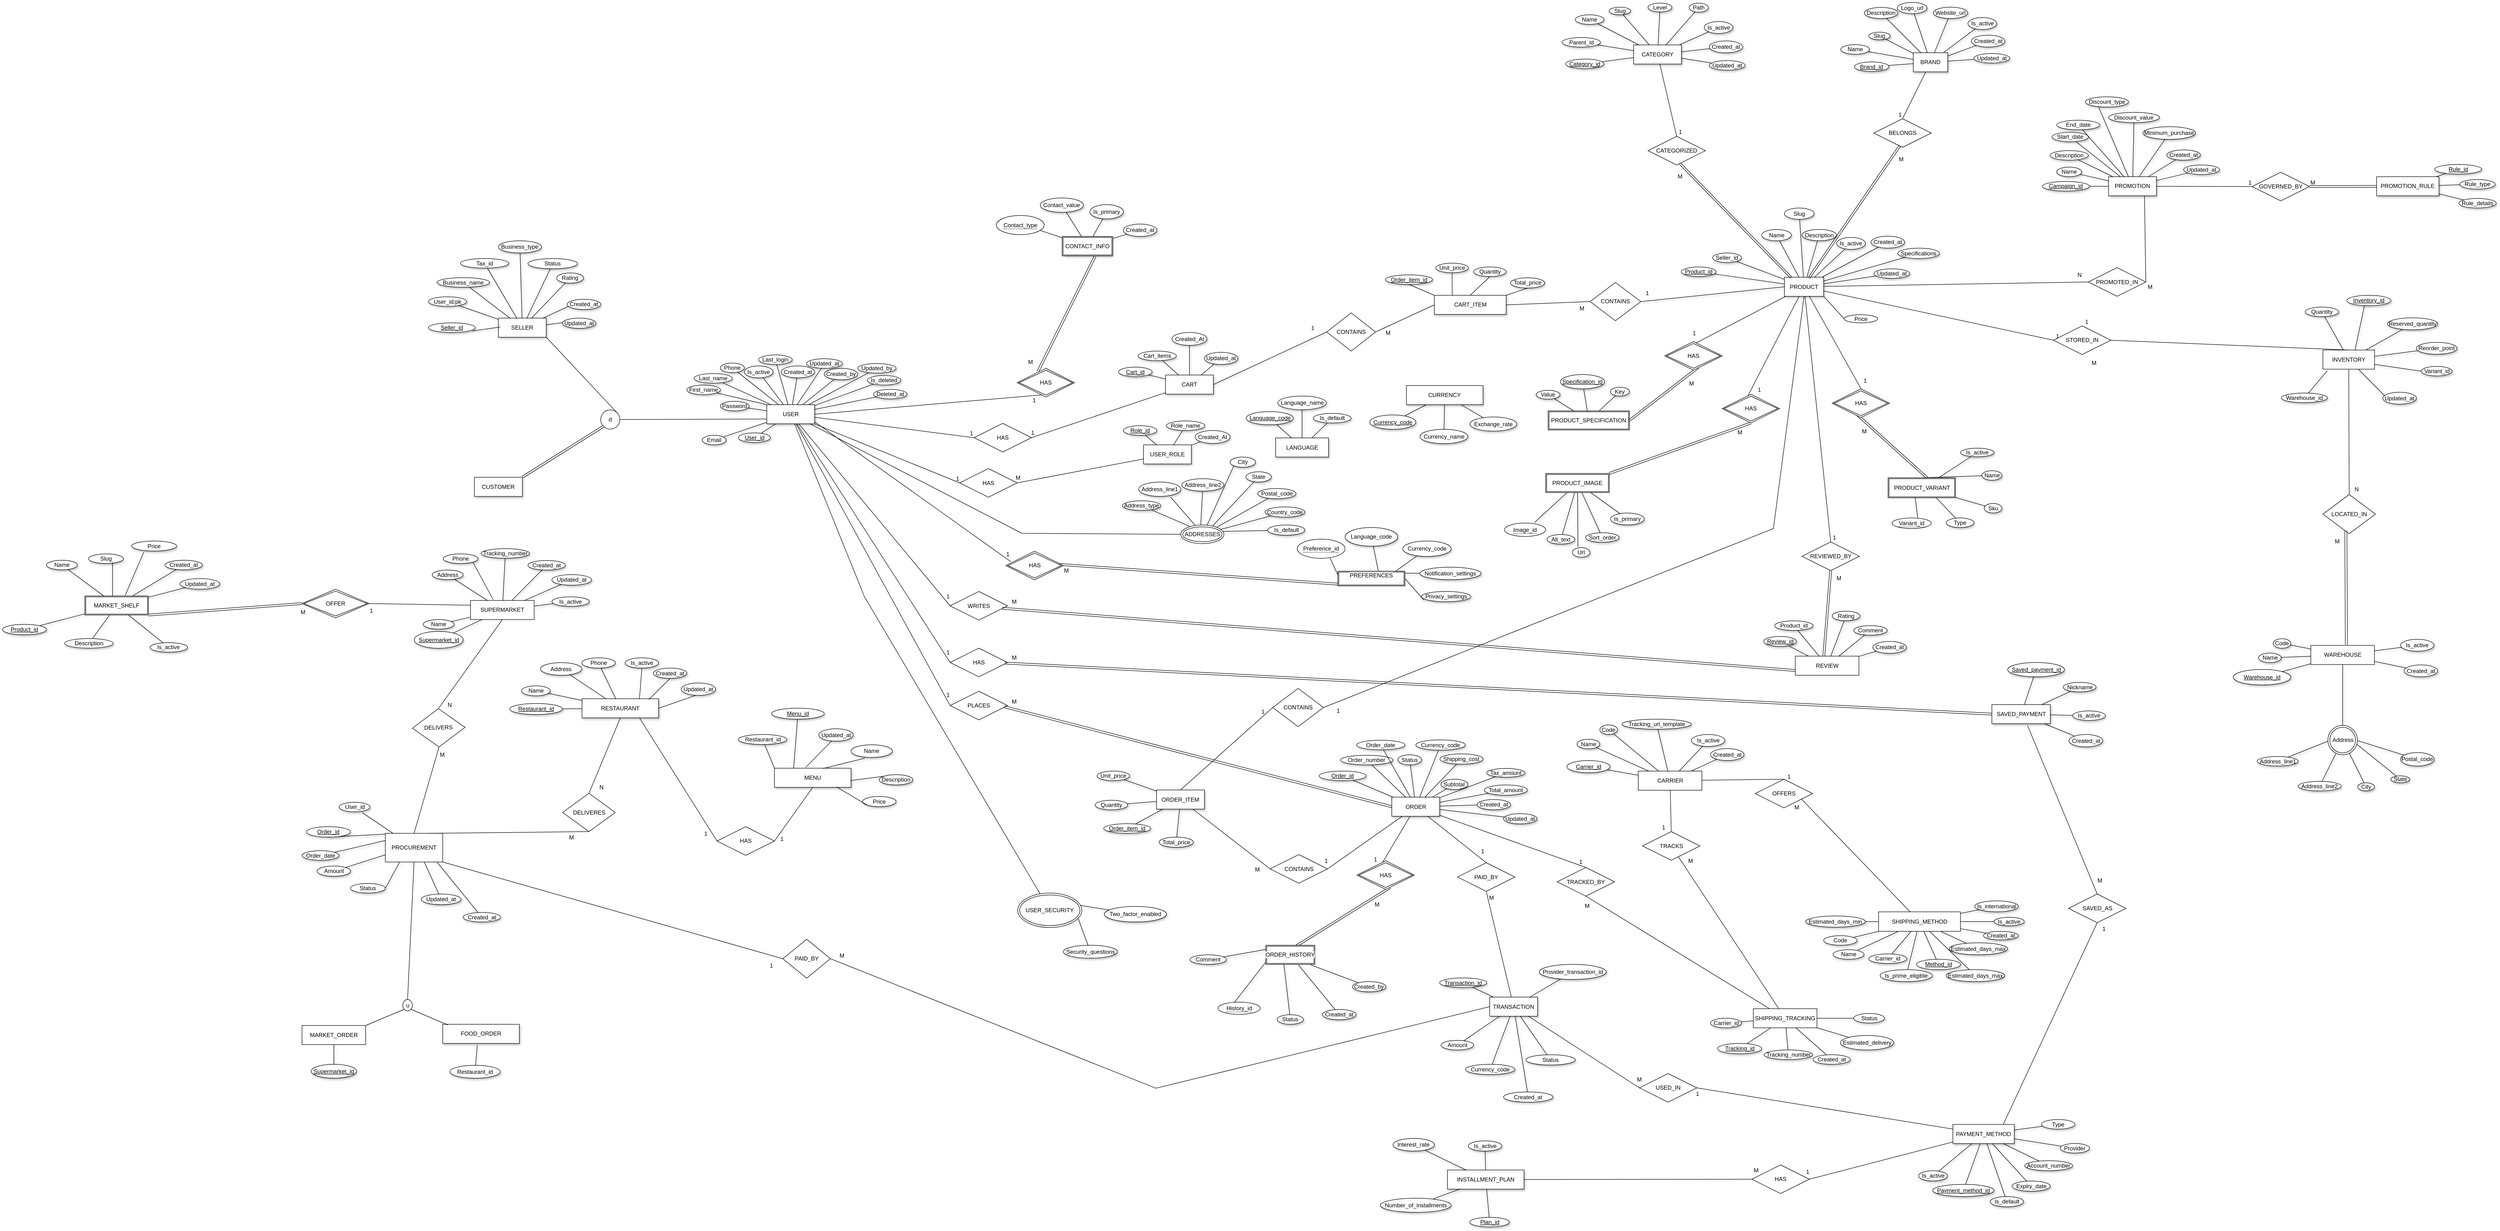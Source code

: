 <mxfile version="26.0.5">
  <diagram name="Sayfa -1" id="kDRkclPcma7xwSyAzmXE">
    <mxGraphModel grid="1" page="1" gridSize="10" guides="1" tooltips="1" connect="1" arrows="1" fold="1" pageScale="1" pageWidth="827" pageHeight="1169" math="0" shadow="0">
      <root>
        <mxCell id="0" />
        <mxCell id="1" parent="0" />
        <mxCell id="XaSV73E6Aud282XUoRXy-2" value="Currency_code" style="ellipse;whiteSpace=wrap;html=1;align=center;shadow=1;" vertex="1" parent="1">
          <mxGeometry x="673" y="1711.75" width="103.25" height="21.5" as="geometry" />
        </mxCell>
        <mxCell id="XaSV73E6Aud282XUoRXy-3" value="Subtotal" style="ellipse;whiteSpace=wrap;html=1;align=center;shadow=1;" vertex="1" parent="1">
          <mxGeometry x="725.38" y="1794" width="56.25" height="21.5" as="geometry" />
        </mxCell>
        <mxCell id="XaSV73E6Aud282XUoRXy-4" value="Shipping_cost" style="ellipse;whiteSpace=wrap;html=1;align=center;shadow=1;" vertex="1" parent="1">
          <mxGeometry x="723.34" y="1740.99" width="90" height="21.5" as="geometry" />
        </mxCell>
        <mxCell id="XaSV73E6Aud282XUoRXy-5" value="Updated_at" style="ellipse;whiteSpace=wrap;html=1;align=center;shadow=1;" vertex="1" parent="1">
          <mxGeometry x="856.25" y="1866" width="70" height="21.5" as="geometry" />
        </mxCell>
        <mxCell id="XaSV73E6Aud282XUoRXy-6" value="Created_at" style="ellipse;whiteSpace=wrap;html=1;align=center;shadow=1;" vertex="1" parent="1">
          <mxGeometry x="800.88" y="1836.5" width="70" height="21.5" as="geometry" />
        </mxCell>
        <mxCell id="XaSV73E6Aud282XUoRXy-7" value="Total_amount" style="ellipse;whiteSpace=wrap;html=1;align=center;shadow=1;" vertex="1" parent="1">
          <mxGeometry x="816" y="1806" width="90" height="21.5" as="geometry" />
        </mxCell>
        <mxCell id="XaSV73E6Aud282XUoRXy-8" value="Tax_amount" style="ellipse;whiteSpace=wrap;html=1;align=center;shadow=1;" vertex="1" parent="1">
          <mxGeometry x="821" y="1771.5" width="80" height="18.5" as="geometry" />
        </mxCell>
        <mxCell id="XaSV73E6Aud282XUoRXy-9" value="Total_price" style="ellipse;whiteSpace=wrap;html=1;align=center;shadow=1;" vertex="1" parent="1">
          <mxGeometry x="136.75" y="1915" width="71.25" height="21.5" as="geometry" />
        </mxCell>
        <mxCell id="XaSV73E6Aud282XUoRXy-10" value="Unit_price" style="ellipse;whiteSpace=wrap;html=1;align=center;shadow=1;" vertex="1" parent="1">
          <mxGeometry x="7" y="1777" width="68" height="20" as="geometry" />
        </mxCell>
        <mxCell id="XaSV73E6Aud282XUoRXy-11" value="Quantity" style="ellipse;whiteSpace=wrap;html=1;align=center;shadow=1;" vertex="1" parent="1">
          <mxGeometry x="3" y="1838" width="68" height="20" as="geometry" />
        </mxCell>
        <mxCell id="XaSV73E6Aud282XUoRXy-12" value="Order_item_id" style="ellipse;whiteSpace=wrap;html=1;align=center;fontStyle=4;shadow=1;" vertex="1" parent="1">
          <mxGeometry x="20.88" y="1887" width="98.25" height="20" as="geometry" />
        </mxCell>
        <mxCell id="XaSV73E6Aud282XUoRXy-13" value="ORDER_ITEM" style="whiteSpace=wrap;html=1;align=center;shadow=1;" vertex="1" parent="1">
          <mxGeometry x="131.25" y="1816.5" width="100" height="40" as="geometry" />
        </mxCell>
        <mxCell id="XaSV73E6Aud282XUoRXy-14" value="" style="endArrow=none;html=1;rounded=0;shadow=1;" edge="1" parent="1" source="XaSV73E6Aud282XUoRXy-12" target="XaSV73E6Aud282XUoRXy-13">
          <mxGeometry relative="1" as="geometry">
            <mxPoint x="-31.75" y="1866.5" as="sourcePoint" />
            <mxPoint x="128.25" y="1866.5" as="targetPoint" />
          </mxGeometry>
        </mxCell>
        <mxCell id="XaSV73E6Aud282XUoRXy-15" value="" style="endArrow=none;html=1;rounded=0;shadow=1;" edge="1" parent="1" source="XaSV73E6Aud282XUoRXy-11" target="XaSV73E6Aud282XUoRXy-13">
          <mxGeometry relative="1" as="geometry">
            <mxPoint x="178.25" y="1743.5" as="sourcePoint" />
            <mxPoint x="261.25" y="1796.5" as="targetPoint" />
          </mxGeometry>
        </mxCell>
        <mxCell id="XaSV73E6Aud282XUoRXy-16" value="" style="endArrow=none;html=1;rounded=0;shadow=1;" edge="1" parent="1" source="XaSV73E6Aud282XUoRXy-10" target="XaSV73E6Aud282XUoRXy-13">
          <mxGeometry relative="1" as="geometry">
            <mxPoint x="97.25" y="1793.5" as="sourcePoint" />
            <mxPoint x="180.25" y="1846.5" as="targetPoint" />
          </mxGeometry>
        </mxCell>
        <mxCell id="XaSV73E6Aud282XUoRXy-17" value="" style="endArrow=none;html=1;rounded=0;shadow=1;" edge="1" parent="1" source="XaSV73E6Aud282XUoRXy-9" target="XaSV73E6Aud282XUoRXy-13">
          <mxGeometry relative="1" as="geometry">
            <mxPoint x="142.25" y="1836" as="sourcePoint" />
            <mxPoint x="231.25" y="1848.5" as="targetPoint" />
          </mxGeometry>
        </mxCell>
        <mxCell id="XaSV73E6Aud282XUoRXy-18" value="Created_by" style="ellipse;whiteSpace=wrap;html=1;align=center;shadow=1;" vertex="1" parent="1">
          <mxGeometry x="540.38" y="2217.13" width="70" height="21.5" as="geometry" />
        </mxCell>
        <mxCell id="XaSV73E6Aud282XUoRXy-19" value="Created_at" style="ellipse;whiteSpace=wrap;html=1;align=center;shadow=1;" vertex="1" parent="1">
          <mxGeometry x="477.88" y="2275.38" width="70" height="21.5" as="geometry" />
        </mxCell>
        <mxCell id="XaSV73E6Aud282XUoRXy-20" value="Comment" style="ellipse;whiteSpace=wrap;html=1;align=center;shadow=1;" vertex="1" parent="1">
          <mxGeometry x="201" y="2161.13" width="76.25" height="20" as="geometry" />
        </mxCell>
        <mxCell id="XaSV73E6Aud282XUoRXy-21" value="Status" style="ellipse;whiteSpace=wrap;html=1;align=center;shadow=1;" vertex="1" parent="1">
          <mxGeometry x="383.38" y="2286.38" width="54.75" height="20" as="geometry" />
        </mxCell>
        <mxCell id="XaSV73E6Aud282XUoRXy-22" value="" style="endArrow=none;html=1;rounded=0;shadow=1;entryX=-0.002;entryY=0.887;entryDx=0;entryDy=0;entryPerimeter=0;exitX=0.391;exitY=0.004;exitDx=0;exitDy=0;exitPerimeter=0;" edge="1" parent="1" source="XaSV73E6Aud282XUoRXy-561" target="XaSV73E6Aud282XUoRXy-512">
          <mxGeometry relative="1" as="geometry">
            <mxPoint x="294.641" y="2192.243" as="sourcePoint" />
            <mxPoint x="305.507" y="2196.13" as="targetPoint" />
          </mxGeometry>
        </mxCell>
        <mxCell id="XaSV73E6Aud282XUoRXy-23" value="" style="endArrow=none;html=1;rounded=0;shadow=1;entryX=0.328;entryY=0.082;entryDx=0;entryDy=0;entryPerimeter=0;" edge="1" parent="1" source="XaSV73E6Aud282XUoRXy-21" target="XaSV73E6Aud282XUoRXy-512">
          <mxGeometry relative="1" as="geometry">
            <mxPoint x="362.88" y="2123.13" as="sourcePoint" />
            <mxPoint x="338.922" y="2196.13" as="targetPoint" />
          </mxGeometry>
        </mxCell>
        <mxCell id="XaSV73E6Aud282XUoRXy-24" value="" style="endArrow=none;html=1;rounded=0;shadow=1;entryX=0.431;entryY=0.024;entryDx=0;entryDy=0;entryPerimeter=0;" edge="1" parent="1" source="XaSV73E6Aud282XUoRXy-20" target="XaSV73E6Aud282XUoRXy-512">
          <mxGeometry relative="1" as="geometry">
            <mxPoint x="281.88" y="2173.13" as="sourcePoint" />
            <mxPoint x="351.879" y="2196.13" as="targetPoint" />
          </mxGeometry>
        </mxCell>
        <mxCell id="XaSV73E6Aud282XUoRXy-25" value="" style="endArrow=none;html=1;rounded=0;shadow=1;entryX=0.663;entryY=1.023;entryDx=0;entryDy=0;entryPerimeter=0;" edge="1" parent="1" source="XaSV73E6Aud282XUoRXy-19" target="XaSV73E6Aud282XUoRXy-512">
          <mxGeometry relative="1" as="geometry">
            <mxPoint x="396.88" y="2285.63" as="sourcePoint" />
            <mxPoint x="420.88" y="2236.13" as="targetPoint" />
          </mxGeometry>
        </mxCell>
        <mxCell id="XaSV73E6Aud282XUoRXy-26" value="" style="endArrow=none;html=1;rounded=0;shadow=1;entryX=0.913;entryY=1.023;entryDx=0;entryDy=0;entryPerimeter=0;" edge="1" parent="1" source="XaSV73E6Aud282XUoRXy-18" target="XaSV73E6Aud282XUoRXy-512">
          <mxGeometry relative="1" as="geometry">
            <mxPoint x="406.88" y="2295.63" as="sourcePoint" />
            <mxPoint x="374.088" y="2196.13" as="targetPoint" />
          </mxGeometry>
        </mxCell>
        <mxCell id="XaSV73E6Aud282XUoRXy-27" value="Order_date" style="ellipse;whiteSpace=wrap;html=1;align=center;shadow=1;" vertex="1" parent="1">
          <mxGeometry x="549.25" y="1712.5" width="101" height="20" as="geometry" />
        </mxCell>
        <mxCell id="XaSV73E6Aud282XUoRXy-28" value="Order_number" style="ellipse;whiteSpace=wrap;html=1;align=center;shadow=1;" vertex="1" parent="1">
          <mxGeometry x="515.38" y="1744" width="110" height="20" as="geometry" />
        </mxCell>
        <mxCell id="XaSV73E6Aud282XUoRXy-29" value="Order_id" style="ellipse;whiteSpace=wrap;html=1;align=center;fontStyle=4;shadow=1;" vertex="1" parent="1">
          <mxGeometry x="470.88" y="1777" width="98.25" height="20" as="geometry" />
        </mxCell>
        <mxCell id="XaSV73E6Aud282XUoRXy-30" value="ORDER" style="whiteSpace=wrap;html=1;align=center;shadow=1;" vertex="1" parent="1">
          <mxGeometry x="622.75" y="1831.5" width="100" height="40" as="geometry" />
        </mxCell>
        <mxCell id="XaSV73E6Aud282XUoRXy-31" value="" style="endArrow=none;html=1;rounded=0;shadow=1;" edge="1" parent="1" source="XaSV73E6Aud282XUoRXy-29" target="XaSV73E6Aud282XUoRXy-30">
          <mxGeometry relative="1" as="geometry">
            <mxPoint x="459.75" y="1881.5" as="sourcePoint" />
            <mxPoint x="619.75" y="1881.5" as="targetPoint" />
          </mxGeometry>
        </mxCell>
        <mxCell id="XaSV73E6Aud282XUoRXy-32" value="" style="endArrow=none;html=1;rounded=0;shadow=1;" edge="1" parent="1" source="XaSV73E6Aud282XUoRXy-28" target="XaSV73E6Aud282XUoRXy-30">
          <mxGeometry relative="1" as="geometry">
            <mxPoint x="669.75" y="1758.5" as="sourcePoint" />
            <mxPoint x="752.75" y="1811.5" as="targetPoint" />
          </mxGeometry>
        </mxCell>
        <mxCell id="XaSV73E6Aud282XUoRXy-33" value="" style="endArrow=none;html=1;rounded=0;shadow=1;" edge="1" parent="1" source="XaSV73E6Aud282XUoRXy-27" target="XaSV73E6Aud282XUoRXy-30">
          <mxGeometry relative="1" as="geometry">
            <mxPoint x="588.75" y="1808.5" as="sourcePoint" />
            <mxPoint x="671.75" y="1861.5" as="targetPoint" />
          </mxGeometry>
        </mxCell>
        <mxCell id="XaSV73E6Aud282XUoRXy-34" value="Status" style="ellipse;whiteSpace=wrap;html=1;align=center;shadow=1;" vertex="1" parent="1">
          <mxGeometry x="635.13" y="1743" width="50" height="21" as="geometry" />
        </mxCell>
        <mxCell id="XaSV73E6Aud282XUoRXy-35" value="" style="endArrow=none;html=1;rounded=0;shadow=1;" edge="1" parent="1" source="XaSV73E6Aud282XUoRXy-34" target="XaSV73E6Aud282XUoRXy-30">
          <mxGeometry relative="1" as="geometry">
            <mxPoint x="598.75" y="1818.5" as="sourcePoint" />
            <mxPoint x="732.75" y="1842.5" as="targetPoint" />
          </mxGeometry>
        </mxCell>
        <mxCell id="XaSV73E6Aud282XUoRXy-36" value="" style="endArrow=none;html=1;rounded=0;shadow=1;" edge="1" parent="1" source="XaSV73E6Aud282XUoRXy-2" target="XaSV73E6Aud282XUoRXy-30">
          <mxGeometry relative="1" as="geometry">
            <mxPoint x="633.75" y="1851" as="sourcePoint" />
            <mxPoint x="722.75" y="1863.5" as="targetPoint" />
          </mxGeometry>
        </mxCell>
        <mxCell id="XaSV73E6Aud282XUoRXy-37" value="" style="endArrow=none;html=1;rounded=0;shadow=1;" edge="1" parent="1" source="XaSV73E6Aud282XUoRXy-3" target="XaSV73E6Aud282XUoRXy-30">
          <mxGeometry relative="1" as="geometry">
            <mxPoint x="653.75" y="1871" as="sourcePoint" />
            <mxPoint x="716.75" y="1851" as="targetPoint" />
          </mxGeometry>
        </mxCell>
        <mxCell id="XaSV73E6Aud282XUoRXy-38" value="" style="endArrow=none;html=1;rounded=0;shadow=1;" edge="1" parent="1" source="XaSV73E6Aud282XUoRXy-4" target="XaSV73E6Aud282XUoRXy-30">
          <mxGeometry relative="1" as="geometry">
            <mxPoint x="673.75" y="1891" as="sourcePoint" />
            <mxPoint x="736.75" y="1871" as="targetPoint" />
          </mxGeometry>
        </mxCell>
        <mxCell id="XaSV73E6Aud282XUoRXy-39" value="" style="endArrow=none;html=1;rounded=0;shadow=1;" edge="1" parent="1" source="XaSV73E6Aud282XUoRXy-8" target="XaSV73E6Aud282XUoRXy-30">
          <mxGeometry relative="1" as="geometry">
            <mxPoint x="683.75" y="1901" as="sourcePoint" />
            <mxPoint x="722.5" y="1842" as="targetPoint" />
          </mxGeometry>
        </mxCell>
        <mxCell id="XaSV73E6Aud282XUoRXy-40" value="" style="endArrow=none;html=1;rounded=0;shadow=1;" edge="1" parent="1" source="XaSV73E6Aud282XUoRXy-7" target="XaSV73E6Aud282XUoRXy-30">
          <mxGeometry relative="1" as="geometry">
            <mxPoint x="693.75" y="1911" as="sourcePoint" />
            <mxPoint x="732.5" y="1852" as="targetPoint" />
          </mxGeometry>
        </mxCell>
        <mxCell id="XaSV73E6Aud282XUoRXy-41" value="" style="endArrow=none;html=1;rounded=0;shadow=1;" edge="1" parent="1" source="XaSV73E6Aud282XUoRXy-6" target="XaSV73E6Aud282XUoRXy-30">
          <mxGeometry relative="1" as="geometry">
            <mxPoint x="703.75" y="1921" as="sourcePoint" />
            <mxPoint x="742.5" y="1862" as="targetPoint" />
          </mxGeometry>
        </mxCell>
        <mxCell id="XaSV73E6Aud282XUoRXy-42" value="" style="endArrow=none;html=1;rounded=0;shadow=1;" edge="1" parent="1" source="XaSV73E6Aud282XUoRXy-5" target="XaSV73E6Aud282XUoRXy-30">
          <mxGeometry relative="1" as="geometry">
            <mxPoint x="713.75" y="1931" as="sourcePoint" />
            <mxPoint x="752.5" y="1872" as="targetPoint" />
          </mxGeometry>
        </mxCell>
        <mxCell id="XaSV73E6Aud282XUoRXy-43" value="Expiry_date" style="ellipse;whiteSpace=wrap;html=1;align=center;shadow=1;" vertex="1" parent="1">
          <mxGeometry x="1918.5" y="2634" width="80" height="21.5" as="geometry" />
        </mxCell>
        <mxCell id="XaSV73E6Aud282XUoRXy-44" value="Is_default" style="ellipse;whiteSpace=wrap;html=1;align=center;shadow=1;" vertex="1" parent="1">
          <mxGeometry x="1872.75" y="2666.5" width="70" height="21.5" as="geometry" />
        </mxCell>
        <mxCell id="XaSV73E6Aud282XUoRXy-45" value="Is_active" style="ellipse;whiteSpace=wrap;html=1;align=center;shadow=1;" vertex="1" parent="1">
          <mxGeometry x="1723.5" y="2612.5" width="60" height="21.5" as="geometry" />
        </mxCell>
        <mxCell id="XaSV73E6Aud282XUoRXy-46" value="Currency_code" style="ellipse;whiteSpace=wrap;html=1;align=center;shadow=1;" vertex="1" parent="1">
          <mxGeometry x="776.75" y="2390" width="103.25" height="21.5" as="geometry" />
        </mxCell>
        <mxCell id="XaSV73E6Aud282XUoRXy-47" value="Amount" style="ellipse;whiteSpace=wrap;html=1;align=center;shadow=1;" vertex="1" parent="1">
          <mxGeometry x="725.63" y="2340" width="68" height="20" as="geometry" />
        </mxCell>
        <mxCell id="XaSV73E6Aud282XUoRXy-48" value="Transaction_id" style="ellipse;whiteSpace=wrap;html=1;align=center;fontStyle=4;shadow=1;" vertex="1" parent="1">
          <mxGeometry x="722.75" y="2209.5" width="98.25" height="20" as="geometry" />
        </mxCell>
        <mxCell id="XaSV73E6Aud282XUoRXy-49" value="TRANSACTION" style="whiteSpace=wrap;html=1;align=center;shadow=1;" vertex="1" parent="1">
          <mxGeometry x="827.25" y="2249.5" width="100" height="40" as="geometry" />
        </mxCell>
        <mxCell id="XaSV73E6Aud282XUoRXy-50" value="" style="endArrow=none;html=1;rounded=0;shadow=1;" edge="1" parent="1" source="XaSV73E6Aud282XUoRXy-48" target="XaSV73E6Aud282XUoRXy-49">
          <mxGeometry relative="1" as="geometry">
            <mxPoint x="664.25" y="2299.5" as="sourcePoint" />
            <mxPoint x="824.25" y="2299.5" as="targetPoint" />
          </mxGeometry>
        </mxCell>
        <mxCell id="XaSV73E6Aud282XUoRXy-51" value="" style="endArrow=none;html=1;rounded=0;shadow=1;" edge="1" parent="1" source="XaSV73E6Aud282XUoRXy-47" target="XaSV73E6Aud282XUoRXy-49">
          <mxGeometry relative="1" as="geometry">
            <mxPoint x="793.25" y="2226.5" as="sourcePoint" />
            <mxPoint x="876.25" y="2279.5" as="targetPoint" />
          </mxGeometry>
        </mxCell>
        <mxCell id="XaSV73E6Aud282XUoRXy-52" value="" style="endArrow=none;html=1;rounded=0;shadow=1;" edge="1" parent="1" source="XaSV73E6Aud282XUoRXy-46" target="XaSV73E6Aud282XUoRXy-49">
          <mxGeometry relative="1" as="geometry">
            <mxPoint x="838.25" y="2269" as="sourcePoint" />
            <mxPoint x="927.25" y="2281.5" as="targetPoint" />
          </mxGeometry>
        </mxCell>
        <mxCell id="XaSV73E6Aud282XUoRXy-53" value="Is_active" style="ellipse;whiteSpace=wrap;html=1;align=center;shadow=1;" vertex="1" parent="1">
          <mxGeometry x="782.63" y="2550" width="70" height="21.5" as="geometry" />
        </mxCell>
        <mxCell id="XaSV73E6Aud282XUoRXy-54" value="Interest_rate" style="ellipse;whiteSpace=wrap;html=1;align=center;shadow=1;" vertex="1" parent="1">
          <mxGeometry x="625.38" y="2545" width="86.25" height="26.5" as="geometry" />
        </mxCell>
        <mxCell id="XaSV73E6Aud282XUoRXy-55" value="Number_of_installments" style="ellipse;whiteSpace=wrap;html=1;align=center;shadow=1;" vertex="1" parent="1">
          <mxGeometry x="598.75" y="2670" width="148" height="29.5" as="geometry" />
        </mxCell>
        <mxCell id="XaSV73E6Aud282XUoRXy-56" value="Plan_id" style="ellipse;whiteSpace=wrap;html=1;align=center;fontStyle=4;shadow=1;" vertex="1" parent="1">
          <mxGeometry x="785.5" y="2710" width="83" height="20" as="geometry" />
        </mxCell>
        <mxCell id="XaSV73E6Aud282XUoRXy-57" value="INSTALLMENT_PLAN" style="whiteSpace=wrap;html=1;align=center;shadow=1;" vertex="1" parent="1">
          <mxGeometry x="739" y="2611" width="160" height="40" as="geometry" />
        </mxCell>
        <mxCell id="XaSV73E6Aud282XUoRXy-58" value="" style="endArrow=none;html=1;rounded=0;shadow=1;" edge="1" parent="1" source="XaSV73E6Aud282XUoRXy-56" target="XaSV73E6Aud282XUoRXy-57">
          <mxGeometry relative="1" as="geometry">
            <mxPoint x="599" y="2661" as="sourcePoint" />
            <mxPoint x="759" y="2661" as="targetPoint" />
          </mxGeometry>
        </mxCell>
        <mxCell id="XaSV73E6Aud282XUoRXy-59" value="" style="endArrow=none;html=1;rounded=0;shadow=1;" edge="1" parent="1" source="XaSV73E6Aud282XUoRXy-55" target="XaSV73E6Aud282XUoRXy-57">
          <mxGeometry relative="1" as="geometry">
            <mxPoint x="809" y="2538" as="sourcePoint" />
            <mxPoint x="892" y="2591" as="targetPoint" />
          </mxGeometry>
        </mxCell>
        <mxCell id="XaSV73E6Aud282XUoRXy-60" value="" style="endArrow=none;html=1;rounded=0;shadow=1;" edge="1" parent="1" source="XaSV73E6Aud282XUoRXy-54" target="XaSV73E6Aud282XUoRXy-57">
          <mxGeometry relative="1" as="geometry">
            <mxPoint x="728" y="2588" as="sourcePoint" />
            <mxPoint x="811" y="2641" as="targetPoint" />
          </mxGeometry>
        </mxCell>
        <mxCell id="XaSV73E6Aud282XUoRXy-61" value="" style="endArrow=none;html=1;rounded=0;shadow=1;" edge="1" parent="1" source="XaSV73E6Aud282XUoRXy-53" target="XaSV73E6Aud282XUoRXy-57">
          <mxGeometry relative="1" as="geometry">
            <mxPoint x="853" y="2710.5" as="sourcePoint" />
            <mxPoint x="891.75" y="2651.5" as="targetPoint" />
          </mxGeometry>
        </mxCell>
        <mxCell id="XaSV73E6Aud282XUoRXy-62" value="Type" style="ellipse;whiteSpace=wrap;html=1;align=center;shadow=1;" vertex="1" parent="1">
          <mxGeometry x="1980" y="2505.5" width="70" height="20" as="geometry" />
        </mxCell>
        <mxCell id="XaSV73E6Aud282XUoRXy-63" value="Provider" style="ellipse;whiteSpace=wrap;html=1;align=center;shadow=1;" vertex="1" parent="1">
          <mxGeometry x="2019.25" y="2555.5" width="61" height="20" as="geometry" />
        </mxCell>
        <mxCell id="XaSV73E6Aud282XUoRXy-64" value="Account_number" style="ellipse;whiteSpace=wrap;html=1;align=center;shadow=1;" vertex="1" parent="1">
          <mxGeometry x="1945" y="2591.5" width="100" height="21" as="geometry" />
        </mxCell>
        <mxCell id="XaSV73E6Aud282XUoRXy-65" value="Payment_method_id" style="ellipse;whiteSpace=wrap;html=1;align=center;fontStyle=4;shadow=1;" vertex="1" parent="1">
          <mxGeometry x="1752.75" y="2641" width="128.25" height="25.5" as="geometry" />
        </mxCell>
        <mxCell id="XaSV73E6Aud282XUoRXy-66" value="Created_at" style="ellipse;whiteSpace=wrap;html=1;align=center;shadow=1;" vertex="1" parent="1">
          <mxGeometry x="856.25" y="2447.75" width="103.25" height="21.5" as="geometry" />
        </mxCell>
        <mxCell id="XaSV73E6Aud282XUoRXy-67" value="" style="endArrow=none;html=1;rounded=0;shadow=1;" edge="1" parent="1" source="XaSV73E6Aud282XUoRXy-66" target="XaSV73E6Aud282XUoRXy-49">
          <mxGeometry relative="1" as="geometry">
            <mxPoint x="928.25" y="2348" as="sourcePoint" />
            <mxPoint x="977" y="2328.5" as="targetPoint" />
          </mxGeometry>
        </mxCell>
        <mxCell id="XaSV73E6Aud282XUoRXy-68" value="Provider_transaction_id" style="ellipse;whiteSpace=wrap;html=1;align=center;shadow=1;" vertex="1" parent="1">
          <mxGeometry x="930.75" y="2181.13" width="140" height="31.5" as="geometry" />
        </mxCell>
        <mxCell id="XaSV73E6Aud282XUoRXy-69" value="Status" style="ellipse;whiteSpace=wrap;html=1;align=center;shadow=1;" vertex="1" parent="1">
          <mxGeometry x="902.75" y="2370" width="103.25" height="21.5" as="geometry" />
        </mxCell>
        <mxCell id="XaSV73E6Aud282XUoRXy-70" value="" style="endArrow=none;html=1;rounded=0;shadow=1;" edge="1" parent="1" source="XaSV73E6Aud282XUoRXy-68" target="XaSV73E6Aud282XUoRXy-49">
          <mxGeometry relative="1" as="geometry">
            <mxPoint x="858.25" y="2289" as="sourcePoint" />
            <mxPoint x="907" y="2269.5" as="targetPoint" />
          </mxGeometry>
        </mxCell>
        <mxCell id="XaSV73E6Aud282XUoRXy-71" value="" style="endArrow=none;html=1;rounded=0;shadow=1;" edge="1" parent="1" source="XaSV73E6Aud282XUoRXy-69" target="XaSV73E6Aud282XUoRXy-49">
          <mxGeometry relative="1" as="geometry">
            <mxPoint x="848.25" y="2279" as="sourcePoint" />
            <mxPoint x="897" y="2259.5" as="targetPoint" />
          </mxGeometry>
        </mxCell>
        <mxCell id="XaSV73E6Aud282XUoRXy-72" value="Exchange_rate" style="ellipse;whiteSpace=wrap;html=1;align=center;shadow=1;" vertex="1" parent="1">
          <mxGeometry x="786" y="1036.77" width="98" height="29.5" as="geometry" />
        </mxCell>
        <mxCell id="XaSV73E6Aud282XUoRXy-73" value="Currency_name" style="ellipse;whiteSpace=wrap;html=1;align=center;shadow=1;" vertex="1" parent="1">
          <mxGeometry x="681.63" y="1062.5" width="100" height="30" as="geometry" />
        </mxCell>
        <mxCell id="XaSV73E6Aud282XUoRXy-74" value="Currency_code" style="ellipse;whiteSpace=wrap;html=1;align=center;fontStyle=4;shadow=1;" vertex="1" parent="1">
          <mxGeometry x="576.75" y="1032.5" width="96.25" height="30" as="geometry" />
        </mxCell>
        <mxCell id="XaSV73E6Aud282XUoRXy-75" value="CURRENCY" style="whiteSpace=wrap;html=1;align=center;shadow=1;" vertex="1" parent="1">
          <mxGeometry x="653.34" y="971" width="160" height="40" as="geometry" />
        </mxCell>
        <mxCell id="XaSV73E6Aud282XUoRXy-76" value="" style="endArrow=none;html=1;rounded=0;shadow=1;" edge="1" parent="1" source="XaSV73E6Aud282XUoRXy-74" target="XaSV73E6Aud282XUoRXy-75">
          <mxGeometry relative="1" as="geometry">
            <mxPoint x="509.84" y="1012" as="sourcePoint" />
            <mxPoint x="669.84" y="1012" as="targetPoint" />
          </mxGeometry>
        </mxCell>
        <mxCell id="XaSV73E6Aud282XUoRXy-77" value="" style="endArrow=none;html=1;rounded=0;shadow=1;exitX=0.293;exitY=0.071;exitDx=0;exitDy=0;exitPerimeter=0;" edge="1" parent="1" source="XaSV73E6Aud282XUoRXy-72" target="XaSV73E6Aud282XUoRXy-75">
          <mxGeometry relative="1" as="geometry">
            <mxPoint x="818.496" y="934.669" as="sourcePoint" />
            <mxPoint x="802.84" y="942" as="targetPoint" />
          </mxGeometry>
        </mxCell>
        <mxCell id="XaSV73E6Aud282XUoRXy-78" value="" style="endArrow=none;html=1;rounded=0;shadow=1;" edge="1" parent="1" source="XaSV73E6Aud282XUoRXy-73" target="XaSV73E6Aud282XUoRXy-75">
          <mxGeometry relative="1" as="geometry">
            <mxPoint x="672.84" y="889" as="sourcePoint" />
            <mxPoint x="755.84" y="942" as="targetPoint" />
          </mxGeometry>
        </mxCell>
        <mxCell id="XaSV73E6Aud282XUoRXy-79" value="PAYMENT_METHOD" style="whiteSpace=wrap;html=1;align=center;shadow=1;" vertex="1" parent="1">
          <mxGeometry x="1795" y="2515.75" width="128.25" height="40" as="geometry" />
        </mxCell>
        <mxCell id="XaSV73E6Aud282XUoRXy-80" value="" style="endArrow=none;html=1;rounded=0;shadow=1;" edge="1" parent="1" source="XaSV73E6Aud282XUoRXy-65" target="XaSV73E6Aud282XUoRXy-79">
          <mxGeometry relative="1" as="geometry">
            <mxPoint x="1660.25" y="2565.75" as="sourcePoint" />
            <mxPoint x="1820.25" y="2565.75" as="targetPoint" />
          </mxGeometry>
        </mxCell>
        <mxCell id="XaSV73E6Aud282XUoRXy-81" value="" style="endArrow=none;html=1;rounded=0;shadow=1;" edge="1" parent="1" source="XaSV73E6Aud282XUoRXy-62" target="XaSV73E6Aud282XUoRXy-79">
          <mxGeometry relative="1" as="geometry">
            <mxPoint x="1870.25" y="2442.75" as="sourcePoint" />
            <mxPoint x="1953.25" y="2495.75" as="targetPoint" />
          </mxGeometry>
        </mxCell>
        <mxCell id="XaSV73E6Aud282XUoRXy-82" value="" style="endArrow=none;html=1;rounded=0;shadow=1;" edge="1" parent="1" source="XaSV73E6Aud282XUoRXy-63" target="XaSV73E6Aud282XUoRXy-79">
          <mxGeometry relative="1" as="geometry">
            <mxPoint x="1789.25" y="2492.75" as="sourcePoint" />
            <mxPoint x="1872.25" y="2545.75" as="targetPoint" />
          </mxGeometry>
        </mxCell>
        <mxCell id="XaSV73E6Aud282XUoRXy-83" value="" style="endArrow=none;html=1;rounded=0;shadow=1;" edge="1" parent="1" source="XaSV73E6Aud282XUoRXy-64" target="XaSV73E6Aud282XUoRXy-79">
          <mxGeometry relative="1" as="geometry">
            <mxPoint x="1799.25" y="2502.75" as="sourcePoint" />
            <mxPoint x="1933.25" y="2526.75" as="targetPoint" />
          </mxGeometry>
        </mxCell>
        <mxCell id="XaSV73E6Aud282XUoRXy-84" value="" style="endArrow=none;html=1;rounded=0;shadow=1;" edge="1" parent="1" source="XaSV73E6Aud282XUoRXy-43" target="XaSV73E6Aud282XUoRXy-79">
          <mxGeometry relative="1" as="geometry">
            <mxPoint x="1834.25" y="2535.25" as="sourcePoint" />
            <mxPoint x="1923.25" y="2547.75" as="targetPoint" />
          </mxGeometry>
        </mxCell>
        <mxCell id="XaSV73E6Aud282XUoRXy-85" value="" style="endArrow=none;html=1;rounded=0;shadow=1;" edge="1" parent="1" source="XaSV73E6Aud282XUoRXy-44" target="XaSV73E6Aud282XUoRXy-79">
          <mxGeometry relative="1" as="geometry">
            <mxPoint x="1854.25" y="2555.25" as="sourcePoint" />
            <mxPoint x="1917.25" y="2535.25" as="targetPoint" />
          </mxGeometry>
        </mxCell>
        <mxCell id="XaSV73E6Aud282XUoRXy-86" value="" style="endArrow=none;html=1;rounded=0;shadow=1;" edge="1" parent="1" source="XaSV73E6Aud282XUoRXy-45" target="XaSV73E6Aud282XUoRXy-79">
          <mxGeometry relative="1" as="geometry">
            <mxPoint x="1874.25" y="2575.25" as="sourcePoint" />
            <mxPoint x="1937.25" y="2555.25" as="targetPoint" />
          </mxGeometry>
        </mxCell>
        <mxCell id="XaSV73E6Aud282XUoRXy-87" value="Deleted_at" style="ellipse;whiteSpace=wrap;html=1;align=center;shadow=1;" vertex="1" parent="1">
          <mxGeometry x="-460" y="979" width="70" height="20" as="geometry" />
        </mxCell>
        <mxCell id="XaSV73E6Aud282XUoRXy-88" value="Password" style="ellipse;whiteSpace=wrap;html=1;align=center;shadow=1;" vertex="1" parent="1">
          <mxGeometry x="-780" y="1004" width="60" height="20" as="geometry" />
        </mxCell>
        <mxCell id="XaSV73E6Aud282XUoRXy-89" value="Email" style="ellipse;whiteSpace=wrap;html=1;align=center;shadow=1;" vertex="1" parent="1">
          <mxGeometry x="-818" y="1075" width="50" height="20" as="geometry" />
        </mxCell>
        <mxCell id="XaSV73E6Aud282XUoRXy-90" value="User_id" style="ellipse;whiteSpace=wrap;html=1;align=center;fontStyle=4;shadow=1;" vertex="1" parent="1">
          <mxGeometry x="-742.5" y="1070" width="67" height="20" as="geometry" />
        </mxCell>
        <mxCell id="XaSV73E6Aud282XUoRXy-91" value="USER" style="whiteSpace=wrap;html=1;align=center;verticalAlign=middle;shadow=1;" vertex="1" parent="1">
          <mxGeometry x="-683" y="1011" width="100" height="40" as="geometry" />
        </mxCell>
        <mxCell id="XaSV73E6Aud282XUoRXy-92" value="" style="endArrow=none;html=1;rounded=0;shadow=1;" edge="1" parent="1" source="XaSV73E6Aud282XUoRXy-91" target="XaSV73E6Aud282XUoRXy-108">
          <mxGeometry relative="1" as="geometry">
            <mxPoint x="-563" y="1009" as="sourcePoint" />
            <mxPoint x="-403" y="1009" as="targetPoint" />
          </mxGeometry>
        </mxCell>
        <mxCell id="XaSV73E6Aud282XUoRXy-93" value="" style="endArrow=none;html=1;rounded=0;shadow=1;" edge="1" parent="1" source="XaSV73E6Aud282XUoRXy-90" target="XaSV73E6Aud282XUoRXy-91">
          <mxGeometry relative="1" as="geometry">
            <mxPoint x="-846" y="1061" as="sourcePoint" />
            <mxPoint x="-686" y="1061" as="targetPoint" />
          </mxGeometry>
        </mxCell>
        <mxCell id="XaSV73E6Aud282XUoRXy-94" value="" style="endArrow=none;html=1;rounded=0;shadow=1;" edge="1" parent="1" source="XaSV73E6Aud282XUoRXy-88" target="XaSV73E6Aud282XUoRXy-91">
          <mxGeometry relative="1" as="geometry">
            <mxPoint x="-636" y="938" as="sourcePoint" />
            <mxPoint x="-553" y="991" as="targetPoint" />
          </mxGeometry>
        </mxCell>
        <mxCell id="XaSV73E6Aud282XUoRXy-95" value="" style="endArrow=none;html=1;rounded=0;shadow=1;" edge="1" parent="1" source="XaSV73E6Aud282XUoRXy-89" target="XaSV73E6Aud282XUoRXy-91">
          <mxGeometry relative="1" as="geometry">
            <mxPoint x="-683" y="938" as="sourcePoint" />
            <mxPoint x="-600" y="991" as="targetPoint" />
          </mxGeometry>
        </mxCell>
        <mxCell id="XaSV73E6Aud282XUoRXy-96" value="Is_primary" style="ellipse;whiteSpace=wrap;html=1;align=center;shadow=1;" vertex="1" parent="1">
          <mxGeometry x="-8" y="592.75" width="70" height="30" as="geometry" />
        </mxCell>
        <mxCell id="XaSV73E6Aud282XUoRXy-97" value="Contact_value" style="ellipse;whiteSpace=wrap;html=1;align=center;shadow=1;" vertex="1" parent="1">
          <mxGeometry x="-111.63" y="578.88" width="90" height="30" as="geometry" />
        </mxCell>
        <mxCell id="XaSV73E6Aud282XUoRXy-98" value="CONTACT_INFO" style="whiteSpace=wrap;html=1;align=center;shadow=1;" vertex="1" parent="1">
          <mxGeometry x="-63" y="659.38" width="100" height="40" as="geometry" />
        </mxCell>
        <mxCell id="XaSV73E6Aud282XUoRXy-99" value="" style="endArrow=none;html=1;rounded=0;shadow=1;" edge="1" parent="1" source="XaSV73E6Aud282XUoRXy-97" target="XaSV73E6Aud282XUoRXy-98">
          <mxGeometry relative="1" as="geometry">
            <mxPoint x="-11" y="590.38" as="sourcePoint" />
            <mxPoint x="72" y="643.38" as="targetPoint" />
          </mxGeometry>
        </mxCell>
        <mxCell id="XaSV73E6Aud282XUoRXy-100" value="" style="endArrow=none;html=1;rounded=0;shadow=1;exitX=0.911;exitY=0.776;exitDx=0;exitDy=0;exitPerimeter=0;" edge="1" parent="1" source="XaSV73E6Aud282XUoRXy-557" target="XaSV73E6Aud282XUoRXy-98">
          <mxGeometry relative="1" as="geometry">
            <mxPoint x="-103.021" y="649.41" as="sourcePoint" />
            <mxPoint x="25" y="643.38" as="targetPoint" />
          </mxGeometry>
        </mxCell>
        <mxCell id="XaSV73E6Aud282XUoRXy-101" value="" style="endArrow=none;html=1;rounded=0;shadow=1;" edge="1" parent="1" source="XaSV73E6Aud282XUoRXy-96" target="XaSV73E6Aud282XUoRXy-98">
          <mxGeometry relative="1" as="geometry">
            <mxPoint x="-92" y="640.38" as="sourcePoint" />
            <mxPoint x="-9" y="693.38" as="targetPoint" />
          </mxGeometry>
        </mxCell>
        <mxCell id="XaSV73E6Aud282XUoRXy-102" value="First_name" style="ellipse;whiteSpace=wrap;html=1;align=center;shadow=1;" vertex="1" parent="1">
          <mxGeometry x="-850" y="970" width="70" height="20" as="geometry" />
        </mxCell>
        <mxCell id="XaSV73E6Aud282XUoRXy-103" value="" style="endArrow=none;html=1;rounded=0;shadow=1;entryX=0;entryY=0;entryDx=0;entryDy=0;" edge="1" parent="1" source="XaSV73E6Aud282XUoRXy-102" target="XaSV73E6Aud282XUoRXy-91">
          <mxGeometry relative="1" as="geometry">
            <mxPoint x="-707" y="998" as="sourcePoint" />
            <mxPoint x="-762.58" y="990.401" as="targetPoint" />
          </mxGeometry>
        </mxCell>
        <mxCell id="XaSV73E6Aud282XUoRXy-104" value="Last_name" style="ellipse;whiteSpace=wrap;html=1;align=center;shadow=1;" vertex="1" parent="1">
          <mxGeometry x="-835" y="946" width="80" height="20" as="geometry" />
        </mxCell>
        <mxCell id="XaSV73E6Aud282XUoRXy-105" value="" style="endArrow=none;html=1;rounded=0;shadow=1;entryX=0.078;entryY=-0.011;entryDx=0;entryDy=0;entryPerimeter=0;" edge="1" parent="1" source="XaSV73E6Aud282XUoRXy-104" target="XaSV73E6Aud282XUoRXy-91">
          <mxGeometry relative="1" as="geometry">
            <mxPoint x="-667" y="888" as="sourcePoint" />
            <mxPoint x="-752.5" y="977.67" as="targetPoint" />
          </mxGeometry>
        </mxCell>
        <mxCell id="XaSV73E6Aud282XUoRXy-106" value="Created_at" style="ellipse;whiteSpace=wrap;html=1;align=center;shadow=1;" vertex="1" parent="1">
          <mxGeometry x="-653" y="930" width="70" height="25" as="geometry" />
        </mxCell>
        <mxCell id="XaSV73E6Aud282XUoRXy-107" value="Last_login" style="ellipse;whiteSpace=wrap;html=1;align=center;shadow=1;" vertex="1" parent="1">
          <mxGeometry x="-700" y="907" width="70" height="20" as="geometry" />
        </mxCell>
        <mxCell id="XaSV73E6Aud282XUoRXy-108" value="Phone" style="ellipse;whiteSpace=wrap;html=1;align=center;shadow=1;" vertex="1" parent="1">
          <mxGeometry x="-780" y="924" width="50" height="20" as="geometry" />
        </mxCell>
        <mxCell id="XaSV73E6Aud282XUoRXy-109" value="Is_active" style="ellipse;whiteSpace=wrap;html=1;align=center;shadow=1;" vertex="1" parent="1">
          <mxGeometry x="-730" y="930" width="60" height="25" as="geometry" />
        </mxCell>
        <mxCell id="XaSV73E6Aud282XUoRXy-110" value="Is_deleted" style="ellipse;whiteSpace=wrap;html=1;align=center;shadow=1;" vertex="1" parent="1">
          <mxGeometry x="-473" y="950" width="70" height="20" as="geometry" />
        </mxCell>
        <mxCell id="XaSV73E6Aud282XUoRXy-111" value="Updated_by" style="ellipse;whiteSpace=wrap;html=1;align=center;shadow=1;" vertex="1" parent="1">
          <mxGeometry x="-493" y="925" width="80" height="20" as="geometry" />
        </mxCell>
        <mxCell id="XaSV73E6Aud282XUoRXy-112" value="Created_by" style="ellipse;whiteSpace=wrap;html=1;align=center;shadow=1;" vertex="1" parent="1">
          <mxGeometry x="-563" y="935" width="70" height="24" as="geometry" />
        </mxCell>
        <mxCell id="XaSV73E6Aud282XUoRXy-113" value="Updated_at" style="ellipse;whiteSpace=wrap;html=1;align=center;shadow=1;" vertex="1" parent="1">
          <mxGeometry x="-600" y="915" width="75" height="20" as="geometry" />
        </mxCell>
        <mxCell id="XaSV73E6Aud282XUoRXy-114" value="" style="endArrow=none;html=1;rounded=0;shadow=1;" edge="1" parent="1" source="XaSV73E6Aud282XUoRXy-91" target="XaSV73E6Aud282XUoRXy-87">
          <mxGeometry relative="1" as="geometry">
            <mxPoint x="-553" y="1019" as="sourcePoint" />
            <mxPoint x="-393" y="1019" as="targetPoint" />
          </mxGeometry>
        </mxCell>
        <mxCell id="XaSV73E6Aud282XUoRXy-115" value="" style="endArrow=none;html=1;rounded=0;shadow=1;" edge="1" parent="1" source="XaSV73E6Aud282XUoRXy-91" target="XaSV73E6Aud282XUoRXy-106">
          <mxGeometry relative="1" as="geometry">
            <mxPoint x="-543" y="1029" as="sourcePoint" />
            <mxPoint x="-383" y="1029" as="targetPoint" />
          </mxGeometry>
        </mxCell>
        <mxCell id="XaSV73E6Aud282XUoRXy-116" value="" style="endArrow=none;html=1;rounded=0;shadow=1;" edge="1" parent="1" source="XaSV73E6Aud282XUoRXy-91" target="XaSV73E6Aud282XUoRXy-109">
          <mxGeometry relative="1" as="geometry">
            <mxPoint x="-533" y="1039" as="sourcePoint" />
            <mxPoint x="-373" y="1039" as="targetPoint" />
          </mxGeometry>
        </mxCell>
        <mxCell id="XaSV73E6Aud282XUoRXy-117" value="" style="endArrow=none;html=1;rounded=0;shadow=1;" edge="1" parent="1" source="XaSV73E6Aud282XUoRXy-91" target="XaSV73E6Aud282XUoRXy-107">
          <mxGeometry relative="1" as="geometry">
            <mxPoint x="-523" y="1049" as="sourcePoint" />
            <mxPoint x="-363" y="1049" as="targetPoint" />
          </mxGeometry>
        </mxCell>
        <mxCell id="XaSV73E6Aud282XUoRXy-118" value="" style="endArrow=none;html=1;rounded=0;shadow=1;" edge="1" parent="1" source="XaSV73E6Aud282XUoRXy-91" target="XaSV73E6Aud282XUoRXy-113">
          <mxGeometry relative="1" as="geometry">
            <mxPoint x="-513" y="1059" as="sourcePoint" />
            <mxPoint x="-673" y="1081" as="targetPoint" />
          </mxGeometry>
        </mxCell>
        <mxCell id="XaSV73E6Aud282XUoRXy-119" value="" style="endArrow=none;html=1;rounded=0;shadow=1;" edge="1" parent="1" source="XaSV73E6Aud282XUoRXy-91" target="XaSV73E6Aud282XUoRXy-112">
          <mxGeometry relative="1" as="geometry">
            <mxPoint x="-592" y="1021" as="sourcePoint" />
            <mxPoint x="-482" y="950" as="targetPoint" />
          </mxGeometry>
        </mxCell>
        <mxCell id="XaSV73E6Aud282XUoRXy-120" value="" style="endArrow=none;html=1;rounded=0;shadow=1;" edge="1" parent="1" source="XaSV73E6Aud282XUoRXy-91" target="XaSV73E6Aud282XUoRXy-110">
          <mxGeometry relative="1" as="geometry">
            <mxPoint x="-582" y="1031" as="sourcePoint" />
            <mxPoint x="-463" y="1001" as="targetPoint" />
          </mxGeometry>
        </mxCell>
        <mxCell id="XaSV73E6Aud282XUoRXy-121" value="" style="endArrow=none;html=1;rounded=0;shadow=1;" edge="1" parent="1" source="XaSV73E6Aud282XUoRXy-91" target="XaSV73E6Aud282XUoRXy-111">
          <mxGeometry relative="1" as="geometry">
            <mxPoint x="-563" y="1031" as="sourcePoint" />
            <mxPoint x="-462" y="970" as="targetPoint" />
          </mxGeometry>
        </mxCell>
        <mxCell id="XaSV73E6Aud282XUoRXy-122" value="Created_at" style="ellipse;whiteSpace=wrap;html=1;align=center;shadow=1;" vertex="1" parent="1">
          <mxGeometry x="62" y="633.38" width="70" height="26" as="geometry" />
        </mxCell>
        <mxCell id="XaSV73E6Aud282XUoRXy-123" value="" style="endArrow=none;html=1;rounded=0;shadow=1;" edge="1" parent="1" source="XaSV73E6Aud282XUoRXy-122" target="XaSV73E6Aud282XUoRXy-98">
          <mxGeometry relative="1" as="geometry">
            <mxPoint x="-82" y="650.38" as="sourcePoint" />
            <mxPoint x="52" y="674.38" as="targetPoint" />
          </mxGeometry>
        </mxCell>
        <mxCell id="XaSV73E6Aud282XUoRXy-124" value="Updated_at" style="ellipse;whiteSpace=wrap;html=1;align=center;shadow=1;" vertex="1" parent="1">
          <mxGeometry x="231.25" y="901.5" width="70" height="25.5" as="geometry" />
        </mxCell>
        <mxCell id="XaSV73E6Aud282XUoRXy-125" value="Created_At" style="ellipse;whiteSpace=wrap;html=1;align=center;shadow=1;" vertex="1" parent="1">
          <mxGeometry x="163.5" y="860" width="73" height="27" as="geometry" />
        </mxCell>
        <mxCell id="XaSV73E6Aud282XUoRXy-126" value="Cart_items" style="ellipse;whiteSpace=wrap;html=1;align=center;shadow=1;" vertex="1" parent="1">
          <mxGeometry x="92.5" y="899" width="80" height="20" as="geometry" />
        </mxCell>
        <mxCell id="XaSV73E6Aud282XUoRXy-127" value="Cart_id" style="ellipse;whiteSpace=wrap;html=1;align=center;fontStyle=4;shadow=1;" vertex="1" parent="1">
          <mxGeometry x="52" y="932.5" width="70" height="20" as="geometry" />
        </mxCell>
        <mxCell id="XaSV73E6Aud282XUoRXy-128" value="CART" style="whiteSpace=wrap;html=1;align=center;shadow=1;" vertex="1" parent="1">
          <mxGeometry x="150" y="949" width="100" height="40" as="geometry" />
        </mxCell>
        <mxCell id="XaSV73E6Aud282XUoRXy-129" value="" style="endArrow=none;html=1;rounded=0;shadow=1;" edge="1" parent="1" source="XaSV73E6Aud282XUoRXy-127" target="XaSV73E6Aud282XUoRXy-128">
          <mxGeometry relative="1" as="geometry">
            <mxPoint x="-13" y="999" as="sourcePoint" />
            <mxPoint x="147" y="999" as="targetPoint" />
          </mxGeometry>
        </mxCell>
        <mxCell id="XaSV73E6Aud282XUoRXy-130" value="" style="endArrow=none;html=1;rounded=0;shadow=1;" edge="1" parent="1" source="XaSV73E6Aud282XUoRXy-125" target="XaSV73E6Aud282XUoRXy-128">
          <mxGeometry relative="1" as="geometry">
            <mxPoint x="197" y="876" as="sourcePoint" />
            <mxPoint x="280" y="929" as="targetPoint" />
          </mxGeometry>
        </mxCell>
        <mxCell id="XaSV73E6Aud282XUoRXy-131" value="" style="endArrow=none;html=1;rounded=0;shadow=1;" edge="1" parent="1" source="XaSV73E6Aud282XUoRXy-126" target="XaSV73E6Aud282XUoRXy-128">
          <mxGeometry relative="1" as="geometry">
            <mxPoint x="150" y="876" as="sourcePoint" />
            <mxPoint x="233" y="929" as="targetPoint" />
          </mxGeometry>
        </mxCell>
        <mxCell id="XaSV73E6Aud282XUoRXy-132" value="" style="endArrow=none;html=1;rounded=0;shadow=1;" edge="1" parent="1" source="XaSV73E6Aud282XUoRXy-124" target="XaSV73E6Aud282XUoRXy-128">
          <mxGeometry relative="1" as="geometry">
            <mxPoint x="116" y="926" as="sourcePoint" />
            <mxPoint x="199" y="979" as="targetPoint" />
          </mxGeometry>
        </mxCell>
        <mxCell id="XaSV73E6Aud282XUoRXy-133" value="Created_At" style="ellipse;whiteSpace=wrap;html=1;align=center;shadow=1;" vertex="1" parent="1">
          <mxGeometry x="212" y="1065" width="73" height="27" as="geometry" />
        </mxCell>
        <mxCell id="XaSV73E6Aud282XUoRXy-134" value="Role_name" style="ellipse;whiteSpace=wrap;html=1;align=center;shadow=1;" vertex="1" parent="1">
          <mxGeometry x="152" y="1045" width="80" height="20" as="geometry" />
        </mxCell>
        <mxCell id="XaSV73E6Aud282XUoRXy-135" value="Role_id" style="ellipse;whiteSpace=wrap;html=1;align=center;fontStyle=4;shadow=1;" vertex="1" parent="1">
          <mxGeometry x="62" y="1055" width="70" height="20" as="geometry" />
        </mxCell>
        <mxCell id="XaSV73E6Aud282XUoRXy-136" value="USER_ROLE" style="whiteSpace=wrap;html=1;align=center;shadow=1;" vertex="1" parent="1">
          <mxGeometry x="104" y="1095" width="100" height="40" as="geometry" />
        </mxCell>
        <mxCell id="XaSV73E6Aud282XUoRXy-137" value="" style="endArrow=none;html=1;rounded=0;shadow=1;" edge="1" parent="1" source="XaSV73E6Aud282XUoRXy-135" target="XaSV73E6Aud282XUoRXy-136">
          <mxGeometry relative="1" as="geometry">
            <mxPoint x="-59" y="1145" as="sourcePoint" />
            <mxPoint x="101" y="1145" as="targetPoint" />
          </mxGeometry>
        </mxCell>
        <mxCell id="XaSV73E6Aud282XUoRXy-138" value="" style="endArrow=none;html=1;rounded=0;shadow=1;" edge="1" parent="1" source="XaSV73E6Aud282XUoRXy-133" target="XaSV73E6Aud282XUoRXy-136">
          <mxGeometry relative="1" as="geometry">
            <mxPoint x="151" y="1022" as="sourcePoint" />
            <mxPoint x="234" y="1075" as="targetPoint" />
          </mxGeometry>
        </mxCell>
        <mxCell id="XaSV73E6Aud282XUoRXy-139" value="" style="endArrow=none;html=1;rounded=0;shadow=1;" edge="1" parent="1" source="XaSV73E6Aud282XUoRXy-134" target="XaSV73E6Aud282XUoRXy-136">
          <mxGeometry relative="1" as="geometry">
            <mxPoint x="104" y="1022" as="sourcePoint" />
            <mxPoint x="187" y="1075" as="targetPoint" />
          </mxGeometry>
        </mxCell>
        <mxCell id="XaSV73E6Aud282XUoRXy-140" value="Address_line1" style="ellipse;whiteSpace=wrap;html=1;align=center;shadow=1;" vertex="1" parent="1">
          <mxGeometry x="94" y="1172.77" width="88" height="30" as="geometry" />
        </mxCell>
        <mxCell id="XaSV73E6Aud282XUoRXy-141" value="Address_type" style="ellipse;whiteSpace=wrap;html=1;align=center;shadow=1;" vertex="1" parent="1">
          <mxGeometry x="60" y="1212.02" width="80" height="20" as="geometry" />
        </mxCell>
        <mxCell id="XaSV73E6Aud282XUoRXy-142" value="" style="endArrow=none;html=1;rounded=0;shadow=1;entryX=0.236;entryY=0.104;entryDx=0;entryDy=0;entryPerimeter=0;" edge="1" parent="1" source="XaSV73E6Aud282XUoRXy-141" target="XaSV73E6Aud282XUoRXy-497">
          <mxGeometry relative="1" as="geometry">
            <mxPoint x="172" y="1226.02" as="sourcePoint" />
            <mxPoint x="193.352" y="1297.77" as="targetPoint" />
          </mxGeometry>
        </mxCell>
        <mxCell id="XaSV73E6Aud282XUoRXy-143" value="" style="endArrow=none;html=1;rounded=0;shadow=1;entryX=0.364;entryY=0.104;entryDx=0;entryDy=0;entryPerimeter=0;exitX=0.758;exitY=1.046;exitDx=0;exitDy=0;exitPerimeter=0;" edge="1" parent="1" source="XaSV73E6Aud282XUoRXy-140" target="XaSV73E6Aud282XUoRXy-497">
          <mxGeometry relative="1" as="geometry">
            <mxPoint x="169.436" y="1162.609" as="sourcePoint" />
            <mxPoint x="211.529" y="1297.77" as="targetPoint" />
          </mxGeometry>
        </mxCell>
        <mxCell id="XaSV73E6Aud282XUoRXy-144" value="Address_line2" style="ellipse;whiteSpace=wrap;html=1;align=center;shadow=1;" vertex="1" parent="1">
          <mxGeometry x="184" y="1165.77" width="88" height="26" as="geometry" />
        </mxCell>
        <mxCell id="XaSV73E6Aud282XUoRXy-145" value="" style="endArrow=none;html=1;rounded=0;shadow=1;entryX=0.456;entryY=0.231;entryDx=0;entryDy=0;entryPerimeter=0;" edge="1" parent="1" source="XaSV73E6Aud282XUoRXy-144" target="XaSV73E6Aud282XUoRXy-497">
          <mxGeometry relative="1" as="geometry">
            <mxPoint x="148" y="1286.02" as="sourcePoint" />
            <mxPoint x="219" y="1293.27" as="targetPoint" />
          </mxGeometry>
        </mxCell>
        <mxCell id="XaSV73E6Aud282XUoRXy-146" value="City" style="ellipse;whiteSpace=wrap;html=1;align=center;shadow=1;" vertex="1" parent="1">
          <mxGeometry x="285" y="1120.5" width="53" height="21.5" as="geometry" />
        </mxCell>
        <mxCell id="XaSV73E6Aud282XUoRXy-147" value="" style="endArrow=none;html=1;rounded=0;shadow=1;entryX=0.587;entryY=0.131;entryDx=0;entryDy=0;entryPerimeter=0;exitX=0;exitY=1;exitDx=0;exitDy=0;" edge="1" parent="1" source="XaSV73E6Aud282XUoRXy-146" target="XaSV73E6Aud282XUoRXy-497">
          <mxGeometry relative="1" as="geometry">
            <mxPoint x="293.345" y="1149.065" as="sourcePoint" />
            <mxPoint x="226.982" y="1297.77" as="targetPoint" />
          </mxGeometry>
        </mxCell>
        <mxCell id="XaSV73E6Aud282XUoRXy-148" value="State" style="ellipse;whiteSpace=wrap;html=1;align=center;shadow=1;" vertex="1" parent="1">
          <mxGeometry x="318" y="1151.27" width="53" height="21.5" as="geometry" />
        </mxCell>
        <mxCell id="XaSV73E6Aud282XUoRXy-149" value="" style="endArrow=none;html=1;rounded=0;shadow=1;entryX=0.727;entryY=0.077;entryDx=0;entryDy=0;entryPerimeter=0;" edge="1" parent="1" source="XaSV73E6Aud282XUoRXy-148" target="XaSV73E6Aud282XUoRXy-497">
          <mxGeometry relative="1" as="geometry">
            <mxPoint x="203" y="1338.52" as="sourcePoint" />
            <mxPoint x="234.244" y="1297.77" as="targetPoint" />
          </mxGeometry>
        </mxCell>
        <mxCell id="XaSV73E6Aud282XUoRXy-150" value="Postal_code" style="ellipse;whiteSpace=wrap;html=1;align=center;shadow=1;" vertex="1" parent="1">
          <mxGeometry x="342.5" y="1186.27" width="80" height="21.5" as="geometry" />
        </mxCell>
        <mxCell id="XaSV73E6Aud282XUoRXy-151" value="" style="endArrow=none;html=1;rounded=0;shadow=1;entryX=0.785;entryY=0.185;entryDx=0;entryDy=0;entryPerimeter=0;" edge="1" parent="1" source="XaSV73E6Aud282XUoRXy-150" target="XaSV73E6Aud282XUoRXy-497">
          <mxGeometry relative="1" as="geometry">
            <mxPoint x="213" y="1348.52" as="sourcePoint" />
            <mxPoint x="245.246" y="1297.77" as="targetPoint" />
          </mxGeometry>
        </mxCell>
        <mxCell id="XaSV73E6Aud282XUoRXy-152" value="Country_code" style="ellipse;whiteSpace=wrap;html=1;align=center;shadow=1;" vertex="1" parent="1">
          <mxGeometry x="358" y="1224.77" width="83" height="21.5" as="geometry" />
        </mxCell>
        <mxCell id="XaSV73E6Aud282XUoRXy-153" value="" style="endArrow=none;html=1;rounded=0;shadow=1;entryX=0.935;entryY=0.231;entryDx=0;entryDy=0;entryPerimeter=0;" edge="1" parent="1" source="XaSV73E6Aud282XUoRXy-152" target="XaSV73E6Aud282XUoRXy-497">
          <mxGeometry relative="1" as="geometry">
            <mxPoint x="223" y="1358.52" as="sourcePoint" />
            <mxPoint x="262.134" y="1297.77" as="targetPoint" />
          </mxGeometry>
        </mxCell>
        <mxCell id="XaSV73E6Aud282XUoRXy-154" value="Is_default" style="ellipse;whiteSpace=wrap;html=1;align=center;shadow=1;" vertex="1" parent="1">
          <mxGeometry x="363.5" y="1262.52" width="77.5" height="21.5" as="geometry" />
        </mxCell>
        <mxCell id="XaSV73E6Aud282XUoRXy-155" value="" style="endArrow=none;html=1;rounded=0;shadow=1;entryX=0.984;entryY=0.347;entryDx=0;entryDy=0;entryPerimeter=0;" edge="1" parent="1" source="XaSV73E6Aud282XUoRXy-154" target="XaSV73E6Aud282XUoRXy-497">
          <mxGeometry relative="1" as="geometry">
            <mxPoint x="233" y="1368.52" as="sourcePoint" />
            <mxPoint x="268" y="1305.694" as="targetPoint" />
          </mxGeometry>
        </mxCell>
        <mxCell id="XaSV73E6Aud282XUoRXy-156" value="Currency_code" style="ellipse;whiteSpace=wrap;html=1;align=center;shadow=1;" vertex="1" parent="1">
          <mxGeometry x="645.75" y="1296.06" width="101" height="32.25" as="geometry" />
        </mxCell>
        <mxCell id="XaSV73E6Aud282XUoRXy-157" value="Language_code" style="ellipse;whiteSpace=wrap;html=1;align=center;shadow=1;" vertex="1" parent="1">
          <mxGeometry x="525.13" y="1267.9" width="110" height="38.91" as="geometry" />
        </mxCell>
        <mxCell id="XaSV73E6Aud282XUoRXy-158" value="" style="endArrow=none;html=1;rounded=0;shadow=1;" edge="1" parent="1">
          <mxGeometry relative="1" as="geometry">
            <mxPoint x="519.34" y="1377.243" as="sourcePoint" />
            <mxPoint x="525.863" y="1376.75" as="targetPoint" />
          </mxGeometry>
        </mxCell>
        <mxCell id="XaSV73E6Aud282XUoRXy-159" value="" style="endArrow=none;html=1;rounded=0;shadow=1;entryX=0.867;entryY=-0.015;entryDx=0;entryDy=0;entryPerimeter=0;" edge="1" parent="1" source="XaSV73E6Aud282XUoRXy-156" target="XaSV73E6Aud282XUoRXy-542">
          <mxGeometry relative="1" as="geometry">
            <mxPoint x="444.25" y="1353.75" as="sourcePoint" />
            <mxPoint x="582.282" y="1351.513" as="targetPoint" />
          </mxGeometry>
        </mxCell>
        <mxCell id="XaSV73E6Aud282XUoRXy-160" value="Notification_settings" style="ellipse;whiteSpace=wrap;html=1;align=center;shadow=1;" vertex="1" parent="1">
          <mxGeometry x="681.25" y="1350.81" width="128" height="26" as="geometry" />
        </mxCell>
        <mxCell id="XaSV73E6Aud282XUoRXy-161" value="" style="endArrow=none;html=1;rounded=0;shadow=1;entryX=0.841;entryY=0.128;entryDx=0;entryDy=0;entryPerimeter=0;" edge="1" parent="1" source="XaSV73E6Aud282XUoRXy-160" target="XaSV73E6Aud282XUoRXy-542">
          <mxGeometry relative="1" as="geometry">
            <mxPoint x="454.25" y="1363.75" as="sourcePoint" />
            <mxPoint x="610.034" y="1358.502" as="targetPoint" />
          </mxGeometry>
        </mxCell>
        <mxCell id="XaSV73E6Aud282XUoRXy-162" value="Privacy_settings" style="ellipse;whiteSpace=wrap;html=1;align=center;shadow=1;" vertex="1" parent="1">
          <mxGeometry x="684.5" y="1401.5" width="103.25" height="21.5" as="geometry" />
        </mxCell>
        <mxCell id="XaSV73E6Aud282XUoRXy-163" value="Is_default" style="ellipse;whiteSpace=wrap;html=1;align=center;shadow=1;" vertex="1" parent="1">
          <mxGeometry x="458.5" y="1029.25" width="79.25" height="20" as="geometry" />
        </mxCell>
        <mxCell id="XaSV73E6Aud282XUoRXy-164" value="Language_code" style="ellipse;whiteSpace=wrap;html=1;align=center;fontStyle=4;shadow=1;" vertex="1" parent="1">
          <mxGeometry x="318.5" y="1025.5" width="98.5" height="27.5" as="geometry" />
        </mxCell>
        <mxCell id="XaSV73E6Aud282XUoRXy-165" value="LANGUAGE" style="whiteSpace=wrap;html=1;align=center;shadow=1;" vertex="1" parent="1">
          <mxGeometry x="380" y="1080.5" width="110.5" height="40" as="geometry" />
        </mxCell>
        <mxCell id="XaSV73E6Aud282XUoRXy-166" value="" style="endArrow=none;html=1;rounded=0;shadow=1;" edge="1" parent="1" source="XaSV73E6Aud282XUoRXy-164" target="XaSV73E6Aud282XUoRXy-165">
          <mxGeometry relative="1" as="geometry">
            <mxPoint x="227.5" y="1130.5" as="sourcePoint" />
            <mxPoint x="387.5" y="1130.5" as="targetPoint" />
          </mxGeometry>
        </mxCell>
        <mxCell id="XaSV73E6Aud282XUoRXy-167" value="" style="endArrow=none;html=1;rounded=0;shadow=1;" edge="1" parent="1" source="XaSV73E6Aud282XUoRXy-163" target="XaSV73E6Aud282XUoRXy-165">
          <mxGeometry relative="1" as="geometry">
            <mxPoint x="390.5" y="1007.5" as="sourcePoint" />
            <mxPoint x="473.5" y="1060.5" as="targetPoint" />
          </mxGeometry>
        </mxCell>
        <mxCell id="XaSV73E6Aud282XUoRXy-168" value="Language_name" style="ellipse;whiteSpace=wrap;html=1;align=center;shadow=1;" vertex="1" parent="1">
          <mxGeometry x="384.5" y="993" width="101.5" height="28.5" as="geometry" />
        </mxCell>
        <mxCell id="XaSV73E6Aud282XUoRXy-169" value="" style="endArrow=none;html=1;rounded=0;shadow=1;" edge="1" parent="1" source="XaSV73E6Aud282XUoRXy-168" target="XaSV73E6Aud282XUoRXy-165">
          <mxGeometry relative="1" as="geometry">
            <mxPoint x="308.5" y="1017.5" as="sourcePoint" />
            <mxPoint x="340.5" y="1090.5" as="targetPoint" />
          </mxGeometry>
        </mxCell>
        <mxCell id="XaSV73E6Aud282XUoRXy-170" value="Nickname" style="ellipse;whiteSpace=wrap;html=1;align=center;shadow=1;" vertex="1" parent="1">
          <mxGeometry x="2025.5" y="1591.52" width="68.5" height="20" as="geometry" />
        </mxCell>
        <mxCell id="XaSV73E6Aud282XUoRXy-171" value="SAVED_PAYMENT" style="whiteSpace=wrap;html=1;align=center;shadow=1;" vertex="1" parent="1">
          <mxGeometry x="1876.5" y="1638" width="122" height="40" as="geometry" />
        </mxCell>
        <mxCell id="XaSV73E6Aud282XUoRXy-172" value="" style="endArrow=none;html=1;rounded=0;shadow=1;" edge="1" parent="1" source="XaSV73E6Aud282XUoRXy-178" target="XaSV73E6Aud282XUoRXy-171">
          <mxGeometry relative="1" as="geometry">
            <mxPoint x="1704.75" y="1684.25" as="sourcePoint" />
            <mxPoint x="1864.75" y="1684.25" as="targetPoint" />
          </mxGeometry>
        </mxCell>
        <mxCell id="XaSV73E6Aud282XUoRXy-173" value="" style="endArrow=none;html=1;rounded=0;shadow=1;" edge="1" parent="1" source="XaSV73E6Aud282XUoRXy-170" target="XaSV73E6Aud282XUoRXy-171">
          <mxGeometry relative="1" as="geometry">
            <mxPoint x="1914.75" y="1561.25" as="sourcePoint" />
            <mxPoint x="1997.75" y="1614.25" as="targetPoint" />
          </mxGeometry>
        </mxCell>
        <mxCell id="XaSV73E6Aud282XUoRXy-174" value="Is_active" style="ellipse;whiteSpace=wrap;html=1;align=center;shadow=1;" vertex="1" parent="1">
          <mxGeometry x="2045" y="1651.25" width="68.5" height="20" as="geometry" />
        </mxCell>
        <mxCell id="XaSV73E6Aud282XUoRXy-175" value="" style="endArrow=none;html=1;rounded=0;shadow=1;" edge="1" parent="1" source="XaSV73E6Aud282XUoRXy-174" target="XaSV73E6Aud282XUoRXy-171">
          <mxGeometry relative="1" as="geometry">
            <mxPoint x="1974.75" y="1591.25" as="sourcePoint" />
            <mxPoint x="1992.25" y="1664.25" as="targetPoint" />
          </mxGeometry>
        </mxCell>
        <mxCell id="XaSV73E6Aud282XUoRXy-176" value="Created_at" style="ellipse;whiteSpace=wrap;html=1;align=center;shadow=1;" vertex="1" parent="1">
          <mxGeometry x="2037.5" y="1700.5" width="70.5" height="26" as="geometry" />
        </mxCell>
        <mxCell id="XaSV73E6Aud282XUoRXy-177" value="" style="endArrow=none;html=1;rounded=0;shadow=1;" edge="1" parent="1" source="XaSV73E6Aud282XUoRXy-176" target="XaSV73E6Aud282XUoRXy-171">
          <mxGeometry relative="1" as="geometry">
            <mxPoint x="1992.75" y="1625.25" as="sourcePoint" />
            <mxPoint x="1985.75" y="1674.25" as="targetPoint" />
          </mxGeometry>
        </mxCell>
        <mxCell id="XaSV73E6Aud282XUoRXy-178" value="Saved_payment_id" style="ellipse;whiteSpace=wrap;html=1;align=center;fontStyle=4;shadow=1;" vertex="1" parent="1">
          <mxGeometry x="1909.5" y="1550" width="118.5" height="30" as="geometry" />
        </mxCell>
        <mxCell id="XaSV73E6Aud282XUoRXy-179" value="Discount_type" style="ellipse;whiteSpace=wrap;html=1;align=center;shadow=1;" vertex="1" parent="1">
          <mxGeometry x="2071.75" y="367.38" width="90" height="21.5" as="geometry" />
        </mxCell>
        <mxCell id="XaSV73E6Aud282XUoRXy-180" value="Discount_value" style="ellipse;whiteSpace=wrap;html=1;align=center;shadow=1;" vertex="1" parent="1">
          <mxGeometry x="2120.25" y="399.88" width="106.25" height="21.5" as="geometry" />
        </mxCell>
        <mxCell id="XaSV73E6Aud282XUoRXy-181" value="Minimum_purchase" style="ellipse;whiteSpace=wrap;html=1;align=center;shadow=1;" vertex="1" parent="1">
          <mxGeometry x="2192" y="429.88" width="110" height="26.5" as="geometry" />
        </mxCell>
        <mxCell id="XaSV73E6Aud282XUoRXy-182" value="Created_at" style="ellipse;whiteSpace=wrap;html=1;align=center;shadow=1;" vertex="1" parent="1">
          <mxGeometry x="2242" y="478.38" width="70" height="21.5" as="geometry" />
        </mxCell>
        <mxCell id="XaSV73E6Aud282XUoRXy-183" value="Name" style="ellipse;whiteSpace=wrap;html=1;align=center;shadow=1;" vertex="1" parent="1">
          <mxGeometry x="2012" y="514.38" width="52" height="20" as="geometry" />
        </mxCell>
        <mxCell id="XaSV73E6Aud282XUoRXy-184" value="Description" style="ellipse;whiteSpace=wrap;html=1;align=center;shadow=1;" vertex="1" parent="1">
          <mxGeometry x="1998" y="479.88" width="80" height="20" as="geometry" />
        </mxCell>
        <mxCell id="XaSV73E6Aud282XUoRXy-185" value="Start_date" style="ellipse;whiteSpace=wrap;html=1;align=center;shadow=1;" vertex="1" parent="1">
          <mxGeometry x="2002" y="441.38" width="76" height="20" as="geometry" />
        </mxCell>
        <mxCell id="XaSV73E6Aud282XUoRXy-186" value="End_date" style="ellipse;whiteSpace=wrap;html=1;align=center;shadow=1;" vertex="1" parent="1">
          <mxGeometry x="2012" y="416.38" width="90" height="20" as="geometry" />
        </mxCell>
        <mxCell id="XaSV73E6Aud282XUoRXy-187" value="Rule_details" style="ellipse;whiteSpace=wrap;html=1;align=center;shadow=1;" vertex="1" parent="1">
          <mxGeometry x="2852" y="579.88" width="78" height="20" as="geometry" />
        </mxCell>
        <mxCell id="XaSV73E6Aud282XUoRXy-188" value="Rule_type" style="ellipse;whiteSpace=wrap;html=1;align=center;shadow=1;" vertex="1" parent="1">
          <mxGeometry x="2854" y="540.38" width="74" height="20" as="geometry" />
        </mxCell>
        <mxCell id="XaSV73E6Aud282XUoRXy-189" value="Rule_id" style="ellipse;whiteSpace=wrap;html=1;align=center;fontStyle=4;shadow=1;" vertex="1" parent="1">
          <mxGeometry x="2801.5" y="508.88" width="98.25" height="20" as="geometry" />
        </mxCell>
        <mxCell id="XaSV73E6Aud282XUoRXy-190" value="Updated_at" style="ellipse;whiteSpace=wrap;html=1;align=center;shadow=1;" vertex="1" parent="1">
          <mxGeometry x="2277" y="509.88" width="75" height="20" as="geometry" />
        </mxCell>
        <mxCell id="XaSV73E6Aud282XUoRXy-191" value="Campaign_id" style="ellipse;whiteSpace=wrap;html=1;align=center;fontStyle=4;shadow=1;" vertex="1" parent="1">
          <mxGeometry x="1982" y="544.38" width="98.25" height="20" as="geometry" />
        </mxCell>
        <mxCell id="XaSV73E6Aud282XUoRXy-192" value="PROMOTION" style="whiteSpace=wrap;html=1;align=center;shadow=1;" vertex="1" parent="1">
          <mxGeometry x="2120.25" y="534.38" width="100" height="40" as="geometry" />
        </mxCell>
        <mxCell id="XaSV73E6Aud282XUoRXy-193" value="" style="endArrow=none;html=1;rounded=0;shadow=1;" edge="1" parent="1" source="XaSV73E6Aud282XUoRXy-191" target="XaSV73E6Aud282XUoRXy-192">
          <mxGeometry relative="1" as="geometry">
            <mxPoint x="1957.25" y="584.38" as="sourcePoint" />
            <mxPoint x="2117.25" y="584.38" as="targetPoint" />
          </mxGeometry>
        </mxCell>
        <mxCell id="XaSV73E6Aud282XUoRXy-194" value="" style="endArrow=none;html=1;rounded=0;shadow=1;" edge="1" parent="1" source="XaSV73E6Aud282XUoRXy-184" target="XaSV73E6Aud282XUoRXy-192">
          <mxGeometry relative="1" as="geometry">
            <mxPoint x="2167.25" y="461.38" as="sourcePoint" />
            <mxPoint x="2250.25" y="514.38" as="targetPoint" />
          </mxGeometry>
        </mxCell>
        <mxCell id="XaSV73E6Aud282XUoRXy-195" value="" style="endArrow=none;html=1;rounded=0;shadow=1;" edge="1" parent="1" source="XaSV73E6Aud282XUoRXy-183" target="XaSV73E6Aud282XUoRXy-192">
          <mxGeometry relative="1" as="geometry">
            <mxPoint x="2120.25" y="461.38" as="sourcePoint" />
            <mxPoint x="2203.25" y="514.38" as="targetPoint" />
          </mxGeometry>
        </mxCell>
        <mxCell id="XaSV73E6Aud282XUoRXy-196" value="" style="endArrow=none;html=1;rounded=0;shadow=1;" edge="1" parent="1" source="XaSV73E6Aud282XUoRXy-185" target="XaSV73E6Aud282XUoRXy-192">
          <mxGeometry relative="1" as="geometry">
            <mxPoint x="2086.25" y="511.38" as="sourcePoint" />
            <mxPoint x="2169.25" y="564.38" as="targetPoint" />
          </mxGeometry>
        </mxCell>
        <mxCell id="XaSV73E6Aud282XUoRXy-197" value="" style="endArrow=none;html=1;rounded=0;shadow=1;" edge="1" parent="1" source="XaSV73E6Aud282XUoRXy-186" target="XaSV73E6Aud282XUoRXy-192">
          <mxGeometry relative="1" as="geometry">
            <mxPoint x="2096.25" y="521.38" as="sourcePoint" />
            <mxPoint x="2230.25" y="545.38" as="targetPoint" />
          </mxGeometry>
        </mxCell>
        <mxCell id="XaSV73E6Aud282XUoRXy-198" value="" style="endArrow=none;html=1;rounded=0;shadow=1;exitX=0.308;exitY=0.995;exitDx=0;exitDy=0;exitPerimeter=0;" edge="1" parent="1" source="XaSV73E6Aud282XUoRXy-179" target="XaSV73E6Aud282XUoRXy-192">
          <mxGeometry relative="1" as="geometry">
            <mxPoint x="2089.24" y="390.307" as="sourcePoint" />
            <mxPoint x="2220.25" y="566.38" as="targetPoint" />
          </mxGeometry>
        </mxCell>
        <mxCell id="XaSV73E6Aud282XUoRXy-199" value="" style="endArrow=none;html=1;rounded=0;shadow=1;" edge="1" parent="1" source="XaSV73E6Aud282XUoRXy-180" target="XaSV73E6Aud282XUoRXy-192">
          <mxGeometry relative="1" as="geometry">
            <mxPoint x="2151.25" y="573.88" as="sourcePoint" />
            <mxPoint x="2214.25" y="553.88" as="targetPoint" />
          </mxGeometry>
        </mxCell>
        <mxCell id="XaSV73E6Aud282XUoRXy-200" value="" style="endArrow=none;html=1;rounded=0;shadow=1;" edge="1" parent="1" source="XaSV73E6Aud282XUoRXy-182" target="XaSV73E6Aud282XUoRXy-192">
          <mxGeometry relative="1" as="geometry">
            <mxPoint x="2201.25" y="623.88" as="sourcePoint" />
            <mxPoint x="2240" y="564.88" as="targetPoint" />
          </mxGeometry>
        </mxCell>
        <mxCell id="XaSV73E6Aud282XUoRXy-201" value="" style="endArrow=none;html=1;rounded=0;shadow=1;" edge="1" parent="1" source="XaSV73E6Aud282XUoRXy-181" target="XaSV73E6Aud282XUoRXy-192">
          <mxGeometry relative="1" as="geometry">
            <mxPoint x="2211.25" y="633.88" as="sourcePoint" />
            <mxPoint x="2250" y="574.88" as="targetPoint" />
          </mxGeometry>
        </mxCell>
        <mxCell id="XaSV73E6Aud282XUoRXy-202" value="PROMOTION_RULE" style="whiteSpace=wrap;html=1;align=center;shadow=1;" vertex="1" parent="1">
          <mxGeometry x="2680.25" y="534.38" width="130.25" height="40" as="geometry" />
        </mxCell>
        <mxCell id="XaSV73E6Aud282XUoRXy-203" value="" style="endArrow=none;html=1;rounded=0;shadow=1;" edge="1" parent="1" source="XaSV73E6Aud282XUoRXy-189" target="XaSV73E6Aud282XUoRXy-202">
          <mxGeometry relative="1" as="geometry">
            <mxPoint x="2555.5" y="590.38" as="sourcePoint" />
            <mxPoint x="2715.5" y="590.38" as="targetPoint" />
          </mxGeometry>
        </mxCell>
        <mxCell id="XaSV73E6Aud282XUoRXy-204" value="" style="endArrow=none;html=1;rounded=0;shadow=1;" edge="1" parent="1" source="XaSV73E6Aud282XUoRXy-188" target="XaSV73E6Aud282XUoRXy-202">
          <mxGeometry relative="1" as="geometry">
            <mxPoint x="2718.5" y="467.38" as="sourcePoint" />
            <mxPoint x="2801.5" y="520.38" as="targetPoint" />
          </mxGeometry>
        </mxCell>
        <mxCell id="XaSV73E6Aud282XUoRXy-205" value="" style="endArrow=none;html=1;rounded=0;shadow=1;" edge="1" parent="1" source="XaSV73E6Aud282XUoRXy-187" target="XaSV73E6Aud282XUoRXy-202">
          <mxGeometry relative="1" as="geometry">
            <mxPoint x="2684.5" y="517.38" as="sourcePoint" />
            <mxPoint x="2767.5" y="570.38" as="targetPoint" />
          </mxGeometry>
        </mxCell>
        <mxCell id="XaSV73E6Aud282XUoRXy-206" value="" style="endArrow=none;html=1;rounded=0;shadow=1;" edge="1" parent="1" source="XaSV73E6Aud282XUoRXy-192" target="XaSV73E6Aud282XUoRXy-190">
          <mxGeometry relative="1" as="geometry">
            <mxPoint x="2246" y="562.88" as="sourcePoint" />
            <mxPoint x="2155.5" y="632.88" as="targetPoint" />
          </mxGeometry>
        </mxCell>
        <mxCell id="XaSV73E6Aud282XUoRXy-207" value="Category_id" style="ellipse;whiteSpace=wrap;html=1;align=center;fontStyle=4;shadow=1;" vertex="1" parent="1">
          <mxGeometry x="986" y="288.5" width="80" height="20" as="geometry" />
        </mxCell>
        <mxCell id="XaSV73E6Aud282XUoRXy-208" value="CATEGORY" style="whiteSpace=wrap;html=1;align=center;shadow=1;" vertex="1" parent="1">
          <mxGeometry x="1128" y="258.88" width="100" height="40" as="geometry" />
        </mxCell>
        <mxCell id="XaSV73E6Aud282XUoRXy-209" value="" style="endArrow=none;html=1;rounded=0;shadow=1;" edge="1" parent="1" source="XaSV73E6Aud282XUoRXy-207" target="XaSV73E6Aud282XUoRXy-208">
          <mxGeometry relative="1" as="geometry">
            <mxPoint x="965" y="308.88" as="sourcePoint" />
            <mxPoint x="1125" y="308.88" as="targetPoint" />
          </mxGeometry>
        </mxCell>
        <mxCell id="XaSV73E6Aud282XUoRXy-210" value="" style="endArrow=none;html=1;rounded=0;shadow=1;" edge="1" parent="1" source="XaSV73E6Aud282XUoRXy-220" target="XaSV73E6Aud282XUoRXy-208">
          <mxGeometry relative="1" as="geometry">
            <mxPoint x="1175" y="185.88" as="sourcePoint" />
            <mxPoint x="1258" y="238.88" as="targetPoint" />
          </mxGeometry>
        </mxCell>
        <mxCell id="XaSV73E6Aud282XUoRXy-211" value="" style="endArrow=none;html=1;rounded=0;shadow=1;" edge="1" parent="1" source="XaSV73E6Aud282XUoRXy-219" target="XaSV73E6Aud282XUoRXy-208">
          <mxGeometry relative="1" as="geometry">
            <mxPoint x="1128" y="185.88" as="sourcePoint" />
            <mxPoint x="1211" y="238.88" as="targetPoint" />
          </mxGeometry>
        </mxCell>
        <mxCell id="XaSV73E6Aud282XUoRXy-212" value="" style="endArrow=none;html=1;rounded=0;shadow=1;" edge="1" parent="1" source="XaSV73E6Aud282XUoRXy-221" target="XaSV73E6Aud282XUoRXy-208">
          <mxGeometry relative="1" as="geometry">
            <mxPoint x="1094" y="235.88" as="sourcePoint" />
            <mxPoint x="1177" y="288.88" as="targetPoint" />
          </mxGeometry>
        </mxCell>
        <mxCell id="XaSV73E6Aud282XUoRXy-213" value="" style="endArrow=none;html=1;rounded=0;shadow=1;" edge="1" parent="1" source="XaSV73E6Aud282XUoRXy-222" target="XaSV73E6Aud282XUoRXy-208">
          <mxGeometry relative="1" as="geometry">
            <mxPoint x="1104" y="245.88" as="sourcePoint" />
            <mxPoint x="1238" y="269.88" as="targetPoint" />
          </mxGeometry>
        </mxCell>
        <mxCell id="XaSV73E6Aud282XUoRXy-214" value="" style="endArrow=none;html=1;rounded=0;shadow=1;" edge="1" parent="1" source="XaSV73E6Aud282XUoRXy-218" target="XaSV73E6Aud282XUoRXy-208">
          <mxGeometry relative="1" as="geometry">
            <mxPoint x="1046" y="195.88" as="sourcePoint" />
            <mxPoint x="1078" y="268.88" as="targetPoint" />
          </mxGeometry>
        </mxCell>
        <mxCell id="XaSV73E6Aud282XUoRXy-215" value="Created_at" style="ellipse;whiteSpace=wrap;html=1;align=center;shadow=1;" vertex="1" parent="1">
          <mxGeometry x="1285.87" y="250.5" width="70" height="25" as="geometry" />
        </mxCell>
        <mxCell id="XaSV73E6Aud282XUoRXy-216" value="Is_active" style="ellipse;whiteSpace=wrap;html=1;align=center;shadow=1;" vertex="1" parent="1">
          <mxGeometry x="1275.5" y="210" width="60" height="25" as="geometry" />
        </mxCell>
        <mxCell id="XaSV73E6Aud282XUoRXy-217" value="Updated_at" style="ellipse;whiteSpace=wrap;html=1;align=center;shadow=1;" vertex="1" parent="1">
          <mxGeometry x="1285.87" y="291.75" width="75" height="20" as="geometry" />
        </mxCell>
        <mxCell id="XaSV73E6Aud282XUoRXy-218" value="Parent_id" style="ellipse;whiteSpace=wrap;html=1;align=center;shadow=1;" vertex="1" parent="1">
          <mxGeometry x="978.5" y="243.5" width="80" height="20" as="geometry" />
        </mxCell>
        <mxCell id="XaSV73E6Aud282XUoRXy-219" value="Name" style="ellipse;whiteSpace=wrap;html=1;align=center;shadow=1;" vertex="1" parent="1">
          <mxGeometry x="1006" y="196" width="60" height="20" as="geometry" />
        </mxCell>
        <mxCell id="XaSV73E6Aud282XUoRXy-220" value="Slug" style="ellipse;whiteSpace=wrap;html=1;align=center;shadow=1;" vertex="1" parent="1">
          <mxGeometry x="1076.75" y="180" width="45" height="16" as="geometry" />
        </mxCell>
        <mxCell id="XaSV73E6Aud282XUoRXy-221" value="Level" style="ellipse;whiteSpace=wrap;html=1;align=center;shadow=1;" vertex="1" parent="1">
          <mxGeometry x="1158" y="171.5" width="50" height="18.5" as="geometry" />
        </mxCell>
        <mxCell id="XaSV73E6Aud282XUoRXy-222" value="Path" style="ellipse;whiteSpace=wrap;html=1;align=center;shadow=1;" vertex="1" parent="1">
          <mxGeometry x="1244" y="171.5" width="40" height="19" as="geometry" />
        </mxCell>
        <mxCell id="XaSV73E6Aud282XUoRXy-223" value="Brand_id" style="ellipse;whiteSpace=wrap;html=1;align=center;fontStyle=4;shadow=1;" vertex="1" parent="1">
          <mxGeometry x="1589.25" y="294.5" width="72" height="20" as="geometry" />
        </mxCell>
        <mxCell id="XaSV73E6Aud282XUoRXy-224" value="BRAND" style="whiteSpace=wrap;html=1;align=center;shadow=1;" vertex="1" parent="1">
          <mxGeometry x="1712.25" y="275.25" width="72" height="40" as="geometry" />
        </mxCell>
        <mxCell id="XaSV73E6Aud282XUoRXy-225" value="" style="endArrow=none;html=1;rounded=0;shadow=1;" edge="1" parent="1" source="XaSV73E6Aud282XUoRXy-223" target="XaSV73E6Aud282XUoRXy-224">
          <mxGeometry relative="1" as="geometry">
            <mxPoint x="1521.25" y="325.25" as="sourcePoint" />
            <mxPoint x="1681.25" y="325.25" as="targetPoint" />
          </mxGeometry>
        </mxCell>
        <mxCell id="XaSV73E6Aud282XUoRXy-226" value="" style="endArrow=none;html=1;rounded=0;shadow=1;" edge="1" parent="1" source="XaSV73E6Aud282XUoRXy-234" target="XaSV73E6Aud282XUoRXy-224">
          <mxGeometry relative="1" as="geometry">
            <mxPoint x="1731.25" y="202.25" as="sourcePoint" />
            <mxPoint x="1814.25" y="255.25" as="targetPoint" />
          </mxGeometry>
        </mxCell>
        <mxCell id="XaSV73E6Aud282XUoRXy-227" value="" style="endArrow=none;html=1;rounded=0;shadow=1;" edge="1" parent="1" source="XaSV73E6Aud282XUoRXy-233" target="XaSV73E6Aud282XUoRXy-224">
          <mxGeometry relative="1" as="geometry">
            <mxPoint x="1684.25" y="202.25" as="sourcePoint" />
            <mxPoint x="1767.25" y="255.25" as="targetPoint" />
          </mxGeometry>
        </mxCell>
        <mxCell id="XaSV73E6Aud282XUoRXy-228" value="" style="endArrow=none;html=1;rounded=0;shadow=1;" edge="1" parent="1" source="XaSV73E6Aud282XUoRXy-235" target="XaSV73E6Aud282XUoRXy-224">
          <mxGeometry relative="1" as="geometry">
            <mxPoint x="1650.25" y="252.25" as="sourcePoint" />
            <mxPoint x="1733.25" y="305.25" as="targetPoint" />
          </mxGeometry>
        </mxCell>
        <mxCell id="XaSV73E6Aud282XUoRXy-229" value="" style="endArrow=none;html=1;rounded=0;shadow=1;" edge="1" parent="1" source="XaSV73E6Aud282XUoRXy-236" target="XaSV73E6Aud282XUoRXy-224">
          <mxGeometry relative="1" as="geometry">
            <mxPoint x="1660.25" y="262.25" as="sourcePoint" />
            <mxPoint x="1794.25" y="286.25" as="targetPoint" />
          </mxGeometry>
        </mxCell>
        <mxCell id="XaSV73E6Aud282XUoRXy-230" value="Created_at" style="ellipse;whiteSpace=wrap;html=1;align=center;shadow=1;" vertex="1" parent="1">
          <mxGeometry x="1833.5" y="238.5" width="70" height="25" as="geometry" />
        </mxCell>
        <mxCell id="XaSV73E6Aud282XUoRXy-231" value="Website_url" style="ellipse;whiteSpace=wrap;html=1;align=center;shadow=1;" vertex="1" parent="1">
          <mxGeometry x="1754" y="180" width="72" height="23.75" as="geometry" />
        </mxCell>
        <mxCell id="XaSV73E6Aud282XUoRXy-232" value="Updated_at" style="ellipse;whiteSpace=wrap;html=1;align=center;shadow=1;" vertex="1" parent="1">
          <mxGeometry x="1838.75" y="276.88" width="75" height="20" as="geometry" />
        </mxCell>
        <mxCell id="XaSV73E6Aud282XUoRXy-233" value="Name" style="ellipse;whiteSpace=wrap;html=1;align=center;shadow=1;" vertex="1" parent="1">
          <mxGeometry x="1560.75" y="258.38" width="60" height="20" as="geometry" />
        </mxCell>
        <mxCell id="XaSV73E6Aud282XUoRXy-234" value="Slug" style="ellipse;whiteSpace=wrap;html=1;align=center;shadow=1;" vertex="1" parent="1">
          <mxGeometry x="1619.25" y="232.25" width="45" height="16" as="geometry" />
        </mxCell>
        <mxCell id="XaSV73E6Aud282XUoRXy-235" value="Description" style="ellipse;whiteSpace=wrap;html=1;align=center;shadow=1;" vertex="1" parent="1">
          <mxGeometry x="1610" y="180.5" width="70" height="23.25" as="geometry" />
        </mxCell>
        <mxCell id="XaSV73E6Aud282XUoRXy-236" value="Logo_url" style="ellipse;whiteSpace=wrap;html=1;align=center;shadow=1;" vertex="1" parent="1">
          <mxGeometry x="1679" y="170" width="62" height="23.5" as="geometry" />
        </mxCell>
        <mxCell id="XaSV73E6Aud282XUoRXy-237" value="" style="endArrow=none;html=1;rounded=0;shadow=1;" edge="1" parent="1" source="XaSV73E6Aud282XUoRXy-224" target="XaSV73E6Aud282XUoRXy-231">
          <mxGeometry relative="1" as="geometry">
            <mxPoint x="1933.75" y="281.75" as="sourcePoint" />
            <mxPoint x="2188.25" y="309.75" as="targetPoint" />
          </mxGeometry>
        </mxCell>
        <mxCell id="XaSV73E6Aud282XUoRXy-238" value="" style="endArrow=none;html=1;rounded=0;shadow=1;" edge="1" parent="1" source="XaSV73E6Aud282XUoRXy-224" target="XaSV73E6Aud282XUoRXy-230">
          <mxGeometry relative="1" as="geometry">
            <mxPoint x="1956.75" y="281.75" as="sourcePoint" />
            <mxPoint x="2178.25" y="299.75" as="targetPoint" />
          </mxGeometry>
        </mxCell>
        <mxCell id="XaSV73E6Aud282XUoRXy-239" value="" style="endArrow=none;html=1;rounded=0;shadow=1;" edge="1" parent="1" source="XaSV73E6Aud282XUoRXy-224" target="XaSV73E6Aud282XUoRXy-232">
          <mxGeometry relative="1" as="geometry">
            <mxPoint x="1978.75" y="281.75" as="sourcePoint" />
            <mxPoint x="1888.25" y="351.75" as="targetPoint" />
          </mxGeometry>
        </mxCell>
        <mxCell id="XaSV73E6Aud282XUoRXy-240" value="Is_active" style="ellipse;whiteSpace=wrap;html=1;align=center;shadow=1;" vertex="1" parent="1">
          <mxGeometry x="1826.5" y="201.75" width="60" height="25" as="geometry" />
        </mxCell>
        <mxCell id="XaSV73E6Aud282XUoRXy-241" value="" style="endArrow=none;html=1;rounded=0;shadow=1;" edge="1" parent="1" source="XaSV73E6Aud282XUoRXy-224" target="XaSV73E6Aud282XUoRXy-240">
          <mxGeometry relative="1" as="geometry">
            <mxPoint x="1762.25" y="285.5" as="sourcePoint" />
            <mxPoint x="1776.25" y="218.5" as="targetPoint" />
          </mxGeometry>
        </mxCell>
        <mxCell id="XaSV73E6Aud282XUoRXy-242" value="Product_id" style="ellipse;whiteSpace=wrap;html=1;align=center;fontStyle=4;shadow=1;" vertex="1" parent="1">
          <mxGeometry x="1228" y="723.12" width="72" height="20" as="geometry" />
        </mxCell>
        <mxCell id="XaSV73E6Aud282XUoRXy-243" value="PRODUCT" style="whiteSpace=wrap;html=1;align=center;shadow=1;" vertex="1" parent="1">
          <mxGeometry x="1443" y="744.5" width="82" height="40" as="geometry" />
        </mxCell>
        <mxCell id="XaSV73E6Aud282XUoRXy-244" value="" style="endArrow=none;html=1;rounded=0;shadow=1;" edge="1" parent="1" source="XaSV73E6Aud282XUoRXy-242" target="XaSV73E6Aud282XUoRXy-243">
          <mxGeometry relative="1" as="geometry">
            <mxPoint x="1262" y="794.5" as="sourcePoint" />
            <mxPoint x="1422" y="794.5" as="targetPoint" />
          </mxGeometry>
        </mxCell>
        <mxCell id="XaSV73E6Aud282XUoRXy-245" value="" style="endArrow=none;html=1;rounded=0;shadow=1;" edge="1" parent="1" source="XaSV73E6Aud282XUoRXy-250" target="XaSV73E6Aud282XUoRXy-243">
          <mxGeometry relative="1" as="geometry">
            <mxPoint x="1425" y="671.5" as="sourcePoint" />
            <mxPoint x="1508" y="724.5" as="targetPoint" />
          </mxGeometry>
        </mxCell>
        <mxCell id="XaSV73E6Aud282XUoRXy-246" value="" style="endArrow=none;html=1;rounded=0;shadow=1;" edge="1" parent="1" source="XaSV73E6Aud282XUoRXy-251" target="XaSV73E6Aud282XUoRXy-243">
          <mxGeometry relative="1" as="geometry">
            <mxPoint x="1401" y="731.5" as="sourcePoint" />
            <mxPoint x="1535" y="755.5" as="targetPoint" />
          </mxGeometry>
        </mxCell>
        <mxCell id="XaSV73E6Aud282XUoRXy-247" value="Created_at" style="ellipse;whiteSpace=wrap;html=1;align=center;shadow=1;" vertex="1" parent="1">
          <mxGeometry x="1624" y="658.75" width="70" height="25" as="geometry" />
        </mxCell>
        <mxCell id="XaSV73E6Aud282XUoRXy-248" value="Description" style="ellipse;whiteSpace=wrap;html=1;align=center;shadow=1;" vertex="1" parent="1">
          <mxGeometry x="1479.69" y="644.63" width="72" height="23.75" as="geometry" />
        </mxCell>
        <mxCell id="XaSV73E6Aud282XUoRXy-249" value="Updated_at" style="ellipse;whiteSpace=wrap;html=1;align=center;shadow=1;" vertex="1" parent="1">
          <mxGeometry x="1630" y="727" width="75" height="20" as="geometry" />
        </mxCell>
        <mxCell id="XaSV73E6Aud282XUoRXy-250" value="Seller_id" style="ellipse;whiteSpace=wrap;html=1;align=center;shadow=1;" vertex="1" parent="1">
          <mxGeometry x="1293.12" y="693.88" width="60" height="20" as="geometry" />
        </mxCell>
        <mxCell id="XaSV73E6Aud282XUoRXy-251" value="Slug" style="ellipse;whiteSpace=wrap;html=1;align=center;shadow=1;" vertex="1" parent="1">
          <mxGeometry x="1443" y="599.88" width="62" height="23.5" as="geometry" />
        </mxCell>
        <mxCell id="XaSV73E6Aud282XUoRXy-252" value="" style="endArrow=none;html=1;rounded=0;shadow=1;" edge="1" parent="1" source="XaSV73E6Aud282XUoRXy-243" target="XaSV73E6Aud282XUoRXy-248">
          <mxGeometry relative="1" as="geometry">
            <mxPoint x="1674.5" y="751" as="sourcePoint" />
            <mxPoint x="1929" y="779" as="targetPoint" />
          </mxGeometry>
        </mxCell>
        <mxCell id="XaSV73E6Aud282XUoRXy-253" value="" style="endArrow=none;html=1;rounded=0;shadow=1;" edge="1" parent="1" source="XaSV73E6Aud282XUoRXy-243" target="XaSV73E6Aud282XUoRXy-247">
          <mxGeometry relative="1" as="geometry">
            <mxPoint x="1697.5" y="751" as="sourcePoint" />
            <mxPoint x="1919" y="769" as="targetPoint" />
          </mxGeometry>
        </mxCell>
        <mxCell id="XaSV73E6Aud282XUoRXy-254" value="" style="endArrow=none;html=1;rounded=0;shadow=1;" edge="1" parent="1" source="XaSV73E6Aud282XUoRXy-243" target="XaSV73E6Aud282XUoRXy-249">
          <mxGeometry relative="1" as="geometry">
            <mxPoint x="1719.5" y="751" as="sourcePoint" />
            <mxPoint x="1629" y="821" as="targetPoint" />
          </mxGeometry>
        </mxCell>
        <mxCell id="XaSV73E6Aud282XUoRXy-255" value="Is_active" style="ellipse;whiteSpace=wrap;html=1;align=center;shadow=1;" vertex="1" parent="1">
          <mxGeometry x="1552.25" y="661.38" width="60" height="25" as="geometry" />
        </mxCell>
        <mxCell id="XaSV73E6Aud282XUoRXy-256" value="" style="endArrow=none;html=1;rounded=0;shadow=1;" edge="1" parent="1" source="XaSV73E6Aud282XUoRXy-243" target="XaSV73E6Aud282XUoRXy-255">
          <mxGeometry relative="1" as="geometry">
            <mxPoint x="1503" y="754.75" as="sourcePoint" />
            <mxPoint x="1517" y="687.75" as="targetPoint" />
          </mxGeometry>
        </mxCell>
        <mxCell id="XaSV73E6Aud282XUoRXy-257" value="Specifications" style="ellipse;whiteSpace=wrap;html=1;align=center;shadow=1;" vertex="1" parent="1">
          <mxGeometry x="1680" y="683.75" width="87" height="21.75" as="geometry" />
        </mxCell>
        <mxCell id="XaSV73E6Aud282XUoRXy-258" value="" style="endArrow=none;html=1;rounded=0;shadow=1;" edge="1" parent="1" source="XaSV73E6Aud282XUoRXy-243" target="XaSV73E6Aud282XUoRXy-257">
          <mxGeometry relative="1" as="geometry">
            <mxPoint x="1535" y="766.75" as="sourcePoint" />
            <mxPoint x="1562" y="761.75" as="targetPoint" />
          </mxGeometry>
        </mxCell>
        <mxCell id="XaSV73E6Aud282XUoRXy-259" value="" style="endArrow=none;html=1;rounded=0;shadow=1;" edge="1" parent="1" source="XaSV73E6Aud282XUoRXy-260" target="XaSV73E6Aud282XUoRXy-243">
          <mxGeometry relative="1" as="geometry">
            <mxPoint x="1326" y="722.5" as="sourcePoint" />
            <mxPoint x="1414" y="735.75" as="targetPoint" />
          </mxGeometry>
        </mxCell>
        <mxCell id="XaSV73E6Aud282XUoRXy-260" value="Name" style="ellipse;whiteSpace=wrap;html=1;align=center;shadow=1;" vertex="1" parent="1">
          <mxGeometry x="1395.5" y="644.88" width="62" height="23.5" as="geometry" />
        </mxCell>
        <mxCell id="XaSV73E6Aud282XUoRXy-261" value="PRODUCT_SPECIFICATION" style="shape=ext;double=1;rounded=0;whiteSpace=wrap;html=1;" vertex="1" parent="1">
          <mxGeometry x="949.25" y="1023.94" width="170" height="40" as="geometry" />
        </mxCell>
        <mxCell id="XaSV73E6Aud282XUoRXy-262" value="Specification_id" style="ellipse;whiteSpace=wrap;html=1;align=center;fontStyle=4;shadow=1;" vertex="1" parent="1">
          <mxGeometry x="975.25" y="948.0" width="92" height="30" as="geometry" />
        </mxCell>
        <mxCell id="XaSV73E6Aud282XUoRXy-263" value="" style="endArrow=none;html=1;rounded=0;shadow=1;" edge="1" parent="1" source="XaSV73E6Aud282XUoRXy-262" target="XaSV73E6Aud282XUoRXy-261">
          <mxGeometry relative="1" as="geometry">
            <mxPoint x="856.25" y="1138.19" as="sourcePoint" />
            <mxPoint x="1019.25" y="1108.19" as="targetPoint" />
          </mxGeometry>
        </mxCell>
        <mxCell id="XaSV73E6Aud282XUoRXy-264" value="" style="endArrow=none;html=1;rounded=0;shadow=1;" edge="1" parent="1" source="XaSV73E6Aud282XUoRXy-265" target="XaSV73E6Aud282XUoRXy-261">
          <mxGeometry relative="1" as="geometry">
            <mxPoint x="1036.25" y="1105.19" as="sourcePoint" />
            <mxPoint x="1110.25" y="1128.19" as="targetPoint" />
          </mxGeometry>
        </mxCell>
        <mxCell id="XaSV73E6Aud282XUoRXy-265" value="Key" style="ellipse;whiteSpace=wrap;html=1;align=center;shadow=1;" vertex="1" parent="1">
          <mxGeometry x="1079.25" y="974.5" width="40" height="18.5" as="geometry" />
        </mxCell>
        <mxCell id="XaSV73E6Aud282XUoRXy-266" value="Value" style="ellipse;whiteSpace=wrap;html=1;align=center;shadow=1;" vertex="1" parent="1">
          <mxGeometry x="924.25" y="981.0" width="50" height="18.5" as="geometry" />
        </mxCell>
        <mxCell id="XaSV73E6Aud282XUoRXy-267" value="" style="endArrow=none;html=1;rounded=0;shadow=1;" edge="1" parent="1" source="XaSV73E6Aud282XUoRXy-266" target="XaSV73E6Aud282XUoRXy-261">
          <mxGeometry relative="1" as="geometry">
            <mxPoint x="1046.25" y="1115.19" as="sourcePoint" />
            <mxPoint x="1053.25" y="1158.19" as="targetPoint" />
          </mxGeometry>
        </mxCell>
        <mxCell id="XaSV73E6Aud282XUoRXy-268" value="PRODUCT_IMAGE" style="shape=ext;double=1;rounded=0;whiteSpace=wrap;html=1;" vertex="1" parent="1">
          <mxGeometry x="944.25" y="1154.79" width="133" height="40" as="geometry" />
        </mxCell>
        <mxCell id="XaSV73E6Aud282XUoRXy-269" value="" style="endArrow=none;html=1;rounded=0;shadow=1;exitX=0.724;exitY=-0.033;exitDx=0;exitDy=0;exitPerimeter=0;" edge="1" parent="1" source="XaSV73E6Aud282XUoRXy-559" target="XaSV73E6Aud282XUoRXy-268">
          <mxGeometry relative="1" as="geometry">
            <mxPoint x="1074.143" y="1086.746" as="sourcePoint" />
            <mxPoint x="1063" y="1053.02" as="targetPoint" />
          </mxGeometry>
        </mxCell>
        <mxCell id="XaSV73E6Aud282XUoRXy-270" value="Is_primary" style="ellipse;whiteSpace=wrap;html=1;align=center;shadow=1;" vertex="1" parent="1">
          <mxGeometry x="1080" y="1237.52" width="70" height="25" as="geometry" />
        </mxCell>
        <mxCell id="XaSV73E6Aud282XUoRXy-271" value="" style="endArrow=none;html=1;rounded=0;shadow=1;" edge="1" parent="1" source="XaSV73E6Aud282XUoRXy-268" target="XaSV73E6Aud282XUoRXy-270">
          <mxGeometry relative="1" as="geometry">
            <mxPoint x="1275.5" y="1090.27" as="sourcePoint" />
            <mxPoint x="1671.5" y="1114.52" as="targetPoint" />
          </mxGeometry>
        </mxCell>
        <mxCell id="XaSV73E6Aud282XUoRXy-272" value="" style="endArrow=none;html=1;rounded=0;shadow=1;" edge="1" parent="1" source="XaSV73E6Aud282XUoRXy-273" target="XaSV73E6Aud282XUoRXy-268">
          <mxGeometry relative="1" as="geometry">
            <mxPoint x="1254" y="883.52" as="sourcePoint" />
            <mxPoint x="1218.675" y="1061.52" as="targetPoint" />
          </mxGeometry>
        </mxCell>
        <mxCell id="XaSV73E6Aud282XUoRXy-273" value="Sort_order" style="ellipse;whiteSpace=wrap;html=1;align=center;shadow=1;" vertex="1" parent="1">
          <mxGeometry x="1027.63" y="1278.79" width="70" height="20" as="geometry" />
        </mxCell>
        <mxCell id="XaSV73E6Aud282XUoRXy-274" value="Url" style="ellipse;whiteSpace=wrap;html=1;align=center;shadow=1;" vertex="1" parent="1">
          <mxGeometry x="1000" y="1309.91" width="37" height="20" as="geometry" />
        </mxCell>
        <mxCell id="XaSV73E6Aud282XUoRXy-275" value="Alt_text" style="ellipse;whiteSpace=wrap;html=1;align=center;shadow=1;" vertex="1" parent="1">
          <mxGeometry x="947" y="1282.52" width="58" height="20" as="geometry" />
        </mxCell>
        <mxCell id="XaSV73E6Aud282XUoRXy-276" value="" style="endArrow=none;html=1;rounded=0;shadow=1;" edge="1" parent="1" source="XaSV73E6Aud282XUoRXy-275" target="XaSV73E6Aud282XUoRXy-268">
          <mxGeometry relative="1" as="geometry">
            <mxPoint x="1136" y="953.52" as="sourcePoint" />
            <mxPoint x="1168" y="1081.52" as="targetPoint" />
          </mxGeometry>
        </mxCell>
        <mxCell id="XaSV73E6Aud282XUoRXy-277" value="" style="endArrow=none;html=1;rounded=0;shadow=1;exitX=0.312;exitY=-0.095;exitDx=0;exitDy=0;exitPerimeter=0;" edge="1" parent="1" source="XaSV73E6Aud282XUoRXy-274" target="XaSV73E6Aud282XUoRXy-268">
          <mxGeometry relative="1" as="geometry">
            <mxPoint x="1017.1" y="1300.812" as="sourcePoint" />
            <mxPoint x="1223" y="1189.25" as="targetPoint" />
          </mxGeometry>
        </mxCell>
        <mxCell id="XaSV73E6Aud282XUoRXy-278" value="" style="endArrow=none;html=1;rounded=0;shadow=1;exitX=0.653;exitY=-0.013;exitDx=0;exitDy=0;exitPerimeter=0;entryX=0.366;entryY=0.029;entryDx=0;entryDy=0;entryPerimeter=0;" edge="1" parent="1" source="XaSV73E6Aud282XUoRXy-560" target="XaSV73E6Aud282XUoRXy-546">
          <mxGeometry relative="1" as="geometry">
            <mxPoint x="1492.58" y="1186.401" as="sourcePoint" />
            <mxPoint x="1524.849" y="1199.27" as="targetPoint" />
          </mxGeometry>
        </mxCell>
        <mxCell id="XaSV73E6Aud282XUoRXy-279" value="Is_active" style="ellipse;whiteSpace=wrap;html=1;align=center;shadow=1;" vertex="1" parent="1">
          <mxGeometry x="1811" y="1102" width="70" height="18" as="geometry" />
        </mxCell>
        <mxCell id="XaSV73E6Aud282XUoRXy-280" value="" style="endArrow=none;html=1;rounded=0;shadow=1;exitX=0.75;exitY=0;exitDx=0;exitDy=0;" edge="1" parent="1" source="XaSV73E6Aud282XUoRXy-546" target="XaSV73E6Aud282XUoRXy-279">
          <mxGeometry relative="1" as="geometry">
            <mxPoint x="1580" y="1200" as="sourcePoint" />
            <mxPoint x="2071.5" y="1252.27" as="targetPoint" />
          </mxGeometry>
        </mxCell>
        <mxCell id="XaSV73E6Aud282XUoRXy-281" value="" style="endArrow=none;html=1;rounded=0;shadow=1;entryX=0.433;entryY=0.013;entryDx=0;entryDy=0;entryPerimeter=0;" edge="1" parent="1" source="XaSV73E6Aud282XUoRXy-282" target="XaSV73E6Aud282XUoRXy-546">
          <mxGeometry relative="1" as="geometry">
            <mxPoint x="1654" y="1021.27" as="sourcePoint" />
            <mxPoint x="1548.836" y="1199.27" as="targetPoint" />
          </mxGeometry>
        </mxCell>
        <mxCell id="XaSV73E6Aud282XUoRXy-282" value="Type" style="ellipse;whiteSpace=wrap;html=1;align=center;shadow=1;" vertex="1" parent="1">
          <mxGeometry x="1781" y="1247.9" width="58" height="20" as="geometry" />
        </mxCell>
        <mxCell id="XaSV73E6Aud282XUoRXy-283" value="Sku" style="ellipse;whiteSpace=wrap;html=1;align=center;shadow=1;" vertex="1" parent="1">
          <mxGeometry x="1860.5" y="1217.52" width="37" height="20" as="geometry" />
        </mxCell>
        <mxCell id="XaSV73E6Aud282XUoRXy-284" value="Name" style="ellipse;whiteSpace=wrap;html=1;align=center;shadow=1;" vertex="1" parent="1">
          <mxGeometry x="1855.5" y="1149" width="42" height="20" as="geometry" />
        </mxCell>
        <mxCell id="XaSV73E6Aud282XUoRXy-285" value="" style="endArrow=none;html=1;rounded=0;shadow=1;entryX=0.5;entryY=0;entryDx=0;entryDy=0;" edge="1" parent="1" source="XaSV73E6Aud282XUoRXy-284" target="XaSV73E6Aud282XUoRXy-546">
          <mxGeometry relative="1" as="geometry">
            <mxPoint x="1536" y="1091.27" as="sourcePoint" />
            <mxPoint x="1567.596" y="1199.27" as="targetPoint" />
          </mxGeometry>
        </mxCell>
        <mxCell id="XaSV73E6Aud282XUoRXy-286" value="" style="endArrow=none;html=1;rounded=0;shadow=1;" edge="1" parent="1" source="XaSV73E6Aud282XUoRXy-283" target="XaSV73E6Aud282XUoRXy-546">
          <mxGeometry relative="1" as="geometry">
            <mxPoint x="1526" y="1081.27" as="sourcePoint" />
            <mxPoint x="1563.182" y="1199.27" as="targetPoint" />
          </mxGeometry>
        </mxCell>
        <mxCell id="XaSV73E6Aud282XUoRXy-321" value="" style="endArrow=none;html=1;rounded=0;shadow=1;" edge="1" parent="1" source="XaSV73E6Aud282XUoRXy-208" target="XaSV73E6Aud282XUoRXy-216">
          <mxGeometry relative="1" as="geometry">
            <mxPoint x="1377.5" y="265.38" as="sourcePoint" />
            <mxPoint x="1632" y="293.38" as="targetPoint" />
          </mxGeometry>
        </mxCell>
        <mxCell id="XaSV73E6Aud282XUoRXy-322" value="" style="endArrow=none;html=1;rounded=0;shadow=1;" edge="1" parent="1" source="XaSV73E6Aud282XUoRXy-208" target="XaSV73E6Aud282XUoRXy-215">
          <mxGeometry relative="1" as="geometry">
            <mxPoint x="1400.5" y="265.38" as="sourcePoint" />
            <mxPoint x="1622" y="283.38" as="targetPoint" />
          </mxGeometry>
        </mxCell>
        <mxCell id="XaSV73E6Aud282XUoRXy-323" value="" style="endArrow=none;html=1;rounded=0;shadow=1;" edge="1" parent="1" source="XaSV73E6Aud282XUoRXy-208" target="XaSV73E6Aud282XUoRXy-217">
          <mxGeometry relative="1" as="geometry">
            <mxPoint x="1422.5" y="265.38" as="sourcePoint" />
            <mxPoint x="1332" y="335.38" as="targetPoint" />
          </mxGeometry>
        </mxCell>
        <mxCell id="XaSV73E6Aud282XUoRXy-324" value="CARRIER" style="whiteSpace=wrap;html=1;align=center;" vertex="1" parent="1">
          <mxGeometry x="1137.62" y="1777" width="133" height="40" as="geometry" />
        </mxCell>
        <mxCell id="XaSV73E6Aud282XUoRXy-325" value="" style="endArrow=none;html=1;rounded=0;shadow=1;" edge="1" parent="1" source="XaSV73E6Aud282XUoRXy-346" target="XaSV73E6Aud282XUoRXy-324">
          <mxGeometry relative="1" as="geometry">
            <mxPoint x="1092.606" y="1755.651" as="sourcePoint" />
            <mxPoint x="1175.12" y="1782" as="targetPoint" />
          </mxGeometry>
        </mxCell>
        <mxCell id="XaSV73E6Aud282XUoRXy-326" value="" style="endArrow=none;html=1;rounded=0;shadow=1;" edge="1" parent="1" source="XaSV73E6Aud282XUoRXy-341" target="XaSV73E6Aud282XUoRXy-324">
          <mxGeometry relative="1" as="geometry">
            <mxPoint x="1283.12" y="1599" as="sourcePoint" />
            <mxPoint x="1247.795" y="1777" as="targetPoint" />
          </mxGeometry>
        </mxCell>
        <mxCell id="XaSV73E6Aud282XUoRXy-327" value="" style="endArrow=none;html=1;rounded=0;shadow=1;" edge="1" parent="1" source="XaSV73E6Aud282XUoRXy-339" target="XaSV73E6Aud282XUoRXy-324">
          <mxGeometry relative="1" as="geometry">
            <mxPoint x="1155.12" y="1659" as="sourcePoint" />
            <mxPoint x="1187.12" y="1787" as="targetPoint" />
          </mxGeometry>
        </mxCell>
        <mxCell id="XaSV73E6Aud282XUoRXy-328" value="SHIPPING_METHOD" style="whiteSpace=wrap;html=1;align=center;" vertex="1" parent="1">
          <mxGeometry x="1639.75" y="2071.25" width="171" height="40.75" as="geometry" />
        </mxCell>
        <mxCell id="XaSV73E6Aud282XUoRXy-329" value="" style="endArrow=none;html=1;rounded=0;shadow=1;" edge="1" parent="1" source="XaSV73E6Aud282XUoRXy-349" target="XaSV73E6Aud282XUoRXy-328">
          <mxGeometry relative="1" as="geometry">
            <mxPoint x="1447.25" y="2052.75" as="sourcePoint" />
            <mxPoint x="1594.25" y="2062.75" as="targetPoint" />
          </mxGeometry>
        </mxCell>
        <mxCell id="XaSV73E6Aud282XUoRXy-330" value="" style="endArrow=none;html=1;rounded=0;shadow=1;" edge="1" parent="1" source="XaSV73E6Aud282XUoRXy-348" target="XaSV73E6Aud282XUoRXy-328">
          <mxGeometry relative="1" as="geometry">
            <mxPoint x="1647.25" y="1943.25" as="sourcePoint" />
            <mxPoint x="1677.25" y="2076.25" as="targetPoint" />
          </mxGeometry>
        </mxCell>
        <mxCell id="XaSV73E6Aud282XUoRXy-331" value="" style="endArrow=none;html=1;rounded=0;shadow=1;" edge="1" parent="1" source="XaSV73E6Aud282XUoRXy-328" target="XaSV73E6Aud282XUoRXy-351">
          <mxGeometry relative="1" as="geometry">
            <mxPoint x="1764.75" y="2071.25" as="sourcePoint" />
            <mxPoint x="2160.75" y="2095.5" as="targetPoint" />
          </mxGeometry>
        </mxCell>
        <mxCell id="XaSV73E6Aud282XUoRXy-332" value="" style="endArrow=none;html=1;rounded=0;shadow=1;" edge="1" parent="1" source="XaSV73E6Aud282XUoRXy-328" target="XaSV73E6Aud282XUoRXy-353">
          <mxGeometry relative="1" as="geometry">
            <mxPoint x="1806.75" y="2100" as="sourcePoint" />
            <mxPoint x="1744.75" y="1980" as="targetPoint" />
          </mxGeometry>
        </mxCell>
        <mxCell id="XaSV73E6Aud282XUoRXy-333" value="" style="endArrow=none;html=1;rounded=0;shadow=1;" edge="1" parent="1" source="XaSV73E6Aud282XUoRXy-344" target="XaSV73E6Aud282XUoRXy-328">
          <mxGeometry relative="1" as="geometry">
            <mxPoint x="1785.25" y="1893.25" as="sourcePoint" />
            <mxPoint x="1749.925" y="2071.25" as="targetPoint" />
          </mxGeometry>
        </mxCell>
        <mxCell id="XaSV73E6Aud282XUoRXy-334" value="" style="endArrow=none;html=1;rounded=0;shadow=1;" edge="1" parent="1" source="XaSV73E6Aud282XUoRXy-350" target="XaSV73E6Aud282XUoRXy-328">
          <mxGeometry relative="1" as="geometry">
            <mxPoint x="1644.75" y="1980" as="sourcePoint" />
            <mxPoint x="1699.25" y="2091.25" as="targetPoint" />
          </mxGeometry>
        </mxCell>
        <mxCell id="XaSV73E6Aud282XUoRXy-335" value="" style="endArrow=none;html=1;rounded=0;shadow=1;" edge="1" parent="1" source="XaSV73E6Aud282XUoRXy-345" target="XaSV73E6Aud282XUoRXy-328">
          <mxGeometry relative="1" as="geometry">
            <mxPoint x="1657.25" y="1953.25" as="sourcePoint" />
            <mxPoint x="1689.25" y="2081.25" as="targetPoint" />
          </mxGeometry>
        </mxCell>
        <mxCell id="XaSV73E6Aud282XUoRXy-336" value="" style="endArrow=none;html=1;rounded=0;shadow=1;" edge="1" parent="1" source="XaSV73E6Aud282XUoRXy-324" target="XaSV73E6Aud282XUoRXy-347">
          <mxGeometry relative="1" as="geometry">
            <mxPoint x="1270.62" y="1898.5" as="sourcePoint" />
            <mxPoint x="1674.62" y="1923.25" as="targetPoint" />
          </mxGeometry>
        </mxCell>
        <mxCell id="XaSV73E6Aud282XUoRXy-337" value="" style="endArrow=none;html=1;rounded=0;shadow=1;" edge="1" parent="1" source="XaSV73E6Aud282XUoRXy-324" target="XaSV73E6Aud282XUoRXy-342">
          <mxGeometry relative="1" as="geometry">
            <mxPoint x="1274.62" y="1796.5" as="sourcePoint" />
            <mxPoint x="1678.62" y="1821.25" as="targetPoint" />
          </mxGeometry>
        </mxCell>
        <mxCell id="XaSV73E6Aud282XUoRXy-338" value="" style="endArrow=none;html=1;rounded=0;shadow=1;" edge="1" parent="1" source="XaSV73E6Aud282XUoRXy-328" target="XaSV73E6Aud282XUoRXy-352">
          <mxGeometry relative="1" as="geometry">
            <mxPoint x="1757.75" y="2082" as="sourcePoint" />
            <mxPoint x="2170.75" y="2105.5" as="targetPoint" />
          </mxGeometry>
        </mxCell>
        <mxCell id="XaSV73E6Aud282XUoRXy-339" value="Code" style="ellipse;whiteSpace=wrap;html=1;align=center;shadow=1;" vertex="1" parent="1">
          <mxGeometry x="1057.37" y="1680.5" width="37" height="20" as="geometry" />
        </mxCell>
        <mxCell id="XaSV73E6Aud282XUoRXy-340" value="Name" style="ellipse;whiteSpace=wrap;html=1;align=center;shadow=1;" vertex="1" parent="1">
          <mxGeometry x="1009.87" y="1710.5" width="47.5" height="20" as="geometry" />
        </mxCell>
        <mxCell id="XaSV73E6Aud282XUoRXy-341" value="Tracking_url_template" style="ellipse;whiteSpace=wrap;html=1;align=center;shadow=1;" vertex="1" parent="1">
          <mxGeometry x="1103.62" y="1668.5" width="145" height="21" as="geometry" />
        </mxCell>
        <mxCell id="XaSV73E6Aud282XUoRXy-342" value="Is_active" style="ellipse;whiteSpace=wrap;html=1;align=center;shadow=1;" vertex="1" parent="1">
          <mxGeometry x="1248.62" y="1700.5" width="70" height="25" as="geometry" />
        </mxCell>
        <mxCell id="XaSV73E6Aud282XUoRXy-343" value="SHIPPING_TRACKING" style="whiteSpace=wrap;html=1;align=center;" vertex="1" parent="1">
          <mxGeometry x="1378" y="2273.75" width="133" height="40" as="geometry" />
        </mxCell>
        <mxCell id="XaSV73E6Aud282XUoRXy-344" value="Estimated_days_min" style="ellipse;whiteSpace=wrap;html=1;align=center;shadow=1;" vertex="1" parent="1">
          <mxGeometry x="1487.25" y="2079.87" width="125" height="23.5" as="geometry" />
        </mxCell>
        <mxCell id="XaSV73E6Aud282XUoRXy-345" value="Name" style="ellipse;whiteSpace=wrap;html=1;align=center;shadow=1;" vertex="1" parent="1">
          <mxGeometry x="1544.75" y="2150.38" width="64.5" height="20" as="geometry" />
        </mxCell>
        <mxCell id="XaSV73E6Aud282XUoRXy-346" value="Carrier_id" style="ellipse;whiteSpace=wrap;html=1;align=center;fontStyle=4;shadow=1;" vertex="1" parent="1">
          <mxGeometry x="988.62" y="1755" width="90" height="25.5" as="geometry" />
        </mxCell>
        <mxCell id="XaSV73E6Aud282XUoRXy-347" value="Created_at" style="ellipse;whiteSpace=wrap;html=1;align=center;shadow=1;" vertex="1" parent="1">
          <mxGeometry x="1288.62" y="1730" width="70" height="25" as="geometry" />
        </mxCell>
        <mxCell id="XaSV73E6Aud282XUoRXy-348" value="Carrier_id" style="ellipse;whiteSpace=wrap;html=1;align=center;shadow=1;" vertex="1" parent="1">
          <mxGeometry x="1619" y="2159.29" width="80" height="20" as="geometry" />
        </mxCell>
        <mxCell id="XaSV73E6Aud282XUoRXy-349" value="Method_id" style="ellipse;whiteSpace=wrap;html=1;align=center;fontStyle=4;shadow=1;" vertex="1" parent="1">
          <mxGeometry x="1719" y="2170.38" width="92" height="21.75" as="geometry" />
        </mxCell>
        <mxCell id="XaSV73E6Aud282XUoRXy-350" value="Code" style="ellipse;whiteSpace=wrap;html=1;align=center;shadow=1;" vertex="1" parent="1">
          <mxGeometry x="1525" y="2121.13" width="70" height="20" as="geometry" />
        </mxCell>
        <mxCell id="XaSV73E6Aud282XUoRXy-351" value="Estimated_days_max" style="ellipse;whiteSpace=wrap;html=1;align=center;shadow=1;" vertex="1" parent="1">
          <mxGeometry x="1787.25" y="2136" width="122" height="25" as="geometry" />
        </mxCell>
        <mxCell id="XaSV73E6Aud282XUoRXy-352" value="Is_prime_eligible" style="ellipse;whiteSpace=wrap;html=1;align=center;shadow=1;" vertex="1" parent="1">
          <mxGeometry x="1643" y="2192.13" width="109" height="25" as="geometry" />
        </mxCell>
        <mxCell id="XaSV73E6Aud282XUoRXy-353" value="Estimated_days_max" style="ellipse;whiteSpace=wrap;html=1;align=center;shadow=1;" vertex="1" parent="1">
          <mxGeometry x="1781" y="2192.13" width="122" height="25" as="geometry" />
        </mxCell>
        <mxCell id="XaSV73E6Aud282XUoRXy-354" value="Is_international" style="ellipse;whiteSpace=wrap;html=1;align=center;shadow=1;" vertex="1" parent="1">
          <mxGeometry x="1840.75" y="2048.25" width="91" height="23" as="geometry" />
        </mxCell>
        <mxCell id="XaSV73E6Aud282XUoRXy-355" value="Is_active" style="ellipse;whiteSpace=wrap;html=1;align=center;shadow=1;" vertex="1" parent="1">
          <mxGeometry x="1881" y="2082.63" width="63" height="18" as="geometry" />
        </mxCell>
        <mxCell id="XaSV73E6Aud282XUoRXy-356" value="Created_at" style="ellipse;whiteSpace=wrap;html=1;align=center;shadow=1;" vertex="1" parent="1">
          <mxGeometry x="1858.75" y="2112" width="73" height="18" as="geometry" />
        </mxCell>
        <mxCell id="XaSV73E6Aud282XUoRXy-357" value="" style="endArrow=none;html=1;rounded=0;shadow=1;" edge="1" parent="1" source="XaSV73E6Aud282XUoRXy-358" target="XaSV73E6Aud282XUoRXy-343">
          <mxGeometry relative="1" as="geometry">
            <mxPoint x="1165.5" y="2262" as="sourcePoint" />
            <mxPoint x="1358" y="2301.25" as="targetPoint" />
          </mxGeometry>
        </mxCell>
        <mxCell id="XaSV73E6Aud282XUoRXy-358" value="Tracking_id" style="ellipse;whiteSpace=wrap;html=1;align=center;fontStyle=4;shadow=1;" vertex="1" parent="1">
          <mxGeometry x="1303.5" y="2346.38" width="92" height="21.75" as="geometry" />
        </mxCell>
        <mxCell id="XaSV73E6Aud282XUoRXy-359" value="" style="endArrow=none;html=1;rounded=0;shadow=1;" edge="1" parent="1" source="XaSV73E6Aud282XUoRXy-360" target="XaSV73E6Aud282XUoRXy-343">
          <mxGeometry relative="1" as="geometry">
            <mxPoint x="1391.75" y="2115.25" as="sourcePoint" />
            <mxPoint x="1407.25" y="2233" as="targetPoint" />
          </mxGeometry>
        </mxCell>
        <mxCell id="XaSV73E6Aud282XUoRXy-360" value="Carrier_id" style="ellipse;whiteSpace=wrap;html=1;align=center;shadow=1;" vertex="1" parent="1">
          <mxGeometry x="1288.62" y="2293.75" width="64.5" height="20" as="geometry" />
        </mxCell>
        <mxCell id="XaSV73E6Aud282XUoRXy-361" value="" style="endArrow=none;html=1;rounded=0;shadow=1;" edge="1" parent="1" source="XaSV73E6Aud282XUoRXy-362" target="XaSV73E6Aud282XUoRXy-343">
          <mxGeometry relative="1" as="geometry">
            <mxPoint x="1461.75" y="2085.25" as="sourcePoint" />
            <mxPoint x="1477.25" y="2203" as="targetPoint" />
          </mxGeometry>
        </mxCell>
        <mxCell id="XaSV73E6Aud282XUoRXy-362" value="Tracking_number" style="ellipse;whiteSpace=wrap;html=1;align=center;shadow=1;" vertex="1" parent="1">
          <mxGeometry x="1400.5" y="2360" width="101.5" height="20" as="geometry" />
        </mxCell>
        <mxCell id="XaSV73E6Aud282XUoRXy-363" value="" style="endArrow=none;html=1;rounded=0;shadow=1;" edge="1" parent="1" source="XaSV73E6Aud282XUoRXy-364" target="XaSV73E6Aud282XUoRXy-343">
          <mxGeometry relative="1" as="geometry">
            <mxPoint x="1541.75" y="2097.25" as="sourcePoint" />
            <mxPoint x="1557.25" y="2215" as="targetPoint" />
          </mxGeometry>
        </mxCell>
        <mxCell id="XaSV73E6Aud282XUoRXy-364" value="Status" style="ellipse;whiteSpace=wrap;html=1;align=center;shadow=1;" vertex="1" parent="1">
          <mxGeometry x="1587.69" y="2283.75" width="64.5" height="20" as="geometry" />
        </mxCell>
        <mxCell id="XaSV73E6Aud282XUoRXy-365" value="" style="endArrow=none;html=1;rounded=0;shadow=1;" edge="1" parent="1" source="XaSV73E6Aud282XUoRXy-366" target="XaSV73E6Aud282XUoRXy-343">
          <mxGeometry relative="1" as="geometry">
            <mxPoint x="1631.75" y="2109" as="sourcePoint" />
            <mxPoint x="1647.25" y="2226.75" as="targetPoint" />
          </mxGeometry>
        </mxCell>
        <mxCell id="XaSV73E6Aud282XUoRXy-366" value="Estimated_delivery" style="ellipse;whiteSpace=wrap;html=1;align=center;shadow=1;" vertex="1" parent="1">
          <mxGeometry x="1560" y="2329.75" width="111.5" height="30.25" as="geometry" />
        </mxCell>
        <mxCell id="XaSV73E6Aud282XUoRXy-367" value="" style="endArrow=none;html=1;rounded=0;shadow=1;" edge="1" parent="1" source="XaSV73E6Aud282XUoRXy-368" target="XaSV73E6Aud282XUoRXy-343">
          <mxGeometry relative="1" as="geometry">
            <mxPoint x="1646.5" y="2163.75" as="sourcePoint" />
            <mxPoint x="1662" y="2281.5" as="targetPoint" />
          </mxGeometry>
        </mxCell>
        <mxCell id="XaSV73E6Aud282XUoRXy-368" value="Created_at" style="ellipse;whiteSpace=wrap;html=1;align=center;shadow=1;" vertex="1" parent="1">
          <mxGeometry x="1502.69" y="2370" width="78.25" height="20" as="geometry" />
        </mxCell>
        <mxCell id="XaSV73E6Aud282XUoRXy-369" value="" style="endArrow=none;html=1;rounded=0;shadow=1;" edge="1" parent="1" source="XaSV73E6Aud282XUoRXy-340" target="XaSV73E6Aud282XUoRXy-324">
          <mxGeometry relative="1" as="geometry">
            <mxPoint x="1102.606" y="1765.651" as="sourcePoint" />
            <mxPoint x="1160.62" y="1787.5" as="targetPoint" />
          </mxGeometry>
        </mxCell>
        <mxCell id="XaSV73E6Aud282XUoRXy-370" value="" style="endArrow=none;html=1;rounded=0;shadow=1;" edge="1" parent="1" source="XaSV73E6Aud282XUoRXy-328" target="XaSV73E6Aud282XUoRXy-354">
          <mxGeometry relative="1" as="geometry">
            <mxPoint x="1853.75" y="2085" as="sourcePoint" />
            <mxPoint x="1866.75" y="1994" as="targetPoint" />
          </mxGeometry>
        </mxCell>
        <mxCell id="XaSV73E6Aud282XUoRXy-371" value="" style="endArrow=none;html=1;rounded=0;shadow=1;" edge="1" parent="1" source="XaSV73E6Aud282XUoRXy-328" target="XaSV73E6Aud282XUoRXy-355">
          <mxGeometry relative="1" as="geometry">
            <mxPoint x="1871.75" y="2085" as="sourcePoint" />
            <mxPoint x="1884.75" y="1994" as="targetPoint" />
          </mxGeometry>
        </mxCell>
        <mxCell id="XaSV73E6Aud282XUoRXy-372" value="" style="endArrow=none;html=1;rounded=0;shadow=1;" edge="1" parent="1" source="XaSV73E6Aud282XUoRXy-328" target="XaSV73E6Aud282XUoRXy-356">
          <mxGeometry relative="1" as="geometry">
            <mxPoint x="1911.75" y="2130" as="sourcePoint" />
            <mxPoint x="1924.75" y="2039" as="targetPoint" />
          </mxGeometry>
        </mxCell>
        <mxCell id="XaSV73E6Aud282XUoRXy-373" value="" style="endArrow=none;html=1;rounded=0;entryX=1;entryY=0.5;entryDx=0;entryDy=0;" edge="1" parent="1" source="XaSV73E6Aud282XUoRXy-136" target="XaSV73E6Aud282XUoRXy-375">
          <mxGeometry relative="1" as="geometry">
            <mxPoint x="80" y="1130" as="sourcePoint" />
            <mxPoint x="-61" y="470" as="targetPoint" />
          </mxGeometry>
        </mxCell>
        <mxCell id="XaSV73E6Aud282XUoRXy-374" value="M" style="resizable=0;html=1;whiteSpace=wrap;align=right;verticalAlign=bottom;" connectable="0" vertex="1" parent="XaSV73E6Aud282XUoRXy-373">
          <mxGeometry x="1" relative="1" as="geometry">
            <mxPoint x="8" y="-2" as="offset" />
          </mxGeometry>
        </mxCell>
        <mxCell id="XaSV73E6Aud282XUoRXy-375" value="HAS" style="shape=rhombus;perimeter=rhombusPerimeter;whiteSpace=wrap;html=1;align=center;" vertex="1" parent="1">
          <mxGeometry x="-280" y="1144.5" width="120" height="60" as="geometry" />
        </mxCell>
        <mxCell id="XaSV73E6Aud282XUoRXy-376" value="" style="endArrow=none;html=1;rounded=0;entryX=0;entryY=0.5;entryDx=0;entryDy=0;" edge="1" parent="1" source="XaSV73E6Aud282XUoRXy-91" target="XaSV73E6Aud282XUoRXy-375">
          <mxGeometry relative="1" as="geometry">
            <mxPoint x="-520" y="520" as="sourcePoint" />
            <mxPoint x="-371" y="499.23" as="targetPoint" />
          </mxGeometry>
        </mxCell>
        <mxCell id="XaSV73E6Aud282XUoRXy-377" value="1" style="resizable=0;html=1;whiteSpace=wrap;align=right;verticalAlign=bottom;" connectable="0" vertex="1" parent="XaSV73E6Aud282XUoRXy-376">
          <mxGeometry x="1" relative="1" as="geometry" />
        </mxCell>
        <mxCell id="XaSV73E6Aud282XUoRXy-378" value="" style="endArrow=none;html=1;rounded=0;entryX=1;entryY=0.5;entryDx=0;entryDy=0;" edge="1" parent="1" source="XaSV73E6Aud282XUoRXy-128" target="XaSV73E6Aud282XUoRXy-380">
          <mxGeometry relative="1" as="geometry">
            <mxPoint x="120" y="1010" as="sourcePoint" />
            <mxPoint x="30" y="1180.75" as="targetPoint" />
            <Array as="points" />
          </mxGeometry>
        </mxCell>
        <mxCell id="XaSV73E6Aud282XUoRXy-379" value="1" style="resizable=0;html=1;whiteSpace=wrap;align=right;verticalAlign=bottom;" connectable="0" vertex="1" parent="XaSV73E6Aud282XUoRXy-378">
          <mxGeometry x="1" relative="1" as="geometry">
            <mxPoint x="8" y="-2" as="offset" />
          </mxGeometry>
        </mxCell>
        <mxCell id="XaSV73E6Aud282XUoRXy-380" value="HAS" style="shape=rhombus;perimeter=rhombusPerimeter;whiteSpace=wrap;html=1;align=center;" vertex="1" parent="1">
          <mxGeometry x="-250" y="1050" width="120" height="60" as="geometry" />
        </mxCell>
        <mxCell id="XaSV73E6Aud282XUoRXy-381" value="" style="endArrow=none;html=1;rounded=0;entryX=0;entryY=0.5;entryDx=0;entryDy=0;" edge="1" parent="1" source="XaSV73E6Aud282XUoRXy-91" target="XaSV73E6Aud282XUoRXy-380">
          <mxGeometry relative="1" as="geometry">
            <mxPoint x="-440" y="1209.98" as="sourcePoint" />
            <mxPoint x="-280" y="1209.98" as="targetPoint" />
          </mxGeometry>
        </mxCell>
        <mxCell id="XaSV73E6Aud282XUoRXy-382" value="1" style="resizable=0;html=1;whiteSpace=wrap;align=right;verticalAlign=bottom;" connectable="0" vertex="1" parent="XaSV73E6Aud282XUoRXy-381">
          <mxGeometry x="1" relative="1" as="geometry" />
        </mxCell>
        <mxCell id="XaSV73E6Aud282XUoRXy-383" value="" style="endArrow=none;html=1;rounded=0;exitX=0.059;exitY=0.894;exitDx=0;exitDy=0;exitPerimeter=0;entryX=0.866;entryY=0.452;entryDx=0;entryDy=0;shape=link;entryPerimeter=0;" edge="1" parent="1" source="XaSV73E6Aud282XUoRXy-542" target="RpYckB0reAhCbUNs5dju-33">
          <mxGeometry relative="1" as="geometry">
            <mxPoint x="349.974" y="1404.746" as="sourcePoint" />
            <mxPoint x="-189.34" y="1350.898" as="targetPoint" />
          </mxGeometry>
        </mxCell>
        <mxCell id="XaSV73E6Aud282XUoRXy-384" value="" style="endArrow=none;html=1;rounded=0;exitX=1.001;exitY=0.901;exitDx=0;exitDy=0;exitPerimeter=0;entryX=0.087;entryY=0.365;entryDx=0;entryDy=0;entryPerimeter=0;" edge="1" parent="1" source="XaSV73E6Aud282XUoRXy-91" target="RpYckB0reAhCbUNs5dju-33">
          <mxGeometry relative="1" as="geometry">
            <mxPoint x="-574.25" y="1042.93" as="sourcePoint" />
            <mxPoint x="-198.515" y="1314.117" as="targetPoint" />
          </mxGeometry>
        </mxCell>
        <mxCell id="XaSV73E6Aud282XUoRXy-385" value="WRITES" style="shape=rhombus;perimeter=rhombusPerimeter;whiteSpace=wrap;html=1;align=center;" vertex="1" parent="1">
          <mxGeometry x="-300" y="1401.5" width="120" height="60" as="geometry" />
        </mxCell>
        <mxCell id="XaSV73E6Aud282XUoRXy-386" value="" style="endArrow=none;html=1;rounded=0;entryX=0;entryY=0.5;entryDx=0;entryDy=0;" edge="1" parent="1" source="XaSV73E6Aud282XUoRXy-91" target="XaSV73E6Aud282XUoRXy-385">
          <mxGeometry relative="1" as="geometry">
            <mxPoint x="-768" y="1278.5" as="sourcePoint" />
            <mxPoint x="-532" y="726.73" as="targetPoint" />
          </mxGeometry>
        </mxCell>
        <mxCell id="XaSV73E6Aud282XUoRXy-387" value="1" style="resizable=0;html=1;whiteSpace=wrap;align=right;verticalAlign=bottom;" connectable="0" vertex="1" parent="XaSV73E6Aud282XUoRXy-386">
          <mxGeometry x="1" relative="1" as="geometry">
            <mxPoint y="-11" as="offset" />
          </mxGeometry>
        </mxCell>
        <mxCell id="XaSV73E6Aud282XUoRXy-388" value="PLACES" style="shape=rhombus;perimeter=rhombusPerimeter;whiteSpace=wrap;html=1;align=center;" vertex="1" parent="1">
          <mxGeometry x="-300" y="1610" width="120" height="60" as="geometry" />
        </mxCell>
        <mxCell id="XaSV73E6Aud282XUoRXy-389" value="" style="endArrow=none;html=1;rounded=0;entryX=0;entryY=0.5;entryDx=0;entryDy=0;" edge="1" parent="1" source="XaSV73E6Aud282XUoRXy-91" target="XaSV73E6Aud282XUoRXy-388">
          <mxGeometry relative="1" as="geometry">
            <mxPoint x="-890" y="1367.5" as="sourcePoint" />
            <mxPoint x="-654" y="815.73" as="targetPoint" />
          </mxGeometry>
        </mxCell>
        <mxCell id="XaSV73E6Aud282XUoRXy-390" value="1" style="resizable=0;html=1;whiteSpace=wrap;align=right;verticalAlign=bottom;" connectable="0" vertex="1" parent="XaSV73E6Aud282XUoRXy-389">
          <mxGeometry x="1" relative="1" as="geometry">
            <mxPoint y="-14" as="offset" />
          </mxGeometry>
        </mxCell>
        <mxCell id="XaSV73E6Aud282XUoRXy-391" value="" style="endArrow=none;html=1;rounded=0;entryX=1;entryY=0.5;entryDx=0;entryDy=0;" edge="1" parent="1" source="XaSV73E6Aud282XUoRXy-496">
          <mxGeometry relative="1" as="geometry">
            <mxPoint x="-88.551" y="1988.5" as="sourcePoint" />
            <mxPoint x="-480" y="1410.75" as="targetPoint" />
          </mxGeometry>
        </mxCell>
        <mxCell id="XaSV73E6Aud282XUoRXy-392" value="" style="endArrow=none;html=1;rounded=0;" edge="1" parent="1" source="XaSV73E6Aud282XUoRXy-91">
          <mxGeometry relative="1" as="geometry">
            <mxPoint x="-950" y="1471.5" as="sourcePoint" />
            <mxPoint x="-480" y="1410" as="targetPoint" />
          </mxGeometry>
        </mxCell>
        <mxCell id="XaSV73E6Aud282XUoRXy-393" value="HAS" style="shape=rhombus;perimeter=rhombusPerimeter;whiteSpace=wrap;html=1;align=center;" vertex="1" parent="1">
          <mxGeometry x="-300" y="1520" width="120" height="60" as="geometry" />
        </mxCell>
        <mxCell id="XaSV73E6Aud282XUoRXy-394" value="" style="endArrow=none;html=1;rounded=0;entryX=0;entryY=0.5;entryDx=0;entryDy=0;" edge="1" parent="1" source="XaSV73E6Aud282XUoRXy-91" target="XaSV73E6Aud282XUoRXy-393">
          <mxGeometry relative="1" as="geometry">
            <mxPoint x="-790" y="1336" as="sourcePoint" />
            <mxPoint x="-554" y="784.23" as="targetPoint" />
          </mxGeometry>
        </mxCell>
        <mxCell id="XaSV73E6Aud282XUoRXy-395" value="1" style="resizable=0;html=1;whiteSpace=wrap;align=right;verticalAlign=bottom;" connectable="0" vertex="1" parent="XaSV73E6Aud282XUoRXy-394">
          <mxGeometry x="1" relative="1" as="geometry">
            <mxPoint y="-13" as="offset" />
          </mxGeometry>
        </mxCell>
        <mxCell id="XaSV73E6Aud282XUoRXy-397" value="" style="endArrow=none;html=1;rounded=0;entryX=0.425;entryY=0.927;entryDx=0;entryDy=0;exitX=1;exitY=0.5;exitDx=0;exitDy=0;entryPerimeter=0;" edge="1" parent="1" source="XaSV73E6Aud282XUoRXy-91" target="RpYckB0reAhCbUNs5dju-21">
          <mxGeometry relative="1" as="geometry">
            <mxPoint x="-413" y="840" as="sourcePoint" />
            <mxPoint x="-149.479" y="1001.368" as="targetPoint" />
          </mxGeometry>
        </mxCell>
        <mxCell id="XaSV73E6Aud282XUoRXy-402" value="" style="endArrow=none;html=1;rounded=0;entryX=0;entryY=0.5;entryDx=0;entryDy=0;" edge="1" parent="1" source="XaSV73E6Aud282XUoRXy-13" target="XaSV73E6Aud282XUoRXy-404">
          <mxGeometry relative="1" as="geometry">
            <mxPoint x="761" y="2972.857" as="sourcePoint" />
            <mxPoint x="690" y="2660" as="targetPoint" />
          </mxGeometry>
        </mxCell>
        <mxCell id="XaSV73E6Aud282XUoRXy-403" value="M" style="resizable=0;html=1;whiteSpace=wrap;align=right;verticalAlign=bottom;" connectable="0" vertex="1" parent="XaSV73E6Aud282XUoRXy-402">
          <mxGeometry x="1" relative="1" as="geometry">
            <mxPoint x="-20" y="10" as="offset" />
          </mxGeometry>
        </mxCell>
        <mxCell id="XaSV73E6Aud282XUoRXy-404" value="CONTAINS" style="shape=rhombus;perimeter=rhombusPerimeter;whiteSpace=wrap;html=1;align=center;" vertex="1" parent="1">
          <mxGeometry x="368.5" y="1951.5" width="120" height="60" as="geometry" />
        </mxCell>
        <mxCell id="XaSV73E6Aud282XUoRXy-405" value="" style="endArrow=none;html=1;rounded=0;entryX=1;entryY=0.5;entryDx=0;entryDy=0;" edge="1" parent="1" source="XaSV73E6Aud282XUoRXy-30" target="XaSV73E6Aud282XUoRXy-404">
          <mxGeometry relative="1" as="geometry">
            <mxPoint x="706" y="2338" as="sourcePoint" />
            <mxPoint x="696" y="2558" as="targetPoint" />
          </mxGeometry>
        </mxCell>
        <mxCell id="XaSV73E6Aud282XUoRXy-406" value="1" style="resizable=0;html=1;whiteSpace=wrap;align=right;verticalAlign=bottom;" connectable="0" vertex="1" parent="XaSV73E6Aud282XUoRXy-405">
          <mxGeometry x="1" relative="1" as="geometry">
            <mxPoint x="2" y="-8" as="offset" />
          </mxGeometry>
        </mxCell>
        <mxCell id="XaSV73E6Aud282XUoRXy-408" value="" style="endArrow=none;html=1;rounded=0;entryX=0.416;entryY=0.156;entryDx=0;entryDy=0;entryPerimeter=0;" edge="1" parent="1" source="XaSV73E6Aud282XUoRXy-30" target="RpYckB0reAhCbUNs5dju-29">
          <mxGeometry relative="1" as="geometry">
            <mxPoint x="854.5" y="2330" as="sourcePoint" />
            <mxPoint x="624.5" y="1961" as="targetPoint" />
          </mxGeometry>
        </mxCell>
        <mxCell id="XaSV73E6Aud282XUoRXy-409" value="1" style="resizable=0;html=1;whiteSpace=wrap;align=right;verticalAlign=bottom;" connectable="0" vertex="1" parent="XaSV73E6Aud282XUoRXy-408">
          <mxGeometry x="1" relative="1" as="geometry">
            <mxPoint x="-6" y="-3" as="offset" />
          </mxGeometry>
        </mxCell>
        <mxCell id="XaSV73E6Aud282XUoRXy-410" value="" style="endArrow=none;html=1;rounded=0;entryX=0.5;entryY=1;entryDx=0;entryDy=0;" edge="1" parent="1" source="XaSV73E6Aud282XUoRXy-49" target="XaSV73E6Aud282XUoRXy-412">
          <mxGeometry relative="1" as="geometry">
            <mxPoint x="1050.75" y="2964.857" as="sourcePoint" />
            <mxPoint x="979.75" y="2652" as="targetPoint" />
          </mxGeometry>
        </mxCell>
        <mxCell id="XaSV73E6Aud282XUoRXy-411" value="M" style="resizable=0;html=1;whiteSpace=wrap;align=right;verticalAlign=bottom;" connectable="0" vertex="1" parent="XaSV73E6Aud282XUoRXy-410">
          <mxGeometry x="1" relative="1" as="geometry">
            <mxPoint x="17" y="22" as="offset" />
          </mxGeometry>
        </mxCell>
        <mxCell id="XaSV73E6Aud282XUoRXy-412" value="PAID_BY" style="shape=rhombus;perimeter=rhombusPerimeter;whiteSpace=wrap;html=1;align=center;" vertex="1" parent="1">
          <mxGeometry x="760" y="1968.5" width="120" height="60" as="geometry" />
        </mxCell>
        <mxCell id="XaSV73E6Aud282XUoRXy-413" value="" style="endArrow=none;html=1;rounded=0;entryX=0.5;entryY=0;entryDx=0;entryDy=0;" edge="1" parent="1" source="XaSV73E6Aud282XUoRXy-30" target="XaSV73E6Aud282XUoRXy-412">
          <mxGeometry relative="1" as="geometry">
            <mxPoint x="995.75" y="2330" as="sourcePoint" />
            <mxPoint x="985.75" y="2550" as="targetPoint" />
          </mxGeometry>
        </mxCell>
        <mxCell id="XaSV73E6Aud282XUoRXy-414" value="1" style="resizable=0;html=1;whiteSpace=wrap;align=right;verticalAlign=bottom;" connectable="0" vertex="1" parent="XaSV73E6Aud282XUoRXy-413">
          <mxGeometry x="1" relative="1" as="geometry">
            <mxPoint x="-3" y="-15" as="offset" />
          </mxGeometry>
        </mxCell>
        <mxCell id="XaSV73E6Aud282XUoRXy-415" value="" style="endArrow=none;html=1;rounded=0;entryX=0.5;entryY=1;entryDx=0;entryDy=0;" edge="1" parent="1" source="XaSV73E6Aud282XUoRXy-343" target="XaSV73E6Aud282XUoRXy-417">
          <mxGeometry relative="1" as="geometry">
            <mxPoint x="1208.25" y="2954.857" as="sourcePoint" />
            <mxPoint x="1137.25" y="2642" as="targetPoint" />
          </mxGeometry>
        </mxCell>
        <mxCell id="XaSV73E6Aud282XUoRXy-416" value="M" style="resizable=0;html=1;whiteSpace=wrap;align=right;verticalAlign=bottom;" connectable="0" vertex="1" parent="XaSV73E6Aud282XUoRXy-415">
          <mxGeometry x="1" relative="1" as="geometry">
            <mxPoint x="9" y="29" as="offset" />
          </mxGeometry>
        </mxCell>
        <mxCell id="XaSV73E6Aud282XUoRXy-417" value="TRACKED_BY" style="shape=rhombus;perimeter=rhombusPerimeter;whiteSpace=wrap;html=1;align=center;" vertex="1" parent="1">
          <mxGeometry x="968.25" y="1978.5" width="120" height="60" as="geometry" />
        </mxCell>
        <mxCell id="XaSV73E6Aud282XUoRXy-418" value="" style="endArrow=none;html=1;rounded=0;entryX=0.5;entryY=0;entryDx=0;entryDy=0;" edge="1" parent="1" source="XaSV73E6Aud282XUoRXy-30" target="XaSV73E6Aud282XUoRXy-417">
          <mxGeometry relative="1" as="geometry">
            <mxPoint x="1153.25" y="2320" as="sourcePoint" />
            <mxPoint x="1143.25" y="2540" as="targetPoint" />
          </mxGeometry>
        </mxCell>
        <mxCell id="XaSV73E6Aud282XUoRXy-419" value="1" style="resizable=0;html=1;whiteSpace=wrap;align=right;verticalAlign=bottom;" connectable="0" vertex="1" parent="XaSV73E6Aud282XUoRXy-418">
          <mxGeometry x="1" relative="1" as="geometry">
            <mxPoint x="-6" y="-3" as="offset" />
          </mxGeometry>
        </mxCell>
        <mxCell id="XaSV73E6Aud282XUoRXy-420" value="" style="endArrow=none;html=1;rounded=0;entryX=0;entryY=0.5;entryDx=0;entryDy=0;" edge="1" parent="1" source="XaSV73E6Aud282XUoRXy-49" target="XaSV73E6Aud282XUoRXy-422">
          <mxGeometry relative="1" as="geometry">
            <mxPoint x="890" y="2330" as="sourcePoint" />
            <mxPoint x="709.63" y="3378" as="targetPoint" />
          </mxGeometry>
        </mxCell>
        <mxCell id="XaSV73E6Aud282XUoRXy-421" value="M" style="resizable=0;html=1;whiteSpace=wrap;align=right;verticalAlign=bottom;" connectable="0" vertex="1" parent="XaSV73E6Aud282XUoRXy-420">
          <mxGeometry x="1" relative="1" as="geometry">
            <mxPoint x="6" y="-9" as="offset" />
          </mxGeometry>
        </mxCell>
        <mxCell id="XaSV73E6Aud282XUoRXy-422" value="USED_IN" style="shape=rhombus;perimeter=rhombusPerimeter;whiteSpace=wrap;html=1;align=center;" vertex="1" parent="1">
          <mxGeometry x="1140" y="2409.25" width="120" height="60" as="geometry" />
        </mxCell>
        <mxCell id="XaSV73E6Aud282XUoRXy-423" value="" style="endArrow=none;html=1;rounded=0;entryX=1;entryY=0.5;entryDx=0;entryDy=0;" edge="1" parent="1" source="XaSV73E6Aud282XUoRXy-79" target="XaSV73E6Aud282XUoRXy-422">
          <mxGeometry relative="1" as="geometry">
            <mxPoint x="644" y="2590" as="sourcePoint" />
            <mxPoint x="715.63" y="3276" as="targetPoint" />
          </mxGeometry>
        </mxCell>
        <mxCell id="XaSV73E6Aud282XUoRXy-424" value="1" style="resizable=0;html=1;whiteSpace=wrap;align=right;verticalAlign=bottom;" connectable="0" vertex="1" parent="XaSV73E6Aud282XUoRXy-423">
          <mxGeometry x="1" relative="1" as="geometry">
            <mxPoint x="7" y="21" as="offset" />
          </mxGeometry>
        </mxCell>
        <mxCell id="XaSV73E6Aud282XUoRXy-425" value="" style="endArrow=none;html=1;rounded=0;entryX=0;entryY=0.5;entryDx=0;entryDy=0;" edge="1" parent="1" source="XaSV73E6Aud282XUoRXy-57" target="XaSV73E6Aud282XUoRXy-426">
          <mxGeometry relative="1" as="geometry">
            <mxPoint x="1150" y="2481" as="sourcePoint" />
            <mxPoint x="944.63" y="3569" as="targetPoint" />
          </mxGeometry>
        </mxCell>
        <mxCell id="XaSV73E6Aud282XUoRXy-426" value="HAS" style="shape=rhombus;perimeter=rhombusPerimeter;whiteSpace=wrap;html=1;align=center;" vertex="1" parent="1">
          <mxGeometry x="1375" y="2600.25" width="120" height="60" as="geometry" />
        </mxCell>
        <mxCell id="XaSV73E6Aud282XUoRXy-427" value="" style="endArrow=none;html=1;rounded=0;entryX=1;entryY=0.5;entryDx=0;entryDy=0;" edge="1" parent="1" source="XaSV73E6Aud282XUoRXy-79" target="XaSV73E6Aud282XUoRXy-426">
          <mxGeometry relative="1" as="geometry">
            <mxPoint x="1840" y="2714" as="sourcePoint" />
            <mxPoint x="950.63" y="3467" as="targetPoint" />
          </mxGeometry>
        </mxCell>
        <mxCell id="XaSV73E6Aud282XUoRXy-428" value="1" style="resizable=0;html=1;whiteSpace=wrap;align=right;verticalAlign=bottom;" connectable="0" vertex="1" parent="XaSV73E6Aud282XUoRXy-427">
          <mxGeometry x="1" relative="1" as="geometry">
            <mxPoint x="2" y="-7" as="offset" />
          </mxGeometry>
        </mxCell>
        <mxCell id="XaSV73E6Aud282XUoRXy-429" value="M" style="resizable=0;html=1;whiteSpace=wrap;align=right;verticalAlign=bottom;" connectable="0" vertex="1" parent="1">
          <mxGeometry x="1390.0" y="2620.001" as="geometry" />
        </mxCell>
        <mxCell id="XaSV73E6Aud282XUoRXy-430" value="SAVED_AS" style="shape=rhombus;perimeter=rhombusPerimeter;whiteSpace=wrap;html=1;align=center;" vertex="1" parent="1">
          <mxGeometry x="2036.5" y="2034" width="120" height="60" as="geometry" />
        </mxCell>
        <mxCell id="XaSV73E6Aud282XUoRXy-431" value="" style="endArrow=none;html=1;rounded=0;exitX=0.5;exitY=1;exitDx=0;exitDy=0;entryX=0.819;entryY=0.006;entryDx=0;entryDy=0;entryPerimeter=0;" edge="1" parent="1" source="XaSV73E6Aud282XUoRXy-430" target="XaSV73E6Aud282XUoRXy-79">
          <mxGeometry relative="1" as="geometry">
            <mxPoint x="2083.25" y="2089.5" as="sourcePoint" />
            <mxPoint x="1929.125" y="2515.75" as="targetPoint" />
          </mxGeometry>
        </mxCell>
        <mxCell id="XaSV73E6Aud282XUoRXy-432" value="" style="endArrow=none;html=1;rounded=0;entryX=0.5;entryY=0;entryDx=0;entryDy=0;exitX=0.611;exitY=1.095;exitDx=0;exitDy=0;exitPerimeter=0;" edge="1" parent="1" source="XaSV73E6Aud282XUoRXy-171" target="XaSV73E6Aud282XUoRXy-430">
          <mxGeometry relative="1" as="geometry">
            <mxPoint x="2025.19" y="1680.36" as="sourcePoint" />
            <mxPoint x="1704.25" y="2041.5" as="targetPoint" />
          </mxGeometry>
        </mxCell>
        <mxCell id="XaSV73E6Aud282XUoRXy-433" value="M" style="resizable=0;html=1;whiteSpace=wrap;align=right;verticalAlign=bottom;" connectable="0" vertex="1" parent="1">
          <mxGeometry x="1980.0" y="2076.251" as="geometry">
            <mxPoint x="128" y="-62" as="offset" />
          </mxGeometry>
        </mxCell>
        <mxCell id="XaSV73E6Aud282XUoRXy-434" value="1" style="resizable=0;html=1;whiteSpace=wrap;align=right;verticalAlign=bottom;" connectable="0" vertex="1" parent="1">
          <mxGeometry x="2124.252" y="2125.254" as="geometry">
            <mxPoint x="-9" y="-10" as="offset" />
          </mxGeometry>
        </mxCell>
        <mxCell id="XaSV73E6Aud282XUoRXy-436" value="" style="endArrow=none;html=1;rounded=0;entryX=0.414;entryY=0.186;entryDx=0;entryDy=0;entryPerimeter=0;" edge="1" parent="1" source="XaSV73E6Aud282XUoRXy-243" target="RpYckB0reAhCbUNs5dju-25">
          <mxGeometry relative="1" as="geometry">
            <mxPoint x="1249" y="860" as="sourcePoint" />
            <mxPoint x="1249" y="1006.0" as="targetPoint" />
          </mxGeometry>
        </mxCell>
        <mxCell id="XaSV73E6Aud282XUoRXy-437" value="1" style="resizable=0;html=1;whiteSpace=wrap;align=right;verticalAlign=bottom;" connectable="0" vertex="1" parent="XaSV73E6Aud282XUoRXy-436">
          <mxGeometry x="1" relative="1" as="geometry">
            <mxPoint x="17" y="-20" as="offset" />
          </mxGeometry>
        </mxCell>
        <mxCell id="XaSV73E6Aud282XUoRXy-439" value="" style="endArrow=none;html=1;rounded=0;entryX=0.413;entryY=0.19;entryDx=0;entryDy=0;entryPerimeter=0;" edge="1" parent="1" source="XaSV73E6Aud282XUoRXy-243" target="RpYckB0reAhCbUNs5dju-27">
          <mxGeometry relative="1" as="geometry">
            <mxPoint x="1390" y="860.75" as="sourcePoint" />
            <mxPoint x="1380" y="1006.75" as="targetPoint" />
          </mxGeometry>
        </mxCell>
        <mxCell id="XaSV73E6Aud282XUoRXy-440" value="1" style="resizable=0;html=1;whiteSpace=wrap;align=right;verticalAlign=bottom;" connectable="0" vertex="1" parent="XaSV73E6Aud282XUoRXy-439">
          <mxGeometry x="1" relative="1" as="geometry">
            <mxPoint x="33" y="-12" as="offset" />
          </mxGeometry>
        </mxCell>
        <mxCell id="XaSV73E6Aud282XUoRXy-442" value="" style="endArrow=none;html=1;rounded=0;entryX=0.56;entryY=0.2;entryDx=0;entryDy=0;entryPerimeter=0;" edge="1" parent="1" source="XaSV73E6Aud282XUoRXy-243" target="RpYckB0reAhCbUNs5dju-26">
          <mxGeometry relative="1" as="geometry">
            <mxPoint x="1527" y="861" as="sourcePoint" />
            <mxPoint x="1573" y="968.25" as="targetPoint" />
          </mxGeometry>
        </mxCell>
        <mxCell id="XaSV73E6Aud282XUoRXy-443" value="1" style="resizable=0;html=1;whiteSpace=wrap;align=right;verticalAlign=bottom;" connectable="0" vertex="1" parent="XaSV73E6Aud282XUoRXy-442">
          <mxGeometry x="1" relative="1" as="geometry">
            <mxPoint x="6" y="-21" as="offset" />
          </mxGeometry>
        </mxCell>
        <mxCell id="XaSV73E6Aud282XUoRXy-445" value="" style="endArrow=none;html=1;rounded=0;entryX=0;entryY=0.5;entryDx=0;entryDy=0;" edge="1" parent="1" source="XaSV73E6Aud282XUoRXy-243" target="RpYckB0reAhCbUNs5dju-122">
          <mxGeometry relative="1" as="geometry">
            <mxPoint x="1680.75" y="860.75" as="sourcePoint" />
            <mxPoint x="1966.5" y="860" as="targetPoint" />
          </mxGeometry>
        </mxCell>
        <mxCell id="XaSV73E6Aud282XUoRXy-446" value="1" style="resizable=0;html=1;whiteSpace=wrap;align=right;verticalAlign=bottom;" connectable="0" vertex="1" parent="XaSV73E6Aud282XUoRXy-445">
          <mxGeometry x="1" relative="1" as="geometry">
            <mxPoint x="13" as="offset" />
          </mxGeometry>
        </mxCell>
        <mxCell id="XaSV73E6Aud282XUoRXy-449" value="REVIEWED_BY" style="shape=rhombus;perimeter=rhombusPerimeter;whiteSpace=wrap;html=1;align=center;" vertex="1" parent="1">
          <mxGeometry x="1479.69" y="1297.95" width="120" height="60" as="geometry" />
        </mxCell>
        <mxCell id="XaSV73E6Aud282XUoRXy-450" value="" style="endArrow=none;html=1;rounded=0;entryX=0.5;entryY=0;entryDx=0;entryDy=0;" edge="1" parent="1" source="XaSV73E6Aud282XUoRXy-243" target="XaSV73E6Aud282XUoRXy-449">
          <mxGeometry relative="1" as="geometry">
            <mxPoint x="1830" y="860.75" as="sourcePoint" />
            <mxPoint x="1822" y="970.75" as="targetPoint" />
          </mxGeometry>
        </mxCell>
        <mxCell id="XaSV73E6Aud282XUoRXy-451" value="1" style="resizable=0;html=1;whiteSpace=wrap;align=right;verticalAlign=bottom;" connectable="0" vertex="1" parent="XaSV73E6Aud282XUoRXy-450">
          <mxGeometry x="1" relative="1" as="geometry">
            <mxPoint x="13" as="offset" />
          </mxGeometry>
        </mxCell>
        <mxCell id="XaSV73E6Aud282XUoRXy-452" value="PROMOTED_IN" style="shape=rhombus;perimeter=rhombusPerimeter;whiteSpace=wrap;html=1;align=center;rotation=0;" vertex="1" parent="1">
          <mxGeometry x="2078" y="724.5" width="120" height="60" as="geometry" />
        </mxCell>
        <mxCell id="XaSV73E6Aud282XUoRXy-453" value="" style="endArrow=none;html=1;rounded=0;entryX=0;entryY=0.5;entryDx=0;entryDy=0;" edge="1" parent="1" source="XaSV73E6Aud282XUoRXy-243" target="XaSV73E6Aud282XUoRXy-452">
          <mxGeometry relative="1" as="geometry">
            <mxPoint x="1982" y="865.75" as="sourcePoint" />
            <mxPoint x="1974" y="975.75" as="targetPoint" />
          </mxGeometry>
        </mxCell>
        <mxCell id="XaSV73E6Aud282XUoRXy-454" value="N" style="resizable=0;html=1;whiteSpace=wrap;align=right;verticalAlign=bottom;" connectable="0" vertex="1" parent="XaSV73E6Aud282XUoRXy-453">
          <mxGeometry x="1" relative="1" as="geometry">
            <mxPoint x="-12" y="-6" as="offset" />
          </mxGeometry>
        </mxCell>
        <mxCell id="XaSV73E6Aud282XUoRXy-455" value="" style="endArrow=none;html=1;rounded=0;entryX=1;entryY=0.5;entryDx=0;entryDy=0;exitX=0.75;exitY=1;exitDx=0;exitDy=0;" edge="1" parent="1" source="XaSV73E6Aud282XUoRXy-192" target="XaSV73E6Aud282XUoRXy-452">
          <mxGeometry relative="1" as="geometry">
            <mxPoint x="2480" y="510" as="sourcePoint" />
            <mxPoint x="2625.25" y="935.86" as="targetPoint" />
          </mxGeometry>
        </mxCell>
        <mxCell id="XaSV73E6Aud282XUoRXy-456" value="M" style="resizable=0;html=1;whiteSpace=wrap;align=right;verticalAlign=bottom;" connectable="0" vertex="1" parent="XaSV73E6Aud282XUoRXy-455">
          <mxGeometry x="1" relative="1" as="geometry">
            <mxPoint x="16" y="19" as="offset" />
          </mxGeometry>
        </mxCell>
        <mxCell id="XaSV73E6Aud282XUoRXy-457" value="Security_questions" style="ellipse;whiteSpace=wrap;html=1;align=center;shadow=1;" vertex="1" parent="1">
          <mxGeometry x="-63.5" y="2141.13" width="113" height="27" as="geometry" />
        </mxCell>
        <mxCell id="XaSV73E6Aud282XUoRXy-458" value="Two_factor_enabled" style="ellipse;whiteSpace=wrap;html=1;align=center;shadow=1;" vertex="1" parent="1">
          <mxGeometry x="22" y="2060" width="130" height="32.5" as="geometry" />
        </mxCell>
        <mxCell id="XaSV73E6Aud282XUoRXy-459" value="" style="endArrow=none;html=1;rounded=0;shadow=1;" edge="1" parent="1" source="XaSV73E6Aud282XUoRXy-457">
          <mxGeometry relative="1" as="geometry">
            <mxPoint x="-90.5" y="1976.75" as="sourcePoint" />
            <mxPoint x="-37.5" y="2071.531" as="targetPoint" />
          </mxGeometry>
        </mxCell>
        <mxCell id="XaSV73E6Aud282XUoRXy-460" value="" style="endArrow=none;html=1;rounded=0;shadow=1;" edge="1" parent="1" source="XaSV73E6Aud282XUoRXy-458">
          <mxGeometry relative="1" as="geometry">
            <mxPoint x="-137.5" y="1976.75" as="sourcePoint" />
            <mxPoint x="-37.5" y="2056.08" as="targetPoint" />
          </mxGeometry>
        </mxCell>
        <mxCell id="XaSV73E6Aud282XUoRXy-461" value="REVIEW" style="whiteSpace=wrap;html=1;align=center;" vertex="1" parent="1">
          <mxGeometry x="1465.69" y="1536.7" width="133" height="40" as="geometry" />
        </mxCell>
        <mxCell id="XaSV73E6Aud282XUoRXy-462" value="Review_id" style="ellipse;whiteSpace=wrap;html=1;align=center;fontStyle=4;shadow=1;" vertex="1" parent="1">
          <mxGeometry x="1399.69" y="1495.45" width="68.5" height="21" as="geometry" />
        </mxCell>
        <mxCell id="XaSV73E6Aud282XUoRXy-463" value="" style="endArrow=none;html=1;rounded=0;shadow=1;" edge="1" parent="1" source="XaSV73E6Aud282XUoRXy-462" target="XaSV73E6Aud282XUoRXy-461">
          <mxGeometry relative="1" as="geometry">
            <mxPoint x="1273.19" y="1518.2" as="sourcePoint" />
            <mxPoint x="1420.19" y="1528.2" as="targetPoint" />
          </mxGeometry>
        </mxCell>
        <mxCell id="XaSV73E6Aud282XUoRXy-464" value="" style="endArrow=none;html=1;rounded=0;shadow=1;" edge="1" parent="1" source="XaSV73E6Aud282XUoRXy-465" target="XaSV73E6Aud282XUoRXy-461">
          <mxGeometry relative="1" as="geometry">
            <mxPoint x="1473.19" y="1408.7" as="sourcePoint" />
            <mxPoint x="1503.19" y="1541.7" as="targetPoint" />
          </mxGeometry>
        </mxCell>
        <mxCell id="XaSV73E6Aud282XUoRXy-465" value="Product_id" style="ellipse;whiteSpace=wrap;html=1;align=center;shadow=1;" vertex="1" parent="1">
          <mxGeometry x="1422.69" y="1462.95" width="80" height="20" as="geometry" />
        </mxCell>
        <mxCell id="XaSV73E6Aud282XUoRXy-466" value="Created_at" style="ellipse;whiteSpace=wrap;html=1;align=center;shadow=1;" vertex="1" parent="1">
          <mxGeometry x="1627.69" y="1505.95" width="70" height="25" as="geometry" />
        </mxCell>
        <mxCell id="XaSV73E6Aud282XUoRXy-467" value="" style="endArrow=none;html=1;rounded=0;shadow=1;" edge="1" parent="1" source="XaSV73E6Aud282XUoRXy-461" target="XaSV73E6Aud282XUoRXy-466">
          <mxGeometry relative="1" as="geometry">
            <mxPoint x="1590.69" y="1536.7" as="sourcePoint" />
            <mxPoint x="1986.69" y="1560.95" as="targetPoint" />
          </mxGeometry>
        </mxCell>
        <mxCell id="XaSV73E6Aud282XUoRXy-468" value="" style="endArrow=none;html=1;rounded=0;shadow=1;" edge="1" parent="1" source="XaSV73E6Aud282XUoRXy-469" target="XaSV73E6Aud282XUoRXy-461">
          <mxGeometry relative="1" as="geometry">
            <mxPoint x="1611.19" y="1358.7" as="sourcePoint" />
            <mxPoint x="1575.865" y="1536.7" as="targetPoint" />
          </mxGeometry>
        </mxCell>
        <mxCell id="XaSV73E6Aud282XUoRXy-469" value="Comment" style="ellipse;whiteSpace=wrap;html=1;align=center;shadow=1;" vertex="1" parent="1">
          <mxGeometry x="1587.69" y="1472.95" width="70" height="20" as="geometry" />
        </mxCell>
        <mxCell id="XaSV73E6Aud282XUoRXy-470" value="Rating" style="ellipse;whiteSpace=wrap;html=1;align=center;shadow=1;" vertex="1" parent="1">
          <mxGeometry x="1542.69" y="1442.7" width="58" height="20" as="geometry" />
        </mxCell>
        <mxCell id="XaSV73E6Aud282XUoRXy-471" value="" style="endArrow=none;html=1;rounded=0;shadow=1;" edge="1" parent="1" source="XaSV73E6Aud282XUoRXy-470" target="XaSV73E6Aud282XUoRXy-461">
          <mxGeometry relative="1" as="geometry">
            <mxPoint x="1493.19" y="1428.7" as="sourcePoint" />
            <mxPoint x="1525.19" y="1556.7" as="targetPoint" />
          </mxGeometry>
        </mxCell>
        <mxCell id="XaSV73E6Aud282XUoRXy-472" value="CATEGORIZED" style="shape=rhombus;perimeter=rhombusPerimeter;whiteSpace=wrap;html=1;align=center;" vertex="1" parent="1">
          <mxGeometry x="1158" y="450" width="120" height="60" as="geometry" />
        </mxCell>
        <mxCell id="XaSV73E6Aud282XUoRXy-473" value="BELONGS" style="shape=rhombus;perimeter=rhombusPerimeter;whiteSpace=wrap;html=1;align=center;" vertex="1" parent="1">
          <mxGeometry x="1629.75" y="413.13" width="120" height="60" as="geometry" />
        </mxCell>
        <mxCell id="XaSV73E6Aud282XUoRXy-474" value="" style="endArrow=none;html=1;rounded=0;entryX=0.5;entryY=0;entryDx=0;entryDy=0;" edge="1" parent="1" source="XaSV73E6Aud282XUoRXy-224" target="XaSV73E6Aud282XUoRXy-473">
          <mxGeometry relative="1" as="geometry">
            <mxPoint x="1690" y="448.5" as="sourcePoint" />
            <mxPoint x="1770" y="631.5" as="targetPoint" />
          </mxGeometry>
        </mxCell>
        <mxCell id="XaSV73E6Aud282XUoRXy-475" value="1" style="resizable=0;html=1;whiteSpace=wrap;align=right;verticalAlign=bottom;" connectable="0" vertex="1" parent="XaSV73E6Aud282XUoRXy-474">
          <mxGeometry x="1" relative="1" as="geometry">
            <mxPoint as="offset" />
          </mxGeometry>
        </mxCell>
        <mxCell id="XaSV73E6Aud282XUoRXy-476" value="" style="endArrow=none;html=1;rounded=0;entryX=0.5;entryY=0;entryDx=0;entryDy=0;" edge="1" parent="1" source="XaSV73E6Aud282XUoRXy-208" target="XaSV73E6Aud282XUoRXy-472">
          <mxGeometry relative="1" as="geometry">
            <mxPoint x="1335.5" y="415.25" as="sourcePoint" />
            <mxPoint x="1415.5" y="598.25" as="targetPoint" />
          </mxGeometry>
        </mxCell>
        <mxCell id="XaSV73E6Aud282XUoRXy-477" value="1" style="resizable=0;html=1;whiteSpace=wrap;align=right;verticalAlign=bottom;" connectable="0" vertex="1" parent="XaSV73E6Aud282XUoRXy-476">
          <mxGeometry x="1" relative="1" as="geometry">
            <mxPoint x="13" as="offset" />
          </mxGeometry>
        </mxCell>
        <mxCell id="XaSV73E6Aud282XUoRXy-478" value="TRACKS" style="shape=rhombus;perimeter=rhombusPerimeter;whiteSpace=wrap;html=1;align=center;" vertex="1" parent="1">
          <mxGeometry x="1146.5" y="1903.5" width="120" height="60" as="geometry" />
        </mxCell>
        <mxCell id="XaSV73E6Aud282XUoRXy-479" value="" style="endArrow=none;html=1;rounded=0;" edge="1" parent="1" source="XaSV73E6Aud282XUoRXy-478" target="XaSV73E6Aud282XUoRXy-343">
          <mxGeometry relative="1" as="geometry">
            <mxPoint x="1144.88" y="1960.5" as="sourcePoint" />
            <mxPoint x="1523.88" y="2446.5" as="targetPoint" />
          </mxGeometry>
        </mxCell>
        <mxCell id="XaSV73E6Aud282XUoRXy-480" value="" style="endArrow=none;html=1;rounded=0;entryX=0.5;entryY=0;entryDx=0;entryDy=0;" edge="1" parent="1" source="XaSV73E6Aud282XUoRXy-324" target="XaSV73E6Aud282XUoRXy-478">
          <mxGeometry relative="1" as="geometry">
            <mxPoint x="1579.88" y="1568.5" as="sourcePoint" />
            <mxPoint x="1304.88" y="1960.5" as="targetPoint" />
          </mxGeometry>
        </mxCell>
        <mxCell id="XaSV73E6Aud282XUoRXy-481" value="1" style="resizable=0;html=1;whiteSpace=wrap;align=right;verticalAlign=bottom;" connectable="0" vertex="1" parent="1">
          <mxGeometry x="1502.002" y="1975.504" as="geometry">
            <mxPoint x="-307" y="-72" as="offset" />
          </mxGeometry>
        </mxCell>
        <mxCell id="XaSV73E6Aud282XUoRXy-482" value="M" style="resizable=0;html=1;whiteSpace=wrap;align=right;verticalAlign=bottom;" connectable="0" vertex="1" parent="1">
          <mxGeometry x="1560.002" y="2045.124" as="geometry">
            <mxPoint x="-307" y="-72" as="offset" />
          </mxGeometry>
        </mxCell>
        <mxCell id="XaSV73E6Aud282XUoRXy-483" value="OFFERS" style="shape=rhombus;perimeter=rhombusPerimeter;whiteSpace=wrap;html=1;align=center;" vertex="1" parent="1">
          <mxGeometry x="1382" y="1794" width="120" height="60" as="geometry" />
        </mxCell>
        <mxCell id="XaSV73E6Aud282XUoRXy-484" value="" style="endArrow=none;html=1;rounded=0;exitX=0.796;exitY=0.672;exitDx=0;exitDy=0;exitPerimeter=0;" edge="1" parent="1" source="XaSV73E6Aud282XUoRXy-483" target="XaSV73E6Aud282XUoRXy-328">
          <mxGeometry relative="1" as="geometry">
            <mxPoint x="1543.953" y="1888.024" as="sourcePoint" />
            <mxPoint x="1532" y="1970" as="targetPoint" />
          </mxGeometry>
        </mxCell>
        <mxCell id="XaSV73E6Aud282XUoRXy-485" value="" style="endArrow=none;html=1;rounded=0;entryX=0.5;entryY=0;entryDx=0;entryDy=0;" edge="1" parent="1" source="XaSV73E6Aud282XUoRXy-324" target="XaSV73E6Aud282XUoRXy-483">
          <mxGeometry relative="1" as="geometry">
            <mxPoint x="1383.5" y="1783.5" as="sourcePoint" />
            <mxPoint x="1483.38" y="1927" as="targetPoint" />
          </mxGeometry>
        </mxCell>
        <mxCell id="XaSV73E6Aud282XUoRXy-486" value="1" style="resizable=0;html=1;whiteSpace=wrap;align=right;verticalAlign=bottom;" connectable="0" vertex="1" parent="1">
          <mxGeometry x="1764.752" y="1869.004" as="geometry">
            <mxPoint x="-307" y="-72" as="offset" />
          </mxGeometry>
        </mxCell>
        <mxCell id="XaSV73E6Aud282XUoRXy-487" value="M" style="resizable=0;html=1;whiteSpace=wrap;align=right;verticalAlign=bottom;" connectable="0" vertex="1" parent="1">
          <mxGeometry x="1782.252" y="1933.504" as="geometry">
            <mxPoint x="-307" y="-72" as="offset" />
          </mxGeometry>
        </mxCell>
        <mxCell id="XaSV73E6Aud282XUoRXy-488" value="GOVERNED_BY" style="shape=rhombus;perimeter=rhombusPerimeter;whiteSpace=wrap;html=1;align=center;" vertex="1" parent="1">
          <mxGeometry x="2420" y="525" width="120" height="60" as="geometry" />
        </mxCell>
        <mxCell id="XaSV73E6Aud282XUoRXy-489" value="" style="endArrow=none;html=1;rounded=0;entryX=0;entryY=0.5;entryDx=0;entryDy=0;" edge="1" parent="1" source="XaSV73E6Aud282XUoRXy-192" target="XaSV73E6Aud282XUoRXy-488">
          <mxGeometry relative="1" as="geometry">
            <mxPoint x="2500.25" y="675.38" as="sourcePoint" />
            <mxPoint x="2660.25" y="675.38" as="targetPoint" />
          </mxGeometry>
        </mxCell>
        <mxCell id="XaSV73E6Aud282XUoRXy-490" value="1" style="resizable=0;html=1;whiteSpace=wrap;align=right;verticalAlign=bottom;" connectable="0" vertex="1" parent="XaSV73E6Aud282XUoRXy-489">
          <mxGeometry x="1" relative="1" as="geometry" />
        </mxCell>
        <mxCell id="XaSV73E6Aud282XUoRXy-491" value="" style="endArrow=none;html=1;rounded=0;exitX=1;exitY=0.5;exitDx=0;exitDy=0;shape=link;" edge="1" parent="1" source="XaSV73E6Aud282XUoRXy-488" target="XaSV73E6Aud282XUoRXy-202">
          <mxGeometry relative="1" as="geometry">
            <mxPoint x="2500.25" y="675.38" as="sourcePoint" />
            <mxPoint x="2660.25" y="675.38" as="targetPoint" />
          </mxGeometry>
        </mxCell>
        <mxCell id="XaSV73E6Aud282XUoRXy-492" value="M" style="resizable=0;html=1;whiteSpace=wrap;align=left;verticalAlign=bottom;" connectable="0" vertex="1" parent="XaSV73E6Aud282XUoRXy-491">
          <mxGeometry x="-1" relative="1" as="geometry" />
        </mxCell>
        <mxCell id="XaSV73E6Aud282XUoRXy-493" style="edgeStyle=orthogonalEdgeStyle;rounded=0;orthogonalLoop=1;jettySize=auto;html=1;exitX=0.5;exitY=1;exitDx=0;exitDy=0;" edge="1" parent="1">
          <mxGeometry relative="1" as="geometry">
            <mxPoint x="-15" y="710.0" as="sourcePoint" />
            <mxPoint x="-15" y="710.0" as="targetPoint" />
          </mxGeometry>
        </mxCell>
        <mxCell id="XaSV73E6Aud282XUoRXy-494" value="CONTACT_INFO" style="shape=ext;double=1;rounded=0;whiteSpace=wrap;html=1;" vertex="1" parent="1">
          <mxGeometry x="-66" y="659.38" width="106" height="40.62" as="geometry" />
        </mxCell>
        <mxCell id="XaSV73E6Aud282XUoRXy-496" value="USER_SECURITY" style="ellipse;shape=doubleEllipse;whiteSpace=wrap;html=1;" vertex="1" parent="1">
          <mxGeometry x="-158.75" y="2032" width="134" height="72" as="geometry" />
        </mxCell>
        <mxCell id="XaSV73E6Aud282XUoRXy-497" value="ADDRESSES" style="ellipse;shape=doubleEllipse;whiteSpace=wrap;html=1;" vertex="1" parent="1">
          <mxGeometry x="182" y="1262.52" width="90" height="39" as="geometry" />
        </mxCell>
        <mxCell id="XaSV73E6Aud282XUoRXy-498" value="" style="endArrow=none;html=1;rounded=0;exitX=0.892;exitY=0.985;exitDx=0;exitDy=0;exitPerimeter=0;entryX=0;entryY=0.5;entryDx=0;entryDy=0;" edge="1" parent="1" source="XaSV73E6Aud282XUoRXy-91" target="XaSV73E6Aud282XUoRXy-497">
          <mxGeometry width="50" height="50" relative="1" as="geometry">
            <mxPoint x="-519.772" y="1094.4" as="sourcePoint" />
            <mxPoint x="-92.75" y="1280.15" as="targetPoint" />
            <Array as="points">
              <mxPoint x="-150" y="1280" />
            </Array>
          </mxGeometry>
        </mxCell>
        <mxCell id="XaSV73E6Aud282XUoRXy-499" value="" style="endArrow=none;html=1;rounded=0;shadow=1;entryX=0.601;entryY=-0.047;entryDx=0;entryDy=0;entryPerimeter=0;" edge="1" parent="1" source="XaSV73E6Aud282XUoRXy-157" target="XaSV73E6Aud282XUoRXy-542">
          <mxGeometry relative="1" as="geometry">
            <mxPoint x="516" y="1296" as="sourcePoint" />
            <mxPoint x="545.712" y="1352.733" as="targetPoint" />
          </mxGeometry>
        </mxCell>
        <mxCell id="XaSV73E6Aud282XUoRXy-500" value="" style="shape=link;html=1;rounded=0;entryX=0.65;entryY=1.017;entryDx=0;entryDy=0;entryPerimeter=0;width=4.118;exitX=0.363;exitY=0.107;exitDx=0;exitDy=0;exitPerimeter=0;" edge="1" parent="1" source="RpYckB0reAhCbUNs5dju-21" target="XaSV73E6Aud282XUoRXy-494">
          <mxGeometry width="100" relative="1" as="geometry">
            <mxPoint x="-149.479" y="953.824" as="sourcePoint" />
            <mxPoint x="13.25" y="858.68" as="targetPoint" />
          </mxGeometry>
        </mxCell>
        <mxCell id="XaSV73E6Aud282XUoRXy-501" value="" style="shape=link;html=1;rounded=0;exitX=0.904;exitY=0.584;exitDx=0;exitDy=0;exitPerimeter=0;entryX=0;entryY=0.75;entryDx=0;entryDy=0;" edge="1" parent="1" source="XaSV73E6Aud282XUoRXy-385" target="XaSV73E6Aud282XUoRXy-461">
          <mxGeometry width="100" relative="1" as="geometry">
            <mxPoint x="-190" y="1431.1" as="sourcePoint" />
            <mxPoint x="-90" y="1431.1" as="targetPoint" />
          </mxGeometry>
        </mxCell>
        <mxCell id="XaSV73E6Aud282XUoRXy-502" value="" style="shape=link;html=1;rounded=0;entryX=0;entryY=0.5;entryDx=0;entryDy=0;width=4.118;exitX=0.938;exitY=0.54;exitDx=0;exitDy=0;exitPerimeter=0;" edge="1" parent="1" source="XaSV73E6Aud282XUoRXy-388" target="XaSV73E6Aud282XUoRXy-30">
          <mxGeometry width="100" relative="1" as="geometry">
            <mxPoint x="-72" y="1893" as="sourcePoint" />
            <mxPoint x="84.37" y="1727" as="targetPoint" />
          </mxGeometry>
        </mxCell>
        <mxCell id="XaSV73E6Aud282XUoRXy-503" value="" style="shape=link;html=1;rounded=0;entryX=0.448;entryY=-0.005;entryDx=0;entryDy=0;entryPerimeter=0;exitX=0.5;exitY=1;exitDx=0;exitDy=0;" edge="1" parent="1" source="XaSV73E6Aud282XUoRXy-449" target="XaSV73E6Aud282XUoRXy-461">
          <mxGeometry width="100" relative="1" as="geometry">
            <mxPoint x="1436.44" y="1397.7" as="sourcePoint" />
            <mxPoint x="1536.44" y="1397.7" as="targetPoint" />
          </mxGeometry>
        </mxCell>
        <mxCell id="XaSV73E6Aud282XUoRXy-504" value="" style="shape=link;html=1;rounded=0;exitX=1;exitY=0;exitDx=0;exitDy=0;entryX=0.5;entryY=1;entryDx=0;entryDy=0;" edge="1" parent="1" source="XaSV73E6Aud282XUoRXy-268" target="RpYckB0reAhCbUNs5dju-27">
          <mxGeometry width="100" relative="1" as="geometry">
            <mxPoint x="1320" y="1100" as="sourcePoint" />
            <mxPoint x="1373" y="1050" as="targetPoint" />
          </mxGeometry>
        </mxCell>
        <mxCell id="XaSV73E6Aud282XUoRXy-505" value="" style="shape=link;html=1;rounded=0;entryX=0.385;entryY=0.809;entryDx=0;entryDy=0;exitX=0.603;exitY=0.077;exitDx=0;exitDy=0;exitPerimeter=0;entryPerimeter=0;" edge="1" parent="1" source="XaSV73E6Aud282XUoRXy-546" target="RpYckB0reAhCbUNs5dju-26">
          <mxGeometry width="100" relative="1" as="geometry">
            <mxPoint x="1575" y="1199.27" as="sourcePoint" />
            <mxPoint x="1573" y="1028.25" as="targetPoint" />
          </mxGeometry>
        </mxCell>
        <mxCell id="XaSV73E6Aud282XUoRXy-506" value="" style="shape=link;html=1;rounded=0;exitX=1;exitY=0.5;exitDx=0;exitDy=0;entryX=0.587;entryY=0.898;entryDx=0;entryDy=0;entryPerimeter=0;" edge="1" parent="1" source="XaSV73E6Aud282XUoRXy-261" target="RpYckB0reAhCbUNs5dju-25">
          <mxGeometry width="100" relative="1" as="geometry">
            <mxPoint x="1200" y="1070" as="sourcePoint" />
            <mxPoint x="1243.84" y="1064.02" as="targetPoint" />
          </mxGeometry>
        </mxCell>
        <mxCell id="XaSV73E6Aud282XUoRXy-507" value="" style="shape=link;html=1;rounded=0;entryX=0.176;entryY=0.028;entryDx=0;entryDy=0;entryPerimeter=0;exitX=0.558;exitY=0.953;exitDx=0;exitDy=0;exitPerimeter=0;" edge="1" parent="1" source="XaSV73E6Aud282XUoRXy-472" target="XaSV73E6Aud282XUoRXy-243">
          <mxGeometry width="100" relative="1" as="geometry">
            <mxPoint x="1250" y="650" as="sourcePoint" />
            <mxPoint x="1350" y="650" as="targetPoint" />
          </mxGeometry>
        </mxCell>
        <mxCell id="XaSV73E6Aud282XUoRXy-508" value="" style="shape=link;html=1;rounded=0;exitX=0.624;exitY=0.048;exitDx=0;exitDy=0;exitPerimeter=0;entryX=0.458;entryY=0.927;entryDx=0;entryDy=0;entryPerimeter=0;" edge="1" parent="1" source="XaSV73E6Aud282XUoRXy-243" target="XaSV73E6Aud282XUoRXy-473">
          <mxGeometry width="100" relative="1" as="geometry">
            <mxPoint x="1540" y="590" as="sourcePoint" />
            <mxPoint x="1640" y="590" as="targetPoint" />
          </mxGeometry>
        </mxCell>
        <mxCell id="XaSV73E6Aud282XUoRXy-509" value="" style="shape=link;html=1;rounded=0;entryX=0;entryY=0.5;entryDx=0;entryDy=0;exitX=0.952;exitY=0.52;exitDx=0;exitDy=0;exitPerimeter=0;" edge="1" parent="1" source="XaSV73E6Aud282XUoRXy-393" target="XaSV73E6Aud282XUoRXy-171">
          <mxGeometry width="100" relative="1" as="geometry">
            <mxPoint x="1380" y="1630" as="sourcePoint" />
            <mxPoint x="1480" y="1630" as="targetPoint" />
          </mxGeometry>
        </mxCell>
        <mxCell id="XaSV73E6Aud282XUoRXy-510" value="" style="shape=link;html=1;rounded=0;entryX=0.566;entryY=0.125;entryDx=0;entryDy=0;entryPerimeter=0;exitX=0.583;exitY=0.925;exitDx=0;exitDy=0;exitPerimeter=0;" edge="1" parent="1" source="RpYckB0reAhCbUNs5dju-29" target="XaSV73E6Aud282XUoRXy-512">
          <mxGeometry width="100" relative="1" as="geometry">
            <mxPoint x="655" y="2040" as="sourcePoint" />
            <mxPoint x="513.34" y="2238.4" as="targetPoint" />
          </mxGeometry>
        </mxCell>
        <mxCell id="XaSV73E6Aud282XUoRXy-512" value="&#xa;&lt;br style=&quot;forced-color-adjust: none; color: rgb(0, 0, 0); font-family: Helvetica; font-size: 12px; font-style: normal; font-variant-ligatures: normal; font-variant-caps: normal; font-weight: 400; letter-spacing: normal; orphans: 2; text-align: center; text-indent: 0px; text-transform: none; widows: 2; word-spacing: 0px; -webkit-text-stroke-width: 0px; white-space: normal; background-color: rgb(251, 251, 251); text-decoration-thickness: initial; text-decoration-style: initial; text-decoration-color: initial;&quot;&gt;&lt;span style=&quot;forced-color-adjust: none; color: light-dark(rgb(0, 0, 0), rgb(237, 237, 237)); font-family: Helvetica; font-size: 12px; font-style: normal; font-variant-ligatures: normal; font-variant-caps: normal; font-weight: 400; letter-spacing: normal; orphans: 2; text-align: center; text-indent: 0px; text-transform: none; widows: 2; word-spacing: 0px; -webkit-text-stroke-width: 0px; white-space: normal; text-decoration-thickness: initial; text-decoration-style: initial; text-decoration-color: initial; background-color: light-dark(rgb(251, 251, 251), rgb(21, 21, 21)); float: none; display: inline !important;&quot; data-mx-given-colors=&quot;{&amp;quot;color&amp;quot;:&amp;quot;rgb(0, 0, 0)&amp;quot;,&amp;quot;background-color&amp;quot;:&amp;quot;rgb(251, 251, 251)&amp;quot;}&quot;&gt;ORDER_HISTORY&lt;/span&gt;&lt;br style=&quot;forced-color-adjust: none; color: rgb(0, 0, 0); font-family: Helvetica; font-size: 12px; font-style: normal; font-variant-ligatures: normal; font-variant-caps: normal; font-weight: 400; letter-spacing: normal; orphans: 2; text-align: center; text-indent: 0px; text-transform: none; widows: 2; word-spacing: 0px; -webkit-text-stroke-width: 0px; white-space: normal; background-color: rgb(251, 251, 251); text-decoration-thickness: initial; text-decoration-style: initial; text-decoration-color: initial;&quot;&gt;&#xa;&#xa;" style="shape=ext;double=1;rounded=0;whiteSpace=wrap;html=1;" vertex="1" parent="1">
          <mxGeometry x="359.38" y="2141.13" width="102.75" height="40" as="geometry" />
        </mxCell>
        <mxCell id="XaSV73E6Aud282XUoRXy-513" value="M" style="resizable=0;html=1;whiteSpace=wrap;align=right;verticalAlign=bottom;" connectable="0" vertex="1" parent="1">
          <mxGeometry x="1288.62" y="1031" as="geometry">
            <mxPoint x="68" y="46" as="offset" />
          </mxGeometry>
        </mxCell>
        <mxCell id="XaSV73E6Aud282XUoRXy-514" value="M" style="resizable=0;html=1;whiteSpace=wrap;align=right;verticalAlign=bottom;" connectable="0" vertex="1" parent="1">
          <mxGeometry x="1243" y="952.5" as="geometry">
            <mxPoint x="12" y="23" as="offset" />
          </mxGeometry>
        </mxCell>
        <mxCell id="XaSV73E6Aud282XUoRXy-515" value="M" style="resizable=0;html=1;whiteSpace=wrap;align=right;verticalAlign=bottom;" connectable="0" vertex="1" parent="1">
          <mxGeometry x="1602.75" y="1070" as="geometry">
            <mxPoint x="14" y="5" as="offset" />
          </mxGeometry>
        </mxCell>
        <mxCell id="XaSV73E6Aud282XUoRXy-519" value="Status" style="ellipse;whiteSpace=wrap;html=1;align=center;shadow=1;" vertex="1" parent="1">
          <mxGeometry x="-1182" y="705.5" width="103.25" height="21.5" as="geometry" />
        </mxCell>
        <mxCell id="XaSV73E6Aud282XUoRXy-520" value="Rating" style="ellipse;whiteSpace=wrap;html=1;align=center;shadow=1;" vertex="1" parent="1">
          <mxGeometry x="-1122" y="735.5" width="56.25" height="21.5" as="geometry" />
        </mxCell>
        <mxCell id="XaSV73E6Aud282XUoRXy-521" value="Updated_at" style="ellipse;whiteSpace=wrap;html=1;align=center;shadow=1;" vertex="1" parent="1">
          <mxGeometry x="-1110" y="830" width="70" height="21.5" as="geometry" />
        </mxCell>
        <mxCell id="XaSV73E6Aud282XUoRXy-522" value="Created_at" style="ellipse;whiteSpace=wrap;html=1;align=center;shadow=1;" vertex="1" parent="1">
          <mxGeometry x="-1100" y="790.61" width="70" height="21.5" as="geometry" />
        </mxCell>
        <mxCell id="XaSV73E6Aud282XUoRXy-523" value="Tax_id" style="ellipse;whiteSpace=wrap;html=1;align=center;shadow=1;" vertex="1" parent="1">
          <mxGeometry x="-1323" y="705.5" width="101" height="20" as="geometry" />
        </mxCell>
        <mxCell id="XaSV73E6Aud282XUoRXy-524" value="Business_name" style="ellipse;whiteSpace=wrap;html=1;align=center;shadow=1;" vertex="1" parent="1">
          <mxGeometry x="-1372" y="745.5" width="110" height="20" as="geometry" />
        </mxCell>
        <mxCell id="XaSV73E6Aud282XUoRXy-525" value="User_id:pk" style="ellipse;whiteSpace=wrap;html=1;align=center;shadow=1;" vertex="1" parent="1">
          <mxGeometry x="-1390" y="785.5" width="80" height="20" as="geometry" />
        </mxCell>
        <mxCell id="XaSV73E6Aud282XUoRXy-526" value="Seller_id" style="ellipse;whiteSpace=wrap;html=1;align=center;fontStyle=4;shadow=1;" vertex="1" parent="1">
          <mxGeometry x="-1390" y="840" width="98.25" height="20" as="geometry" />
        </mxCell>
        <mxCell id="XaSV73E6Aud282XUoRXy-527" value="SELLER" style="whiteSpace=wrap;html=1;align=center;shadow=1;" vertex="1" parent="1">
          <mxGeometry x="-1243.75" y="830" width="100" height="40" as="geometry" />
        </mxCell>
        <mxCell id="XaSV73E6Aud282XUoRXy-528" value="" style="endArrow=none;html=1;rounded=0;shadow=1;" edge="1" parent="1" source="XaSV73E6Aud282XUoRXy-524" target="XaSV73E6Aud282XUoRXy-527">
          <mxGeometry relative="1" as="geometry">
            <mxPoint x="-1196.75" y="757" as="sourcePoint" />
            <mxPoint x="-1113.75" y="810" as="targetPoint" />
          </mxGeometry>
        </mxCell>
        <mxCell id="XaSV73E6Aud282XUoRXy-529" value="" style="endArrow=none;html=1;rounded=0;shadow=1;" edge="1" parent="1" source="XaSV73E6Aud282XUoRXy-525" target="XaSV73E6Aud282XUoRXy-527">
          <mxGeometry relative="1" as="geometry">
            <mxPoint x="-1243.75" y="757" as="sourcePoint" />
            <mxPoint x="-1160.75" y="810" as="targetPoint" />
          </mxGeometry>
        </mxCell>
        <mxCell id="XaSV73E6Aud282XUoRXy-530" value="" style="endArrow=none;html=1;rounded=0;shadow=1;" edge="1" parent="1" source="XaSV73E6Aud282XUoRXy-523" target="XaSV73E6Aud282XUoRXy-527">
          <mxGeometry relative="1" as="geometry">
            <mxPoint x="-1277.75" y="807" as="sourcePoint" />
            <mxPoint x="-1194.75" y="860" as="targetPoint" />
          </mxGeometry>
        </mxCell>
        <mxCell id="XaSV73E6Aud282XUoRXy-531" value="Business_type" style="ellipse;whiteSpace=wrap;html=1;align=center;shadow=1;" vertex="1" parent="1">
          <mxGeometry x="-1243.75" y="668.38" width="90" height="25.5" as="geometry" />
        </mxCell>
        <mxCell id="XaSV73E6Aud282XUoRXy-532" value="" style="endArrow=none;html=1;rounded=0;shadow=1;" edge="1" parent="1" source="XaSV73E6Aud282XUoRXy-531" target="XaSV73E6Aud282XUoRXy-527">
          <mxGeometry relative="1" as="geometry">
            <mxPoint x="-1267.75" y="817" as="sourcePoint" />
            <mxPoint x="-1133.75" y="841" as="targetPoint" />
          </mxGeometry>
        </mxCell>
        <mxCell id="XaSV73E6Aud282XUoRXy-533" value="" style="endArrow=none;html=1;rounded=0;shadow=1;" edge="1" parent="1" source="XaSV73E6Aud282XUoRXy-519" target="XaSV73E6Aud282XUoRXy-527">
          <mxGeometry relative="1" as="geometry">
            <mxPoint x="-1232.75" y="849.5" as="sourcePoint" />
            <mxPoint x="-1143.75" y="862" as="targetPoint" />
          </mxGeometry>
        </mxCell>
        <mxCell id="XaSV73E6Aud282XUoRXy-534" value="" style="endArrow=none;html=1;rounded=0;shadow=1;" edge="1" parent="1" source="XaSV73E6Aud282XUoRXy-520" target="XaSV73E6Aud282XUoRXy-527">
          <mxGeometry relative="1" as="geometry">
            <mxPoint x="-1212.75" y="869.5" as="sourcePoint" />
            <mxPoint x="-1149.75" y="849.5" as="targetPoint" />
          </mxGeometry>
        </mxCell>
        <mxCell id="XaSV73E6Aud282XUoRXy-535" value="" style="endArrow=none;html=1;rounded=0;shadow=1;" edge="1" parent="1" target="XaSV73E6Aud282XUoRXy-527">
          <mxGeometry relative="1" as="geometry">
            <mxPoint x="-1096.67" y="805.142" as="sourcePoint" />
            <mxPoint x="-1124" y="860.5" as="targetPoint" />
          </mxGeometry>
        </mxCell>
        <mxCell id="XaSV73E6Aud282XUoRXy-536" value="" style="endArrow=none;html=1;rounded=0;shadow=1;" edge="1" parent="1" target="XaSV73E6Aud282XUoRXy-527">
          <mxGeometry relative="1" as="geometry">
            <mxPoint x="-1110.083" y="839.759" as="sourcePoint" />
            <mxPoint x="-1114" y="870.5" as="targetPoint" />
          </mxGeometry>
        </mxCell>
        <mxCell id="XaSV73E6Aud282XUoRXy-542" value="&#xa;&lt;span style=&quot;forced-color-adjust: none; color: light-dark(rgb(0, 0, 0), rgb(237, 237, 237)); font-family: Helvetica; font-size: 12px; font-style: normal; font-variant-ligatures: normal; font-variant-caps: normal; font-weight: 400; letter-spacing: normal; orphans: 2; text-align: center; text-indent: 0px; text-transform: none; widows: 2; word-spacing: 0px; -webkit-text-stroke-width: 0px; white-space: normal; text-decoration-thickness: initial; text-decoration-style: initial; text-decoration-color: initial; background-color: light-dark(rgb(251, 251, 251), rgb(21, 21, 21)); float: none; display: inline !important;&quot; data-mx-given-colors=&quot;{&amp;quot;color&amp;quot;:&amp;quot;rgb(0, 0, 0)&amp;quot;,&amp;quot;background-color&amp;quot;:&amp;quot;rgb(251, 251, 251)&amp;quot;}&quot;&gt;PREFERENC&lt;/span&gt;&lt;span style=&quot;color: rgb(0, 0, 0); font-family: Helvetica; font-size: 12px; font-style: normal; font-variant-ligatures: normal; font-variant-caps: normal; font-weight: 400; letter-spacing: normal; orphans: 2; text-align: center; text-indent: 0px; text-transform: none; widows: 2; word-spacing: 0px; -webkit-text-stroke-width: 0px; white-space: normal; background-color: rgb(251, 251, 251); text-decoration-thickness: initial; text-decoration-style: initial; text-decoration-color: initial; display: inline !important; float: none;&quot;&gt;ES&lt;/span&gt;&#xa;&#xa;" style="shape=ext;double=1;rounded=0;whiteSpace=wrap;html=1;" vertex="1" parent="1">
          <mxGeometry x="510" y="1359.02" width="140.25" height="30.98" as="geometry" />
        </mxCell>
        <mxCell id="XaSV73E6Aud282XUoRXy-543" value="M" style="resizable=0;html=1;whiteSpace=wrap;align=right;verticalAlign=bottom;" connectable="0" vertex="1" parent="1">
          <mxGeometry x="-140" y="914.25" as="geometry">
            <mxPoint x="14" y="16" as="offset" />
          </mxGeometry>
        </mxCell>
        <mxCell id="XaSV73E6Aud282XUoRXy-544" value="" style="endArrow=none;html=1;rounded=0;shadow=1;exitX=0.688;exitY=0.99;exitDx=0;exitDy=0;entryX=0;entryY=0.25;entryDx=0;entryDy=0;exitPerimeter=0;" edge="1" parent="1" source="XaSV73E6Aud282XUoRXy-558" target="XaSV73E6Aud282XUoRXy-542">
          <mxGeometry relative="1" as="geometry">
            <mxPoint x="408.3" y="1337.377" as="sourcePoint" />
            <mxPoint x="480" y="1360" as="targetPoint" />
          </mxGeometry>
        </mxCell>
        <mxCell id="XaSV73E6Aud282XUoRXy-546" value="&lt;span style=&quot;color: rgb(0, 0, 0); font-family: Helvetica; font-size: 12px; font-style: normal; font-variant-ligatures: normal; font-variant-caps: normal; font-weight: 400; letter-spacing: normal; orphans: 2; text-align: center; text-indent: 0px; text-transform: none; widows: 2; word-spacing: 0px; -webkit-text-stroke-width: 0px; white-space: normal; background-color: rgb(251, 251, 251); text-decoration-thickness: initial; text-decoration-style: initial; text-decoration-color: initial; float: none; display: inline !important;&quot;&gt;PRODUCT_VARIANT&lt;/span&gt;" style="shape=ext;double=1;rounded=0;whiteSpace=wrap;html=1;" vertex="1" parent="1">
          <mxGeometry x="1659.5" y="1163.77" width="141" height="42" as="geometry" />
        </mxCell>
        <mxCell id="XaSV73E6Aud282XUoRXy-547" value="1" style="resizable=0;html=1;whiteSpace=wrap;align=right;verticalAlign=bottom;" connectable="0" vertex="1" parent="1">
          <mxGeometry x="-190" y="1329.91" as="geometry">
            <mxPoint x="15" y="3" as="offset" />
          </mxGeometry>
        </mxCell>
        <mxCell id="XaSV73E6Aud282XUoRXy-548" value="" style="endArrow=none;html=1;rounded=0;shadow=1;exitX=0.045;exitY=0.806;exitDx=0;exitDy=0;exitPerimeter=0;entryX=1;entryY=0.5;entryDx=0;entryDy=0;" edge="1" parent="1" source="XaSV73E6Aud282XUoRXy-162" target="XaSV73E6Aud282XUoRXy-542">
          <mxGeometry relative="1" as="geometry">
            <mxPoint x="700" y="1360" as="sourcePoint" />
            <mxPoint x="677.92" y="1388.25" as="targetPoint" />
          </mxGeometry>
        </mxCell>
        <mxCell id="XaSV73E6Aud282XUoRXy-549" value="CUSTOMER" style="whiteSpace=wrap;html=1;align=center;shadow=1;" vertex="1" parent="1">
          <mxGeometry x="-1293.75" y="1162.77" width="100" height="40" as="geometry" />
        </mxCell>
        <mxCell id="XaSV73E6Aud282XUoRXy-550" value="d" style="ellipse;whiteSpace=wrap;html=1;" vertex="1" parent="1">
          <mxGeometry x="-1030" y="1022.06" width="40" height="40" as="geometry" />
        </mxCell>
        <mxCell id="XaSV73E6Aud282XUoRXy-551" value="" style="endArrow=none;html=1;rounded=0;exitX=1;exitY=0;exitDx=0;exitDy=0;entryX=0;entryY=1;entryDx=0;entryDy=0;shape=link;" edge="1" parent="1" source="XaSV73E6Aud282XUoRXy-549" target="XaSV73E6Aud282XUoRXy-550">
          <mxGeometry width="50" height="50" relative="1" as="geometry">
            <mxPoint x="-1070" y="1105.5" as="sourcePoint" />
            <mxPoint x="-1020" y="1055.5" as="targetPoint" />
          </mxGeometry>
        </mxCell>
        <mxCell id="XaSV73E6Aud282XUoRXy-552" value="" style="endArrow=none;html=1;rounded=0;exitX=1;exitY=1;exitDx=0;exitDy=0;entryX=1;entryY=0;entryDx=0;entryDy=0;" edge="1" parent="1" source="XaSV73E6Aud282XUoRXy-527" target="XaSV73E6Aud282XUoRXy-550">
          <mxGeometry width="50" height="50" relative="1" as="geometry">
            <mxPoint x="-840" y="1140" as="sourcePoint" />
            <mxPoint x="-790" y="1090" as="targetPoint" />
          </mxGeometry>
        </mxCell>
        <mxCell id="XaSV73E6Aud282XUoRXy-553" value="" style="endArrow=none;html=1;rounded=0;exitX=1;exitY=0.5;exitDx=0;exitDy=0;entryX=0;entryY=0.75;entryDx=0;entryDy=0;" edge="1" parent="1" source="XaSV73E6Aud282XUoRXy-550" target="XaSV73E6Aud282XUoRXy-91">
          <mxGeometry width="50" height="50" relative="1" as="geometry">
            <mxPoint x="-950" y="1040" as="sourcePoint" />
            <mxPoint x="-780" y="933" as="targetPoint" />
          </mxGeometry>
        </mxCell>
        <mxCell id="XaSV73E6Aud282XUoRXy-554" value="" style="endArrow=none;html=1;rounded=0;shadow=1;exitX=0.038;exitY=0.467;exitDx=0;exitDy=0;exitPerimeter=0;entryX=0.936;entryY=0.85;entryDx=0;entryDy=0;entryPerimeter=0;" edge="1" parent="1" source="XaSV73E6Aud282XUoRXy-527" target="XaSV73E6Aud282XUoRXy-526">
          <mxGeometry relative="1" as="geometry">
            <mxPoint x="-1253.503" y="848.679" as="sourcePoint" />
            <mxPoint x="-1291.5" y="858.68" as="targetPoint" />
          </mxGeometry>
        </mxCell>
        <mxCell id="XaSV73E6Aud282XUoRXy-557" value="&lt;span style=&quot;border-bottom: 1px dotted&quot;&gt;Contact_type&lt;/span&gt;" style="ellipse;whiteSpace=wrap;html=1;align=center;" vertex="1" parent="1">
          <mxGeometry x="-203.5" y="615.5" width="100" height="40" as="geometry" />
        </mxCell>
        <mxCell id="XaSV73E6Aud282XUoRXy-558" value="&lt;span style=&quot;border-bottom: 1px dotted&quot;&gt;Preference_id&lt;/span&gt;" style="ellipse;whiteSpace=wrap;html=1;align=center;" vertex="1" parent="1">
          <mxGeometry x="425.13" y="1292.18" width="100" height="40" as="geometry" />
        </mxCell>
        <mxCell id="XaSV73E6Aud282XUoRXy-559" value="&lt;span style=&quot;border-bottom: 1px dotted&quot;&gt;Image_id&lt;/span&gt;" style="ellipse;whiteSpace=wrap;html=1;align=center;" vertex="1" parent="1">
          <mxGeometry x="858.25" y="1258.53" width="86" height="27.98" as="geometry" />
        </mxCell>
        <mxCell id="XaSV73E6Aud282XUoRXy-560" value="&lt;span style=&quot;border-bottom: 1px dotted&quot;&gt;Variant_id&lt;/span&gt;" style="ellipse;whiteSpace=wrap;html=1;align=center;" vertex="1" parent="1">
          <mxGeometry x="1668" y="1247.77" width="81.75" height="22.19" as="geometry" />
        </mxCell>
        <mxCell id="XaSV73E6Aud282XUoRXy-561" value="&lt;span style=&quot;border-bottom: 1px dotted&quot;&gt;History_id&lt;/span&gt;" style="ellipse;whiteSpace=wrap;html=1;align=center;" vertex="1" parent="1">
          <mxGeometry x="260" y="2260" width="87.88" height="25.63" as="geometry" />
        </mxCell>
        <mxCell id="XaSV73E6Aud282XUoRXy-562" value="M" style="resizable=0;html=1;whiteSpace=wrap;align=right;verticalAlign=bottom;" connectable="0" vertex="1" parent="1">
          <mxGeometry x="1228" y="534.38" as="geometry">
            <mxPoint x="3" y="8" as="offset" />
          </mxGeometry>
        </mxCell>
        <mxCell id="XaSV73E6Aud282XUoRXy-563" value="M" style="resizable=0;html=1;whiteSpace=wrap;align=right;verticalAlign=bottom;" connectable="0" vertex="1" parent="1">
          <mxGeometry x="1689.75" y="499.88" as="geometry">
            <mxPoint x="4" y="7" as="offset" />
          </mxGeometry>
        </mxCell>
        <mxCell id="XaSV73E6Aud282XUoRXy-566" value="" style="endArrow=none;html=1;rounded=0;entryX=0.5;entryY=1;entryDx=0;entryDy=0;" edge="1" parent="1" target="XaSV73E6Aud282XUoRXy-243">
          <mxGeometry width="50" height="50" relative="1" as="geometry">
            <mxPoint x="1420" y="1270" as="sourcePoint" />
            <mxPoint x="1410" y="1170" as="targetPoint" />
          </mxGeometry>
        </mxCell>
        <mxCell id="XaSV73E6Aud282XUoRXy-567" value="" style="endArrow=none;html=1;rounded=0;exitX=1;exitY=0.5;exitDx=0;exitDy=0;" edge="1" parent="1" source="XaSV73E6Aud282XUoRXy-569">
          <mxGeometry width="50" height="50" relative="1" as="geometry">
            <mxPoint x="550" y="1620" as="sourcePoint" />
            <mxPoint x="1420" y="1270" as="targetPoint" />
          </mxGeometry>
        </mxCell>
        <mxCell id="XaSV73E6Aud282XUoRXy-568" value="" style="endArrow=none;html=1;rounded=0;entryX=0;entryY=0.5;entryDx=0;entryDy=0;exitX=0.5;exitY=0;exitDx=0;exitDy=0;" edge="1" parent="1" source="XaSV73E6Aud282XUoRXy-13" target="XaSV73E6Aud282XUoRXy-569">
          <mxGeometry width="50" height="50" relative="1" as="geometry">
            <mxPoint x="192" y="1822" as="sourcePoint" />
            <mxPoint x="350" y="1690" as="targetPoint" />
          </mxGeometry>
        </mxCell>
        <mxCell id="XaSV73E6Aud282XUoRXy-569" value="CONTAINS" style="rhombus;whiteSpace=wrap;html=1;" vertex="1" parent="1">
          <mxGeometry x="374" y="1604.13" width="106" height="80" as="geometry" />
        </mxCell>
        <mxCell id="XaSV73E6Aud282XUoRXy-570" value="1" style="resizable=0;html=1;whiteSpace=wrap;align=right;verticalAlign=bottom;" connectable="0" vertex="1" parent="1">
          <mxGeometry x="358.17" y="1661.773" as="geometry" />
        </mxCell>
        <mxCell id="XaSV73E6Aud282XUoRXy-571" value="1" style="resizable=0;html=1;whiteSpace=wrap;align=right;verticalAlign=bottom;" connectable="0" vertex="1" parent="1">
          <mxGeometry x="520" y="1635.48" as="geometry">
            <mxPoint x="-5" y="24" as="offset" />
          </mxGeometry>
        </mxCell>
        <mxCell id="XaSV73E6Aud282XUoRXy-606" value="Phone" style="ellipse;whiteSpace=wrap;html=1;align=center;shadow=1;" vertex="1" parent="1">
          <mxGeometry x="-1069.5" y="1540.25" width="70" height="21.5" as="geometry" />
        </mxCell>
        <mxCell id="XaSV73E6Aud282XUoRXy-607" value="Address" style="ellipse;whiteSpace=wrap;html=1;align=center;shadow=1;" vertex="1" parent="1">
          <mxGeometry x="-1155.75" y="1550.25" width="86.25" height="26.5" as="geometry" />
        </mxCell>
        <mxCell id="XaSV73E6Aud282XUoRXy-608" value="Name" style="ellipse;whiteSpace=wrap;html=1;align=center;shadow=1;" vertex="1" parent="1">
          <mxGeometry x="-1195.5" y="1598.75" width="60" height="21" as="geometry" />
        </mxCell>
        <mxCell id="XaSV73E6Aud282XUoRXy-609" value="Restaurant_id" style="ellipse;whiteSpace=wrap;html=1;align=center;fontStyle=4;shadow=1;" vertex="1" parent="1">
          <mxGeometry x="-1220" y="1635.75" width="110" height="23" as="geometry" />
        </mxCell>
        <mxCell id="XaSV73E6Aud282XUoRXy-610" value="RESTAURANT" style="whiteSpace=wrap;html=1;align=center;shadow=1;" vertex="1" parent="1">
          <mxGeometry x="-1069" y="1625.75" width="160" height="40" as="geometry" />
        </mxCell>
        <mxCell id="XaSV73E6Aud282XUoRXy-611" value="" style="endArrow=none;html=1;rounded=0;shadow=1;" edge="1" parent="1" source="XaSV73E6Aud282XUoRXy-609" target="XaSV73E6Aud282XUoRXy-610">
          <mxGeometry relative="1" as="geometry">
            <mxPoint x="-1209" y="1675.75" as="sourcePoint" />
            <mxPoint x="-1049" y="1675.75" as="targetPoint" />
          </mxGeometry>
        </mxCell>
        <mxCell id="XaSV73E6Aud282XUoRXy-612" value="" style="endArrow=none;html=1;rounded=0;shadow=1;" edge="1" parent="1" source="XaSV73E6Aud282XUoRXy-608" target="XaSV73E6Aud282XUoRXy-610">
          <mxGeometry relative="1" as="geometry">
            <mxPoint x="-999" y="1552.75" as="sourcePoint" />
            <mxPoint x="-916" y="1605.75" as="targetPoint" />
          </mxGeometry>
        </mxCell>
        <mxCell id="XaSV73E6Aud282XUoRXy-613" value="" style="endArrow=none;html=1;rounded=0;shadow=1;" edge="1" parent="1" source="XaSV73E6Aud282XUoRXy-607" target="XaSV73E6Aud282XUoRXy-610">
          <mxGeometry relative="1" as="geometry">
            <mxPoint x="-1080" y="1602.75" as="sourcePoint" />
            <mxPoint x="-997" y="1655.75" as="targetPoint" />
          </mxGeometry>
        </mxCell>
        <mxCell id="XaSV73E6Aud282XUoRXy-614" value="" style="endArrow=none;html=1;rounded=0;shadow=1;" edge="1" parent="1" source="XaSV73E6Aud282XUoRXy-606" target="XaSV73E6Aud282XUoRXy-610">
          <mxGeometry relative="1" as="geometry">
            <mxPoint x="-955" y="1725.25" as="sourcePoint" />
            <mxPoint x="-916.25" y="1666.25" as="targetPoint" />
          </mxGeometry>
        </mxCell>
        <mxCell id="XaSV73E6Aud282XUoRXy-615" value="Is_active" style="ellipse;whiteSpace=wrap;html=1;align=center;shadow=1;" vertex="1" parent="1">
          <mxGeometry x="-979" y="1540.25" width="70" height="21.5" as="geometry" />
        </mxCell>
        <mxCell id="XaSV73E6Aud282XUoRXy-616" value="Created_at" style="ellipse;whiteSpace=wrap;html=1;align=center;shadow=1;" vertex="1" parent="1">
          <mxGeometry x="-920" y="1561.75" width="70" height="21.5" as="geometry" />
        </mxCell>
        <mxCell id="XaSV73E6Aud282XUoRXy-617" value="Updated_at" style="ellipse;whiteSpace=wrap;html=1;align=center;shadow=1;" vertex="1" parent="1">
          <mxGeometry x="-861.75" y="1592.75" width="71.75" height="26" as="geometry" />
        </mxCell>
        <mxCell id="XaSV73E6Aud282XUoRXy-618" value="" style="endArrow=none;html=1;rounded=0;exitX=0.75;exitY=0;exitDx=0;exitDy=0;entryX=0.5;entryY=1;entryDx=0;entryDy=0;" edge="1" parent="1" source="XaSV73E6Aud282XUoRXy-610" target="XaSV73E6Aud282XUoRXy-615">
          <mxGeometry width="50" height="50" relative="1" as="geometry">
            <mxPoint x="-990" y="1748.75" as="sourcePoint" />
            <mxPoint x="-940" y="1698.75" as="targetPoint" />
          </mxGeometry>
        </mxCell>
        <mxCell id="XaSV73E6Aud282XUoRXy-619" value="" style="endArrow=none;html=1;rounded=0;exitX=0.873;exitY=0.037;exitDx=0;exitDy=0;exitPerimeter=0;entryX=0.5;entryY=1;entryDx=0;entryDy=0;" edge="1" parent="1" source="XaSV73E6Aud282XUoRXy-610" target="XaSV73E6Aud282XUoRXy-616">
          <mxGeometry width="50" height="50" relative="1" as="geometry">
            <mxPoint x="-990" y="1748.75" as="sourcePoint" />
            <mxPoint x="-940" y="1698.75" as="targetPoint" />
          </mxGeometry>
        </mxCell>
        <mxCell id="XaSV73E6Aud282XUoRXy-620" value="" style="endArrow=none;html=1;rounded=0;exitX=1;exitY=0.5;exitDx=0;exitDy=0;entryX=0.426;entryY=0.997;entryDx=0;entryDy=0;entryPerimeter=0;" edge="1" parent="1" source="XaSV73E6Aud282XUoRXy-610" target="XaSV73E6Aud282XUoRXy-617">
          <mxGeometry width="50" height="50" relative="1" as="geometry">
            <mxPoint x="-990" y="1748.75" as="sourcePoint" />
            <mxPoint x="-940" y="1698.75" as="targetPoint" />
          </mxGeometry>
        </mxCell>
        <mxCell id="XaSV73E6Aud282XUoRXy-623" value="Amount" style="ellipse;whiteSpace=wrap;html=1;align=center;shadow=1;" vertex="1" parent="1">
          <mxGeometry x="-1622.5" y="1975.5" width="70" height="21.5" as="geometry" />
        </mxCell>
        <mxCell id="XaSV73E6Aud282XUoRXy-625" value="Restaurant_id" style="ellipse;whiteSpace=wrap;html=1;align=center;shadow=1;" vertex="1" parent="1">
          <mxGeometry x="-1345" y="2392.12" width="105" height="27" as="geometry" />
        </mxCell>
        <mxCell id="XaSV73E6Aud282XUoRXy-627" value="FOOD_ORDER" style="whiteSpace=wrap;html=1;align=center;shadow=1;" vertex="1" parent="1">
          <mxGeometry x="-1360" y="2306.38" width="160" height="40" as="geometry" />
        </mxCell>
        <mxCell id="XaSV73E6Aud282XUoRXy-629" value="" style="endArrow=none;html=1;rounded=0;shadow=1;entryX=0.451;entryY=1.089;entryDx=0;entryDy=0;entryPerimeter=0;" edge="1" parent="1" source="XaSV73E6Aud282XUoRXy-625" target="XaSV73E6Aud282XUoRXy-627">
          <mxGeometry relative="1" as="geometry">
            <mxPoint x="-1106.6" y="2338.13" as="sourcePoint" />
            <mxPoint x="-1333.32" y="2354.5" as="targetPoint" />
          </mxGeometry>
        </mxCell>
        <mxCell id="XaSV73E6Aud282XUoRXy-631" value="" style="endArrow=none;html=1;rounded=0;shadow=1;entryX=0;entryY=0.75;entryDx=0;entryDy=0;" edge="1" parent="1" source="XaSV73E6Aud282XUoRXy-623" target="8nTjRmocaWIoE71lfY_Y-17">
          <mxGeometry relative="1" as="geometry">
            <mxPoint x="-1112.6" y="2310.63" as="sourcePoint" />
            <mxPoint x="-1073.85" y="2251.63" as="targetPoint" />
          </mxGeometry>
        </mxCell>
        <mxCell id="RfqtdpNcTXQDo99iLYEF-2" value="Description" style="ellipse;whiteSpace=wrap;html=1;align=center;shadow=1;" vertex="1" parent="1">
          <mxGeometry x="-448" y="1784.5" width="70" height="21.5" as="geometry" />
        </mxCell>
        <mxCell id="RfqtdpNcTXQDo99iLYEF-3" value="Name" style="ellipse;whiteSpace=wrap;html=1;align=center;shadow=1;" vertex="1" parent="1">
          <mxGeometry x="-507" y="1722" width="86.25" height="26.5" as="geometry" />
        </mxCell>
        <mxCell id="RfqtdpNcTXQDo99iLYEF-4" value="Restaurant_id" style="ellipse;whiteSpace=wrap;html=1;align=center;shadow=1;" vertex="1" parent="1">
          <mxGeometry x="-742.5" y="1700.5" width="101.5" height="21" as="geometry" />
        </mxCell>
        <mxCell id="RfqtdpNcTXQDo99iLYEF-5" value="Menu_id" style="ellipse;whiteSpace=wrap;html=1;align=center;fontStyle=4;shadow=1;" vertex="1" parent="1">
          <mxGeometry x="-673" y="1645.5" width="110" height="23" as="geometry" />
        </mxCell>
        <mxCell id="RfqtdpNcTXQDo99iLYEF-6" value="MENU" style="whiteSpace=wrap;html=1;align=center;shadow=1;" vertex="1" parent="1">
          <mxGeometry x="-667" y="1770.98" width="160" height="40" as="geometry" />
        </mxCell>
        <mxCell id="RfqtdpNcTXQDo99iLYEF-7" value="" style="endArrow=none;html=1;rounded=0;shadow=1;entryX=0.25;entryY=0;entryDx=0;entryDy=0;" edge="1" parent="1" source="RfqtdpNcTXQDo99iLYEF-5" target="RfqtdpNcTXQDo99iLYEF-6">
          <mxGeometry relative="1" as="geometry">
            <mxPoint x="-734" y="1759.55" as="sourcePoint" />
            <mxPoint x="-587" y="1735.05" as="targetPoint" />
          </mxGeometry>
        </mxCell>
        <mxCell id="RfqtdpNcTXQDo99iLYEF-8" value="" style="endArrow=none;html=1;rounded=0;shadow=1;entryX=0;entryY=0;entryDx=0;entryDy=0;" edge="1" parent="1" source="RfqtdpNcTXQDo99iLYEF-4" target="RfqtdpNcTXQDo99iLYEF-6">
          <mxGeometry relative="1" as="geometry">
            <mxPoint x="-524" y="1636.55" as="sourcePoint" />
            <mxPoint x="-441" y="1689.55" as="targetPoint" />
          </mxGeometry>
        </mxCell>
        <mxCell id="RfqtdpNcTXQDo99iLYEF-9" value="" style="endArrow=none;html=1;rounded=0;shadow=1;entryX=0.635;entryY=0.015;entryDx=0;entryDy=0;entryPerimeter=0;exitX=0.337;exitY=1.056;exitDx=0;exitDy=0;exitPerimeter=0;" edge="1" parent="1" source="RfqtdpNcTXQDo99iLYEF-3" target="RfqtdpNcTXQDo99iLYEF-6">
          <mxGeometry relative="1" as="geometry">
            <mxPoint x="-510" y="1730" as="sourcePoint" />
            <mxPoint x="-522" y="1739.55" as="targetPoint" />
          </mxGeometry>
        </mxCell>
        <mxCell id="RfqtdpNcTXQDo99iLYEF-10" value="" style="endArrow=none;html=1;rounded=0;shadow=1;entryX=0.993;entryY=0.645;entryDx=0;entryDy=0;entryPerimeter=0;exitX=0;exitY=0;exitDx=0;exitDy=0;" edge="1" parent="1" source="RfqtdpNcTXQDo99iLYEF-2" target="RfqtdpNcTXQDo99iLYEF-6">
          <mxGeometry relative="1" as="geometry">
            <mxPoint x="-480" y="1809.05" as="sourcePoint" />
            <mxPoint x="-441.25" y="1750.05" as="targetPoint" />
          </mxGeometry>
        </mxCell>
        <mxCell id="RfqtdpNcTXQDo99iLYEF-11" value="Price" style="ellipse;whiteSpace=wrap;html=1;align=center;shadow=1;" vertex="1" parent="1">
          <mxGeometry x="-483" y="1830.0" width="70" height="21.5" as="geometry" />
        </mxCell>
        <mxCell id="RfqtdpNcTXQDo99iLYEF-13" value="Updated_at" style="ellipse;whiteSpace=wrap;html=1;align=center;shadow=1;" vertex="1" parent="1">
          <mxGeometry x="-574.25" y="1688.5" width="71.75" height="26" as="geometry" />
        </mxCell>
        <mxCell id="RfqtdpNcTXQDo99iLYEF-14" value="" style="endArrow=none;html=1;rounded=0;exitX=0.812;exitY=0.981;exitDx=0;exitDy=0;entryX=0;entryY=1;entryDx=0;entryDy=0;exitPerimeter=0;" edge="1" parent="1" source="RfqtdpNcTXQDo99iLYEF-6" target="RfqtdpNcTXQDo99iLYEF-11">
          <mxGeometry width="50" height="50" relative="1" as="geometry">
            <mxPoint x="-515" y="1832.55" as="sourcePoint" />
            <mxPoint x="-372" y="1697.05" as="targetPoint" />
          </mxGeometry>
        </mxCell>
        <mxCell id="XaSV73E6Aud282XUoRXy-639" value="" style="endArrow=none;html=1;rounded=0;entryX=0.5;entryY=1;entryDx=0;entryDy=0;exitX=0.5;exitY=0;exitDx=0;exitDy=0;" edge="1" parent="1" source="8nTjRmocaWIoE71lfY_Y-18" target="XaSV73E6Aud282XUoRXy-610">
          <mxGeometry width="50" height="50" relative="1" as="geometry">
            <mxPoint x="-1210" y="1740" as="sourcePoint" />
            <mxPoint x="-970" y="1770" as="targetPoint" />
          </mxGeometry>
        </mxCell>
        <mxCell id="XaSV73E6Aud282XUoRXy-642" value="M" style="resizable=0;html=1;whiteSpace=wrap;align=right;verticalAlign=bottom;" connectable="0" vertex="1" parent="1">
          <mxGeometry x="-50.998" y="1366.81" as="geometry" />
        </mxCell>
        <mxCell id="XaSV73E6Aud282XUoRXy-643" value="M" style="resizable=0;html=1;whiteSpace=wrap;align=right;verticalAlign=bottom;" connectable="0" vertex="1" parent="1">
          <mxGeometry x="-159.998" y="1431.5" as="geometry" />
        </mxCell>
        <mxCell id="XaSV73E6Aud282XUoRXy-644" value="M" style="resizable=0;html=1;whiteSpace=wrap;align=right;verticalAlign=bottom;" connectable="0" vertex="1" parent="1">
          <mxGeometry x="-159.998" y="1548.95" as="geometry" />
        </mxCell>
        <mxCell id="XaSV73E6Aud282XUoRXy-645" value="M" style="resizable=0;html=1;whiteSpace=wrap;align=right;verticalAlign=bottom;" connectable="0" vertex="1" parent="1">
          <mxGeometry x="-159.998" y="1640.0" as="geometry" />
        </mxCell>
        <mxCell id="XaSV73E6Aud282XUoRXy-647" value="HAS" style="shape=rhombus;perimeter=rhombusPerimeter;whiteSpace=wrap;html=1;align=center;rotation=0;" vertex="1" parent="1">
          <mxGeometry x="-787" y="1893.25" width="120" height="60" as="geometry" />
        </mxCell>
        <mxCell id="XaSV73E6Aud282XUoRXy-648" value="" style="endArrow=none;html=1;rounded=0;entryX=0.75;entryY=1;entryDx=0;entryDy=0;exitX=0;exitY=0.5;exitDx=0;exitDy=0;" edge="1" parent="1" source="XaSV73E6Aud282XUoRXy-647" target="XaSV73E6Aud282XUoRXy-610">
          <mxGeometry width="50" height="50" relative="1" as="geometry">
            <mxPoint x="-1214" y="1727" as="sourcePoint" />
            <mxPoint x="-1214" y="1641" as="targetPoint" />
          </mxGeometry>
        </mxCell>
        <mxCell id="XaSV73E6Aud282XUoRXy-649" value="" style="endArrow=none;html=1;rounded=0;exitX=0.5;exitY=1;exitDx=0;exitDy=0;entryX=1;entryY=0.5;entryDx=0;entryDy=0;" edge="1" parent="1" source="RfqtdpNcTXQDo99iLYEF-6" target="XaSV73E6Aud282XUoRXy-647">
          <mxGeometry width="50" height="50" relative="1" as="geometry">
            <mxPoint x="-859" y="1744" as="sourcePoint" />
            <mxPoint x="-815" y="1730" as="targetPoint" />
          </mxGeometry>
        </mxCell>
        <mxCell id="8nTjRmocaWIoE71lfY_Y-1" value="" style="endArrow=none;html=1;rounded=0;exitX=0.407;exitY=-0.042;exitDx=0;exitDy=0;exitPerimeter=0;entryX=0.368;entryY=0.998;entryDx=0;entryDy=0;entryPerimeter=0;" edge="1" parent="1" source="RfqtdpNcTXQDo99iLYEF-6" target="RfqtdpNcTXQDo99iLYEF-13">
          <mxGeometry width="50" height="50" relative="1" as="geometry">
            <mxPoint x="-382" y="1707.05" as="sourcePoint" />
            <mxPoint x="-322" y="1676.05" as="targetPoint" />
          </mxGeometry>
        </mxCell>
        <mxCell id="XaSV73E6Aud282XUoRXy-652" value="1" style="resizable=0;html=1;whiteSpace=wrap;align=right;verticalAlign=bottom;" connectable="0" vertex="1" parent="1">
          <mxGeometry x="-51.0" y="1388.435" as="geometry">
            <mxPoint x="-596" y="539" as="offset" />
          </mxGeometry>
        </mxCell>
        <mxCell id="XaSV73E6Aud282XUoRXy-653" value="1" style="resizable=0;html=1;whiteSpace=wrap;align=right;verticalAlign=bottom;" connectable="0" vertex="1" parent="1">
          <mxGeometry x="-210.0" y="1377.315" as="geometry">
            <mxPoint x="-596" y="539" as="offset" />
          </mxGeometry>
        </mxCell>
        <mxCell id="8nTjRmocaWIoE71lfY_Y-6" value="" style="endArrow=none;html=1;rounded=0;entryX=0;entryY=0.5;entryDx=0;entryDy=0;exitX=1;exitY=0.5;exitDx=0;exitDy=0;" edge="1" parent="1" source="8nTjRmocaWIoE71lfY_Y-7" target="XaSV73E6Aud282XUoRXy-49">
          <mxGeometry width="50" height="50" relative="1" as="geometry">
            <mxPoint x="-400" y="2380" as="sourcePoint" />
            <mxPoint x="260" y="2420" as="targetPoint" />
            <Array as="points">
              <mxPoint x="130" y="2440" />
            </Array>
          </mxGeometry>
        </mxCell>
        <mxCell id="RfqtdpNcTXQDo99iLYEF-33" value="SUPERMARKET" style="whiteSpace=wrap;html=1;align=center;" vertex="1" parent="1">
          <mxGeometry x="-1302" y="1420.31" width="133" height="40" as="geometry" />
        </mxCell>
        <mxCell id="RfqtdpNcTXQDo99iLYEF-34" value="" style="endArrow=none;html=1;rounded=0;shadow=1;" edge="1" parent="1" source="RfqtdpNcTXQDo99iLYEF-35" target="RfqtdpNcTXQDo99iLYEF-33">
          <mxGeometry relative="1" as="geometry">
            <mxPoint x="-1515.5" y="1403.81" as="sourcePoint" />
            <mxPoint x="-1323" y="1443.06" as="targetPoint" />
          </mxGeometry>
        </mxCell>
        <mxCell id="RfqtdpNcTXQDo99iLYEF-35" value="Supermarket_id" style="ellipse;whiteSpace=wrap;html=1;align=center;fontStyle=4;shadow=1;" vertex="1" parent="1">
          <mxGeometry x="-1419.5" y="1485.0" width="102" height="35.25" as="geometry" />
        </mxCell>
        <mxCell id="RfqtdpNcTXQDo99iLYEF-36" value="" style="endArrow=none;html=1;rounded=0;shadow=1;" edge="1" parent="1" source="RfqtdpNcTXQDo99iLYEF-37" target="RfqtdpNcTXQDo99iLYEF-33">
          <mxGeometry relative="1" as="geometry">
            <mxPoint x="-1319.25" y="1288.56" as="sourcePoint" />
            <mxPoint x="-1303.75" y="1406.31" as="targetPoint" />
          </mxGeometry>
        </mxCell>
        <mxCell id="RfqtdpNcTXQDo99iLYEF-37" value="Name" style="ellipse;whiteSpace=wrap;html=1;align=center;shadow=1;" vertex="1" parent="1">
          <mxGeometry x="-1400.75" y="1460.31" width="64.5" height="20" as="geometry" />
        </mxCell>
        <mxCell id="RfqtdpNcTXQDo99iLYEF-38" value="" style="endArrow=none;html=1;rounded=0;shadow=1;" edge="1" parent="1" source="RfqtdpNcTXQDo99iLYEF-39" target="RfqtdpNcTXQDo99iLYEF-33">
          <mxGeometry relative="1" as="geometry">
            <mxPoint x="-1289.25" y="1257.06" as="sourcePoint" />
            <mxPoint x="-1273.75" y="1374.81" as="targetPoint" />
          </mxGeometry>
        </mxCell>
        <mxCell id="RfqtdpNcTXQDo99iLYEF-39" value="Address" style="ellipse;whiteSpace=wrap;html=1;align=center;shadow=1;" vertex="1" parent="1">
          <mxGeometry x="-1382" y="1356.81" width="64.5" height="20" as="geometry" />
        </mxCell>
        <mxCell id="RfqtdpNcTXQDo99iLYEF-40" value="" style="endArrow=none;html=1;rounded=0;shadow=1;" edge="1" parent="1" source="RfqtdpNcTXQDo99iLYEF-41" target="RfqtdpNcTXQDo99iLYEF-33">
          <mxGeometry relative="1" as="geometry">
            <mxPoint x="-1219.25" y="1227.06" as="sourcePoint" />
            <mxPoint x="-1203.75" y="1344.81" as="targetPoint" />
          </mxGeometry>
        </mxCell>
        <mxCell id="RfqtdpNcTXQDo99iLYEF-41" value="Tracking_number" style="ellipse;whiteSpace=wrap;html=1;align=center;shadow=1;" vertex="1" parent="1">
          <mxGeometry x="-1280" y="1312.02" width="101.5" height="20" as="geometry" />
        </mxCell>
        <mxCell id="RfqtdpNcTXQDo99iLYEF-42" value="" style="endArrow=none;html=1;rounded=0;shadow=1;" edge="1" parent="1" source="RfqtdpNcTXQDo99iLYEF-43" target="RfqtdpNcTXQDo99iLYEF-33">
          <mxGeometry relative="1" as="geometry">
            <mxPoint x="-1139.25" y="1239.06" as="sourcePoint" />
            <mxPoint x="-1123.75" y="1356.81" as="targetPoint" />
          </mxGeometry>
        </mxCell>
        <mxCell id="RfqtdpNcTXQDo99iLYEF-43" value="Created_at" style="ellipse;whiteSpace=wrap;html=1;align=center;shadow=1;" vertex="1" parent="1">
          <mxGeometry x="-1182" y="1336.81" width="78.25" height="20" as="geometry" />
        </mxCell>
        <mxCell id="RfqtdpNcTXQDo99iLYEF-44" value="" style="endArrow=none;html=1;rounded=0;shadow=1;" edge="1" parent="1" source="RfqtdpNcTXQDo99iLYEF-45" target="RfqtdpNcTXQDo99iLYEF-33">
          <mxGeometry relative="1" as="geometry">
            <mxPoint x="-1049.25" y="1250.81" as="sourcePoint" />
            <mxPoint x="-1033.75" y="1368.56" as="targetPoint" />
          </mxGeometry>
        </mxCell>
        <mxCell id="RfqtdpNcTXQDo99iLYEF-45" value="Updated_at" style="ellipse;whiteSpace=wrap;html=1;align=center;shadow=1;" vertex="1" parent="1">
          <mxGeometry x="-1132" y="1366.19" width="83" height="22.25" as="geometry" />
        </mxCell>
        <mxCell id="RfqtdpNcTXQDo99iLYEF-46" value="" style="endArrow=none;html=1;rounded=0;shadow=1;" edge="1" parent="1" source="RfqtdpNcTXQDo99iLYEF-47" target="RfqtdpNcTXQDo99iLYEF-33">
          <mxGeometry relative="1" as="geometry">
            <mxPoint x="-1034.5" y="1305.56" as="sourcePoint" />
            <mxPoint x="-1019" y="1423.31" as="targetPoint" />
          </mxGeometry>
        </mxCell>
        <mxCell id="RfqtdpNcTXQDo99iLYEF-47" value="Is_active" style="ellipse;whiteSpace=wrap;html=1;align=center;shadow=1;" vertex="1" parent="1">
          <mxGeometry x="-1132" y="1412.69" width="78.25" height="20" as="geometry" />
        </mxCell>
        <mxCell id="RfqtdpNcTXQDo99iLYEF-48" value="Phone" style="ellipse;whiteSpace=wrap;html=1;align=center;shadow=1;" vertex="1" parent="1">
          <mxGeometry x="-1359" y="1323.06" width="72.75" height="20" as="geometry" />
        </mxCell>
        <mxCell id="8nTjRmocaWIoE71lfY_Y-7" value="PAID_BY" style="rhombus;whiteSpace=wrap;html=1;rotation=0;" vertex="1" parent="1">
          <mxGeometry x="-649.43" y="2128.57" width="99.43" height="81.43" as="geometry" />
        </mxCell>
        <mxCell id="8nTjRmocaWIoE71lfY_Y-8" value="" style="endArrow=none;html=1;rounded=0;entryX=1;entryY=1;entryDx=0;entryDy=0;exitX=0;exitY=0.5;exitDx=0;exitDy=0;" edge="1" parent="1" source="8nTjRmocaWIoE71lfY_Y-7" target="8nTjRmocaWIoE71lfY_Y-17">
          <mxGeometry width="50" height="50" relative="1" as="geometry">
            <mxPoint x="-640" y="2300" as="sourcePoint" />
            <mxPoint x="-500" y="2190" as="targetPoint" />
          </mxGeometry>
        </mxCell>
        <mxCell id="RfqtdpNcTXQDo99iLYEF-50" value="MARKET_SHELF" style="shape=ext;double=1;rounded=0;whiteSpace=wrap;html=1;" vertex="1" parent="1">
          <mxGeometry x="-2107.82" y="1410.81" width="133" height="40" as="geometry" />
        </mxCell>
        <mxCell id="RfqtdpNcTXQDo99iLYEF-51" value="" style="endArrow=none;html=1;rounded=0;shadow=1;" edge="1" parent="1" source="RfqtdpNcTXQDo99iLYEF-52" target="RfqtdpNcTXQDo99iLYEF-50">
          <mxGeometry relative="1" as="geometry">
            <mxPoint x="-2321.32" y="1383.31" as="sourcePoint" />
            <mxPoint x="-2128.82" y="1422.56" as="targetPoint" />
          </mxGeometry>
        </mxCell>
        <mxCell id="RfqtdpNcTXQDo99iLYEF-52" value="Product_id" style="ellipse;whiteSpace=wrap;html=1;align=center;fontStyle=4;shadow=1;" vertex="1" parent="1">
          <mxGeometry x="-2279.82" y="1470.27" width="92" height="21.75" as="geometry" />
        </mxCell>
        <mxCell id="RfqtdpNcTXQDo99iLYEF-55" value="" style="endArrow=none;html=1;rounded=0;shadow=1;" edge="1" parent="1" source="RfqtdpNcTXQDo99iLYEF-56" target="RfqtdpNcTXQDo99iLYEF-50">
          <mxGeometry relative="1" as="geometry">
            <mxPoint x="-2095.07" y="1236.56" as="sourcePoint" />
            <mxPoint x="-2079.57" y="1354.31" as="targetPoint" />
          </mxGeometry>
        </mxCell>
        <mxCell id="RfqtdpNcTXQDo99iLYEF-56" value="Name" style="ellipse;whiteSpace=wrap;html=1;align=center;shadow=1;" vertex="1" parent="1">
          <mxGeometry x="-2187.82" y="1336.31" width="64.5" height="20" as="geometry" />
        </mxCell>
        <mxCell id="RfqtdpNcTXQDo99iLYEF-57" value="" style="endArrow=none;html=1;rounded=0;shadow=1;" edge="1" parent="1" source="RfqtdpNcTXQDo99iLYEF-58" target="RfqtdpNcTXQDo99iLYEF-50">
          <mxGeometry relative="1" as="geometry">
            <mxPoint x="-2025.07" y="1206.56" as="sourcePoint" />
            <mxPoint x="-2009.57" y="1324.31" as="targetPoint" />
          </mxGeometry>
        </mxCell>
        <mxCell id="RfqtdpNcTXQDo99iLYEF-58" value="Description" style="ellipse;whiteSpace=wrap;html=1;align=center;shadow=1;" vertex="1" parent="1">
          <mxGeometry x="-2150.0" y="1500" width="101.5" height="20" as="geometry" />
        </mxCell>
        <mxCell id="RfqtdpNcTXQDo99iLYEF-59" value="" style="endArrow=none;html=1;rounded=0;shadow=1;" edge="1" parent="1" source="RfqtdpNcTXQDo99iLYEF-60" target="RfqtdpNcTXQDo99iLYEF-50">
          <mxGeometry relative="1" as="geometry">
            <mxPoint x="-1945.07" y="1218.56" as="sourcePoint" />
            <mxPoint x="-1929.57" y="1336.31" as="targetPoint" />
          </mxGeometry>
        </mxCell>
        <mxCell id="RfqtdpNcTXQDo99iLYEF-60" value="Created_at" style="ellipse;whiteSpace=wrap;html=1;align=center;shadow=1;" vertex="1" parent="1">
          <mxGeometry x="-1940.32" y="1336.31" width="78.25" height="20" as="geometry" />
        </mxCell>
        <mxCell id="RfqtdpNcTXQDo99iLYEF-61" value="" style="endArrow=none;html=1;rounded=0;shadow=1;" edge="1" parent="1" source="RfqtdpNcTXQDo99iLYEF-62" target="RfqtdpNcTXQDo99iLYEF-50">
          <mxGeometry relative="1" as="geometry">
            <mxPoint x="-1855.07" y="1230.31" as="sourcePoint" />
            <mxPoint x="-1839.57" y="1348.06" as="targetPoint" />
          </mxGeometry>
        </mxCell>
        <mxCell id="RfqtdpNcTXQDo99iLYEF-62" value="Updated_at" style="ellipse;whiteSpace=wrap;html=1;align=center;shadow=1;" vertex="1" parent="1">
          <mxGeometry x="-1908.94" y="1374.56" width="83" height="22.25" as="geometry" />
        </mxCell>
        <mxCell id="RfqtdpNcTXQDo99iLYEF-63" value="" style="endArrow=none;html=1;rounded=0;shadow=1;" edge="1" parent="1" source="RfqtdpNcTXQDo99iLYEF-64" target="RfqtdpNcTXQDo99iLYEF-50">
          <mxGeometry relative="1" as="geometry">
            <mxPoint x="-1840.32" y="1285.06" as="sourcePoint" />
            <mxPoint x="-1824.82" y="1402.81" as="targetPoint" />
          </mxGeometry>
        </mxCell>
        <mxCell id="RfqtdpNcTXQDo99iLYEF-64" value="Is_active" style="ellipse;whiteSpace=wrap;html=1;align=center;shadow=1;" vertex="1" parent="1">
          <mxGeometry x="-1971.57" y="1508.45" width="78.25" height="20" as="geometry" />
        </mxCell>
        <mxCell id="RfqtdpNcTXQDo99iLYEF-65" value="Slug" style="ellipse;whiteSpace=wrap;html=1;align=center;shadow=1;" vertex="1" parent="1">
          <mxGeometry x="-2100.0" y="1323.06" width="72.75" height="20" as="geometry" />
        </mxCell>
        <mxCell id="RfqtdpNcTXQDo99iLYEF-66" value="Price" style="ellipse;whiteSpace=wrap;html=1;align=center;shadow=1;" vertex="1" parent="1">
          <mxGeometry x="-2010.0" y="1296.06" width="93.87" height="21" as="geometry" />
        </mxCell>
        <mxCell id="RfqtdpNcTXQDo99iLYEF-67" value="" style="endArrow=none;html=1;rounded=0;shadow=1;exitX=0.269;exitY=1.121;exitDx=0;exitDy=0;exitPerimeter=0;entryX=0.635;entryY=-0.037;entryDx=0;entryDy=0;entryPerimeter=0;" edge="1" parent="1" source="RfqtdpNcTXQDo99iLYEF-66" target="RfqtdpNcTXQDo99iLYEF-50">
          <mxGeometry relative="1" as="geometry">
            <mxPoint x="-1940.32" y="1338.81" as="sourcePoint" />
            <mxPoint x="-2023.32" y="1385.31" as="targetPoint" />
          </mxGeometry>
        </mxCell>
        <mxCell id="RfqtdpNcTXQDo99iLYEF-68" value="MARKET_ORDER" style="whiteSpace=wrap;html=1;align=center;" vertex="1" parent="1">
          <mxGeometry x="-1654" y="2308.88" width="133" height="40" as="geometry" />
        </mxCell>
        <mxCell id="RfqtdpNcTXQDo99iLYEF-69" value="" style="endArrow=none;html=1;rounded=0;shadow=1;exitX=0.5;exitY=1;exitDx=0;exitDy=0;entryX=0.25;entryY=0;entryDx=0;entryDy=0;" edge="1" parent="1" source="XaSV73E6Aud282XUoRXy-670" target="8nTjRmocaWIoE71lfY_Y-17">
          <mxGeometry relative="1" as="geometry">
            <mxPoint x="-1821.332" y="2251.439" as="sourcePoint" />
            <mxPoint x="-1438" y="1909" as="targetPoint" />
          </mxGeometry>
        </mxCell>
        <mxCell id="RfqtdpNcTXQDo99iLYEF-72" value="&lt;span style=&quot;text-decoration-line: underline;&quot;&gt;Supermarket_id&lt;/span&gt;" style="ellipse;whiteSpace=wrap;html=1;align=center;shadow=1;" vertex="1" parent="1">
          <mxGeometry x="-1634.75" y="2390" width="94.5" height="29.12" as="geometry" />
        </mxCell>
        <mxCell id="RfqtdpNcTXQDo99iLYEF-71" value="" style="endArrow=none;html=1;rounded=0;shadow=1;" edge="1" parent="1" source="RfqtdpNcTXQDo99iLYEF-72" target="RfqtdpNcTXQDo99iLYEF-68">
          <mxGeometry relative="1" as="geometry">
            <mxPoint x="-1747.25" y="2203.25" as="sourcePoint" />
            <mxPoint x="-1731.75" y="2321" as="targetPoint" />
          </mxGeometry>
        </mxCell>
        <mxCell id="RfqtdpNcTXQDo99iLYEF-74" value="Order_date" style="ellipse;whiteSpace=wrap;html=1;align=center;shadow=1;" vertex="1" parent="1">
          <mxGeometry x="-1654" y="1943.5" width="77.5" height="20" as="geometry" />
        </mxCell>
        <mxCell id="RfqtdpNcTXQDo99iLYEF-78" value="Created_at" style="ellipse;whiteSpace=wrap;html=1;align=center;shadow=1;" vertex="1" parent="1">
          <mxGeometry x="-1317.5" y="2072.5" width="78.25" height="20" as="geometry" />
        </mxCell>
        <mxCell id="RfqtdpNcTXQDo99iLYEF-77" value="" style="endArrow=none;html=1;rounded=0;shadow=1;entryX=0.899;entryY=1.001;entryDx=0;entryDy=0;entryPerimeter=0;" edge="1" parent="1" source="RfqtdpNcTXQDo99iLYEF-78" target="8nTjRmocaWIoE71lfY_Y-17">
          <mxGeometry relative="1" as="geometry">
            <mxPoint x="-1617.25" y="2063.75" as="sourcePoint" />
            <mxPoint x="-1601.75" y="2181.5" as="targetPoint" />
          </mxGeometry>
        </mxCell>
        <mxCell id="RfqtdpNcTXQDo99iLYEF-80" value="Updated_at" style="ellipse;whiteSpace=wrap;html=1;align=center;shadow=1;" vertex="1" parent="1">
          <mxGeometry x="-1404.75" y="2034.0" width="83" height="22.25" as="geometry" />
        </mxCell>
        <mxCell id="RfqtdpNcTXQDo99iLYEF-79" value="" style="endArrow=none;html=1;rounded=0;shadow=1;entryX=0.668;entryY=0.953;entryDx=0;entryDy=0;entryPerimeter=0;" edge="1" parent="1" source="RfqtdpNcTXQDo99iLYEF-80" target="8nTjRmocaWIoE71lfY_Y-17">
          <mxGeometry relative="1" as="geometry">
            <mxPoint x="-1527.25" y="2075.5" as="sourcePoint" />
            <mxPoint x="-1511.75" y="2193.25" as="targetPoint" />
          </mxGeometry>
        </mxCell>
        <mxCell id="RfqtdpNcTXQDo99iLYEF-83" value="Status" style="ellipse;whiteSpace=wrap;html=1;align=center;shadow=1;" vertex="1" parent="1">
          <mxGeometry x="-1552.75" y="2012" width="72.75" height="20" as="geometry" />
        </mxCell>
        <mxCell id="RfqtdpNcTXQDo99iLYEF-86" value="User_id" style="ellipse;whiteSpace=wrap;html=1;align=center;shadow=1;" vertex="1" parent="1">
          <mxGeometry x="-1576.5" y="1842.25" width="64.5" height="20" as="geometry" />
        </mxCell>
        <mxCell id="RfqtdpNcTXQDo99iLYEF-88" value="" style="endArrow=none;html=1;rounded=0;shadow=1;exitX=0.751;exitY=1.079;exitDx=0;exitDy=0;entryX=0.189;entryY=0.076;entryDx=0;entryDy=0;entryPerimeter=0;exitPerimeter=0;" edge="1" parent="1" source="RfqtdpNcTXQDo99iLYEF-86" target="8nTjRmocaWIoE71lfY_Y-17">
          <mxGeometry relative="1" as="geometry">
            <mxPoint x="-1835" y="2110.12" as="sourcePoint" />
            <mxPoint x="-1775" y="2131.37" as="targetPoint" />
          </mxGeometry>
        </mxCell>
        <mxCell id="RfqtdpNcTXQDo99iLYEF-73" value="" style="endArrow=none;html=1;rounded=0;shadow=1;entryX=0;entryY=0.25;entryDx=0;entryDy=0;" edge="1" parent="1" source="RfqtdpNcTXQDo99iLYEF-74" target="8nTjRmocaWIoE71lfY_Y-17">
          <mxGeometry relative="1" as="geometry">
            <mxPoint x="-1767.25" y="2081.75" as="sourcePoint" />
            <mxPoint x="-1480" y="1937" as="targetPoint" />
          </mxGeometry>
        </mxCell>
        <mxCell id="RfqtdpNcTXQDo99iLYEF-90" value="" style="endArrow=none;html=1;rounded=0;shadow=1;entryX=0.25;entryY=1;entryDx=0;entryDy=0;exitX=1;exitY=0.5;exitDx=0;exitDy=0;" edge="1" parent="1" source="RfqtdpNcTXQDo99iLYEF-83" target="8nTjRmocaWIoE71lfY_Y-17">
          <mxGeometry relative="1" as="geometry">
            <mxPoint x="-1600" y="1960" as="sourcePoint" />
            <mxPoint x="-1708" y="2238.37" as="targetPoint" />
          </mxGeometry>
        </mxCell>
        <mxCell id="8nTjRmocaWIoE71lfY_Y-12" value="" style="endArrow=none;html=1;rounded=0;exitX=0.355;exitY=-0.05;exitDx=0;exitDy=0;exitPerimeter=0;entryX=1;entryY=1;entryDx=0;entryDy=0;" edge="1" parent="1" source="RfqtdpNcTXQDo99iLYEF-33" target="RfqtdpNcTXQDo99iLYEF-48">
          <mxGeometry width="50" height="50" relative="1" as="geometry">
            <mxPoint x="-883.75" y="1357.31" as="sourcePoint" />
            <mxPoint x="-833.75" y="1307.31" as="targetPoint" />
          </mxGeometry>
        </mxCell>
        <mxCell id="8nTjRmocaWIoE71lfY_Y-15" value="" style="endArrow=none;html=1;rounded=0;entryX=0.5;entryY=1;entryDx=0;entryDy=0;exitX=0.5;exitY=0;exitDx=0;exitDy=0;" edge="1" parent="1" source="8nTjRmocaWIoE71lfY_Y-20" target="RfqtdpNcTXQDo99iLYEF-33">
          <mxGeometry width="50" height="50" relative="1" as="geometry">
            <mxPoint x="-1310" y="1590" as="sourcePoint" />
            <mxPoint x="-1315" y="1840.23" as="targetPoint" />
          </mxGeometry>
        </mxCell>
        <mxCell id="8nTjRmocaWIoE71lfY_Y-17" value="PROCUREMENT" style="rounded=0;whiteSpace=wrap;html=1;" vertex="1" parent="1">
          <mxGeometry x="-1480" y="1907.14" width="120" height="60" as="geometry" />
        </mxCell>
        <mxCell id="8nTjRmocaWIoE71lfY_Y-18" value="DELIVERES" style="rhombus;whiteSpace=wrap;html=1;rotation=0;" vertex="1" parent="1">
          <mxGeometry x="-1109.5" y="1823.5" width="110" height="80" as="geometry" />
        </mxCell>
        <mxCell id="8nTjRmocaWIoE71lfY_Y-20" value="DELIVERS" style="rhombus;whiteSpace=wrap;html=1;rotation=-1;" vertex="1" parent="1">
          <mxGeometry x="-1423.505" y="1646.495" width="110" height="80" as="geometry" />
        </mxCell>
        <mxCell id="8nTjRmocaWIoE71lfY_Y-22" value="" style="endArrow=none;html=1;rounded=0;entryX=0.5;entryY=1;entryDx=0;entryDy=0;exitX=0.5;exitY=0;exitDx=0;exitDy=0;" edge="1" parent="1" source="8nTjRmocaWIoE71lfY_Y-17" target="8nTjRmocaWIoE71lfY_Y-20">
          <mxGeometry width="50" height="50" relative="1" as="geometry">
            <mxPoint x="-1480" y="1900" as="sourcePoint" />
            <mxPoint x="-1430" y="1850" as="targetPoint" />
          </mxGeometry>
        </mxCell>
        <mxCell id="8nTjRmocaWIoE71lfY_Y-23" value="" style="endArrow=none;html=1;rounded=0;entryX=0.5;entryY=1;entryDx=0;entryDy=0;exitX=0.75;exitY=0;exitDx=0;exitDy=0;" edge="1" parent="1" source="8nTjRmocaWIoE71lfY_Y-17" target="8nTjRmocaWIoE71lfY_Y-18">
          <mxGeometry width="50" height="50" relative="1" as="geometry">
            <mxPoint x="-1360" y="1790" as="sourcePoint" />
            <mxPoint x="-1375" y="1689" as="targetPoint" />
          </mxGeometry>
        </mxCell>
        <mxCell id="8nTjRmocaWIoE71lfY_Y-25" value="" style="endArrow=none;html=1;rounded=0;entryX=1;entryY=1;entryDx=0;entryDy=0;shape=link;exitX=0;exitY=0.5;exitDx=0;exitDy=0;" edge="1" parent="1" source="8nTjRmocaWIoE71lfY_Y-27" target="RfqtdpNcTXQDo99iLYEF-50">
          <mxGeometry width="50" height="50" relative="1" as="geometry">
            <mxPoint x="-1610" y="1370" as="sourcePoint" />
            <mxPoint x="-1300" y="1590" as="targetPoint" />
          </mxGeometry>
        </mxCell>
        <mxCell id="8nTjRmocaWIoE71lfY_Y-27" value="OFFER" style="shape=rhombus;double=1;perimeter=rhombusPerimeter;whiteSpace=wrap;html=1;align=center;rotation=0;" vertex="1" parent="1">
          <mxGeometry x="-1654" y="1396.81" width="140" height="60" as="geometry" />
        </mxCell>
        <mxCell id="8nTjRmocaWIoE71lfY_Y-28" value="" style="endArrow=none;html=1;rounded=0;entryX=0;entryY=0.25;entryDx=0;entryDy=0;exitX=1;exitY=0.5;exitDx=0;exitDy=0;" edge="1" parent="1" source="8nTjRmocaWIoE71lfY_Y-27" target="RfqtdpNcTXQDo99iLYEF-33">
          <mxGeometry width="50" height="50" relative="1" as="geometry">
            <mxPoint x="-1520" y="1500" as="sourcePoint" />
            <mxPoint x="-1345" y="1313" as="targetPoint" />
          </mxGeometry>
        </mxCell>
        <mxCell id="8nTjRmocaWIoE71lfY_Y-29" value="" style="endArrow=none;html=1;rounded=0;entryX=0.5;entryY=1;entryDx=0;entryDy=0;exitX=0.5;exitY=0;exitDx=0;exitDy=0;" edge="1" parent="1" source="8nTjRmocaWIoE71lfY_Y-30" target="8nTjRmocaWIoE71lfY_Y-17">
          <mxGeometry width="50" height="50" relative="1" as="geometry">
            <mxPoint x="-1420" y="2070" as="sourcePoint" />
            <mxPoint x="-1310" y="2060" as="targetPoint" />
          </mxGeometry>
        </mxCell>
        <mxCell id="8nTjRmocaWIoE71lfY_Y-30" value="u" style="ellipse;whiteSpace=wrap;html=1;" vertex="1" parent="1">
          <mxGeometry x="-1443.5" y="2254.5" width="20" height="24" as="geometry" />
        </mxCell>
        <mxCell id="8nTjRmocaWIoE71lfY_Y-33" value="" style="endArrow=none;html=1;rounded=0;exitX=1;exitY=0;exitDx=0;exitDy=0;entryX=0;entryY=1;entryDx=0;entryDy=0;" edge="1" parent="1" source="RfqtdpNcTXQDo99iLYEF-68" target="8nTjRmocaWIoE71lfY_Y-30">
          <mxGeometry width="50" height="50" relative="1" as="geometry">
            <mxPoint x="-1310" y="2310" as="sourcePoint" />
            <mxPoint x="-1260" y="2260" as="targetPoint" />
          </mxGeometry>
        </mxCell>
        <mxCell id="8nTjRmocaWIoE71lfY_Y-31" value="" style="endArrow=none;html=1;rounded=0;entryX=1;entryY=1;entryDx=0;entryDy=0;exitX=0.068;exitY=0.037;exitDx=0;exitDy=0;exitPerimeter=0;" edge="1" parent="1" source="XaSV73E6Aud282XUoRXy-627" target="8nTjRmocaWIoE71lfY_Y-30">
          <mxGeometry width="50" height="50" relative="1" as="geometry">
            <mxPoint x="-1373.32" y="2314.5" as="sourcePoint" />
            <mxPoint x="-1260" y="2260" as="targetPoint" />
          </mxGeometry>
        </mxCell>
        <mxCell id="XaSV73E6Aud282XUoRXy-670" value="Order_id" style="ellipse;whiteSpace=wrap;html=1;align=center;fontStyle=4;shadow=1;" vertex="1" parent="1">
          <mxGeometry x="-1644.75" y="1893.25" width="92" height="21.75" as="geometry" />
        </mxCell>
        <mxCell id="8nTjRmocaWIoE71lfY_Y-39" value="M" style="resizable=0;html=1;whiteSpace=wrap;align=right;verticalAlign=bottom;" connectable="0" vertex="1" parent="1">
          <mxGeometry x="-130.0" y="1452.7" as="geometry">
            <mxPoint x="-1225" y="299" as="offset" />
          </mxGeometry>
        </mxCell>
        <mxCell id="8nTjRmocaWIoE71lfY_Y-40" value="M" style="resizable=0;html=1;whiteSpace=wrap;align=right;verticalAlign=bottom;" connectable="0" vertex="1" parent="1">
          <mxGeometry x="140.0" y="1625.75" as="geometry">
            <mxPoint x="-1225" y="299" as="offset" />
          </mxGeometry>
        </mxCell>
        <mxCell id="8nTjRmocaWIoE71lfY_Y-41" value="1" style="resizable=0;html=1;whiteSpace=wrap;align=right;verticalAlign=bottom;" connectable="0" vertex="1" parent="1">
          <mxGeometry x="-280" y="1151.27" as="geometry">
            <mxPoint x="-1225" y="299" as="offset" />
          </mxGeometry>
        </mxCell>
        <mxCell id="RUvu4GUp6az_R6ilvi45-2" value="" style="endArrow=none;html=1;rounded=0;exitX=1;exitY=0.5;exitDx=0;exitDy=0;entryX=0;entryY=0.5;entryDx=0;entryDy=0;" edge="1" parent="1" source="RUvu4GUp6az_R6ilvi45-17" target="RUvu4GUp6az_R6ilvi45-3">
          <mxGeometry width="50" height="50" relative="1" as="geometry">
            <mxPoint x="585.63" y="845.369" as="sourcePoint" />
            <mxPoint x="691.63" y="812.369" as="targetPoint" />
          </mxGeometry>
        </mxCell>
        <mxCell id="RUvu4GUp6az_R6ilvi45-3" value="CART_ITEM" style="whiteSpace=wrap;html=1;align=center;shadow=1;" vertex="1" parent="1">
          <mxGeometry x="711.63" y="782.369" width="150" height="40" as="geometry" />
        </mxCell>
        <mxCell id="RUvu4GUp6az_R6ilvi45-4" value="" style="endArrow=none;html=1;rounded=0;entryX=1;entryY=0.5;entryDx=0;entryDy=0;exitX=0;exitY=0.5;exitDx=0;exitDy=0;" edge="1" parent="1" source="RUvu4GUp6az_R6ilvi45-5" target="RUvu4GUp6az_R6ilvi45-3">
          <mxGeometry width="50" height="50" relative="1" as="geometry">
            <mxPoint x="981.63" y="802.369" as="sourcePoint" />
            <mxPoint x="641.63" y="992.369" as="targetPoint" />
          </mxGeometry>
        </mxCell>
        <mxCell id="RUvu4GUp6az_R6ilvi45-5" value="CONTAINS" style="rhombus;whiteSpace=wrap;html=1;rotation=0;" vertex="1" parent="1">
          <mxGeometry x="1037" y="755.499" width="106" height="80" as="geometry" />
        </mxCell>
        <mxCell id="RUvu4GUp6az_R6ilvi45-6" value="M" style="resizable=0;html=1;whiteSpace=wrap;align=right;verticalAlign=bottom;" connectable="0" vertex="1" parent="1">
          <mxGeometry x="1026" y="818.999" as="geometry" />
        </mxCell>
        <mxCell id="RUvu4GUp6az_R6ilvi45-7" value="1" style="resizable=0;html=1;whiteSpace=wrap;align=right;verticalAlign=bottom;" connectable="0" vertex="1" parent="1">
          <mxGeometry x="462.13" y="859.999" as="geometry" />
        </mxCell>
        <mxCell id="RUvu4GUp6az_R6ilvi45-8" value="M" style="resizable=0;html=1;whiteSpace=wrap;align=right;verticalAlign=bottom;" connectable="0" vertex="1" parent="1">
          <mxGeometry x="625.38" y="873.499" as="geometry">
            <mxPoint x="-4" y="-4" as="offset" />
          </mxGeometry>
        </mxCell>
        <mxCell id="RUvu4GUp6az_R6ilvi45-9" value="Unit_price" style="ellipse;whiteSpace=wrap;html=1;align=center;shadow=1;" vertex="1" parent="1">
          <mxGeometry x="714.63" y="715.119" width="68" height="20" as="geometry" />
        </mxCell>
        <mxCell id="RUvu4GUp6az_R6ilvi45-10" value="Quantity" style="ellipse;whiteSpace=wrap;html=1;align=center;shadow=1;rotation=0;" vertex="1" parent="1">
          <mxGeometry x="793.63" y="723.119" width="68" height="20" as="geometry" />
        </mxCell>
        <mxCell id="RUvu4GUp6az_R6ilvi45-11" value="Order_item_id" style="ellipse;whiteSpace=wrap;html=1;align=center;fontStyle=4;shadow=1;rotation=0;" vertex="1" parent="1">
          <mxGeometry x="609.51" y="739.619" width="98.25" height="20" as="geometry" />
        </mxCell>
        <mxCell id="RUvu4GUp6az_R6ilvi45-12" value="Total_price" style="ellipse;whiteSpace=wrap;html=1;align=center;shadow=1;rotation=0;" vertex="1" parent="1">
          <mxGeometry x="870.88" y="745.749" width="71.25" height="21.5" as="geometry" />
        </mxCell>
        <mxCell id="RUvu4GUp6az_R6ilvi45-13" value="" style="endArrow=none;html=1;rounded=0;entryX=0;entryY=0;entryDx=0;entryDy=0;exitX=0.5;exitY=1;exitDx=0;exitDy=0;" edge="1" parent="1" source="RUvu4GUp6az_R6ilvi45-11" target="RUvu4GUp6az_R6ilvi45-3">
          <mxGeometry width="50" height="50" relative="1" as="geometry">
            <mxPoint x="791.63" y="1072.369" as="sourcePoint" />
            <mxPoint x="841.63" y="1022.369" as="targetPoint" />
          </mxGeometry>
        </mxCell>
        <mxCell id="RUvu4GUp6az_R6ilvi45-14" value="" style="endArrow=none;html=1;rounded=0;entryX=0.25;entryY=0;entryDx=0;entryDy=0;exitX=0.5;exitY=1;exitDx=0;exitDy=0;" edge="1" parent="1" source="RUvu4GUp6az_R6ilvi45-9" target="RUvu4GUp6az_R6ilvi45-3">
          <mxGeometry width="50" height="50" relative="1" as="geometry">
            <mxPoint x="751.63" y="762.369" as="sourcePoint" />
            <mxPoint x="799.63" y="786.369" as="targetPoint" />
          </mxGeometry>
        </mxCell>
        <mxCell id="RUvu4GUp6az_R6ilvi45-15" value="" style="endArrow=none;html=1;rounded=0;entryX=0.5;entryY=0;entryDx=0;entryDy=0;exitX=0.5;exitY=1;exitDx=0;exitDy=0;" edge="1" parent="1" source="RUvu4GUp6az_R6ilvi45-10" target="RUvu4GUp6az_R6ilvi45-3">
          <mxGeometry width="50" height="50" relative="1" as="geometry">
            <mxPoint x="821.63" y="722.369" as="sourcePoint" />
            <mxPoint x="879.63" y="776.369" as="targetPoint" />
          </mxGeometry>
        </mxCell>
        <mxCell id="RUvu4GUp6az_R6ilvi45-16" value="" style="endArrow=none;html=1;rounded=0;entryX=0.5;entryY=1;entryDx=0;entryDy=0;exitX=1;exitY=0;exitDx=0;exitDy=0;" edge="1" parent="1" source="RUvu4GUp6az_R6ilvi45-3" target="RUvu4GUp6az_R6ilvi45-12">
          <mxGeometry width="50" height="50" relative="1" as="geometry">
            <mxPoint x="683.63" y="778.369" as="sourcePoint" />
            <mxPoint x="731.63" y="802.369" as="targetPoint" />
          </mxGeometry>
        </mxCell>
        <mxCell id="RUvu4GUp6az_R6ilvi45-17" value="CONTAINS" style="rhombus;whiteSpace=wrap;html=1;rotation=0;" vertex="1" parent="1">
          <mxGeometry x="486.79" y="819" width="102" height="80" as="geometry" />
        </mxCell>
        <mxCell id="RUvu4GUp6az_R6ilvi45-18" value="" style="endArrow=none;html=1;rounded=0;shadow=1;exitX=1;exitY=0.5;exitDx=0;exitDy=0;entryX=0;entryY=0.5;entryDx=0;entryDy=0;" edge="1" parent="1" source="RUvu4GUp6az_R6ilvi45-5" target="XaSV73E6Aud282XUoRXy-243">
          <mxGeometry relative="1" as="geometry">
            <mxPoint x="1240" y="790" as="sourcePoint" />
            <mxPoint x="1393" y="832" as="targetPoint" />
          </mxGeometry>
        </mxCell>
        <mxCell id="RUvu4GUp6az_R6ilvi45-19" value="" style="endArrow=none;html=1;rounded=0;shadow=1;exitX=1;exitY=0.5;exitDx=0;exitDy=0;entryX=0;entryY=0.5;entryDx=0;entryDy=0;" edge="1" parent="1" source="XaSV73E6Aud282XUoRXy-128" target="RUvu4GUp6az_R6ilvi45-17">
          <mxGeometry relative="1" as="geometry">
            <mxPoint x="420" y="790" as="sourcePoint" />
            <mxPoint x="573" y="832" as="targetPoint" />
          </mxGeometry>
        </mxCell>
        <mxCell id="RUvu4GUp6az_R6ilvi45-21" value="1" style="resizable=0;html=1;whiteSpace=wrap;align=right;verticalAlign=bottom;" connectable="0" vertex="1" parent="1">
          <mxGeometry x="1156" y="790.61" as="geometry">
            <mxPoint x="5" y="-4" as="offset" />
          </mxGeometry>
        </mxCell>
        <mxCell id="RpYckB0reAhCbUNs5dju-2" value="M" style="resizable=0;html=1;whiteSpace=wrap;align=right;verticalAlign=bottom;" connectable="0" vertex="1" parent="1">
          <mxGeometry x="-420.75" y="1154.79" as="geometry">
            <mxPoint x="-1225" y="299" as="offset" />
          </mxGeometry>
        </mxCell>
        <mxCell id="RpYckB0reAhCbUNs5dju-8" value="M" style="resizable=0;html=1;whiteSpace=wrap;align=right;verticalAlign=bottom;" connectable="0" vertex="1" parent="1">
          <mxGeometry x="347.884" y="2016.998" as="geometry">
            <mxPoint x="251" y="48" as="offset" />
          </mxGeometry>
        </mxCell>
        <mxCell id="RpYckB0reAhCbUNs5dju-13" value="M" style="resizable=0;html=1;whiteSpace=wrap;align=right;verticalAlign=bottom;" connectable="0" vertex="1" parent="1">
          <mxGeometry x="1495" y="1336.81" as="geometry">
            <mxPoint x="68" y="46" as="offset" />
          </mxGeometry>
        </mxCell>
        <mxCell id="RpYckB0reAhCbUNs5dju-20" value="1" style="resizable=0;html=1;whiteSpace=wrap;align=right;verticalAlign=bottom;" connectable="0" vertex="1" parent="1">
          <mxGeometry x="-159.997" y="1091.998" as="geometry">
            <mxPoint x="40" y="-81" as="offset" />
          </mxGeometry>
        </mxCell>
        <mxCell id="RpYckB0reAhCbUNs5dju-21" value="HAS" style="shape=rhombus;double=1;perimeter=rhombusPerimeter;whiteSpace=wrap;html=1;align=center;" vertex="1" parent="1">
          <mxGeometry x="-160.0" y="935" width="120" height="60" as="geometry" />
        </mxCell>
        <mxCell id="RpYckB0reAhCbUNs5dju-25" value="HAS" style="shape=rhombus;double=1;perimeter=rhombusPerimeter;whiteSpace=wrap;html=1;align=center;" vertex="1" parent="1">
          <mxGeometry x="1193" y="879" width="120" height="60" as="geometry" />
        </mxCell>
        <mxCell id="RpYckB0reAhCbUNs5dju-26" value="HAS" style="shape=rhombus;double=1;perimeter=rhombusPerimeter;whiteSpace=wrap;html=1;align=center;" vertex="1" parent="1">
          <mxGeometry x="1542.75" y="978" width="120" height="60" as="geometry" />
        </mxCell>
        <mxCell id="RpYckB0reAhCbUNs5dju-27" value="HAS" style="shape=rhombus;double=1;perimeter=rhombusPerimeter;whiteSpace=wrap;html=1;align=center;" vertex="1" parent="1">
          <mxGeometry x="1313" y="989.25" width="120" height="60" as="geometry" />
        </mxCell>
        <mxCell id="RpYckB0reAhCbUNs5dju-29" value="HAS" style="shape=rhombus;double=1;perimeter=rhombusPerimeter;whiteSpace=wrap;html=1;align=center;" vertex="1" parent="1">
          <mxGeometry x="550.0" y="1964.5" width="120" height="60" as="geometry" />
        </mxCell>
        <mxCell id="RpYckB0reAhCbUNs5dju-33" value="HAS" style="shape=rhombus;double=1;perimeter=rhombusPerimeter;whiteSpace=wrap;html=1;align=center;" vertex="1" parent="1">
          <mxGeometry x="-183.5" y="1317.32" width="120" height="60" as="geometry" />
        </mxCell>
        <mxCell id="RpYckB0reAhCbUNs5dju-34" value="1" style="resizable=0;html=1;whiteSpace=wrap;align=right;verticalAlign=bottom;" connectable="0" vertex="1" parent="1">
          <mxGeometry x="-683" y="2168.13" as="geometry">
            <mxPoint x="14" y="24" as="offset" />
          </mxGeometry>
        </mxCell>
        <mxCell id="RpYckB0reAhCbUNs5dju-35" value="M" style="resizable=0;html=1;whiteSpace=wrap;align=right;verticalAlign=bottom;" connectable="0" vertex="1" parent="1">
          <mxGeometry x="-519.998" y="2171.127" as="geometry" />
        </mxCell>
        <mxCell id="RpYckB0reAhCbUNs5dju-40" value="" style="endArrow=none;html=1;rounded=0;shadow=1;exitX=0.688;exitY=0.889;exitDx=0;exitDy=0;exitPerimeter=0;entryX=0.435;entryY=-0.011;entryDx=0;entryDy=0;entryPerimeter=0;" edge="1" parent="1" source="RfqtdpNcTXQDo99iLYEF-65" target="RfqtdpNcTXQDo99iLYEF-50">
          <mxGeometry relative="1" as="geometry">
            <mxPoint x="-2085" y="1356.31" as="sourcePoint" />
            <mxPoint x="-2010" y="1411.31" as="targetPoint" />
          </mxGeometry>
        </mxCell>
        <mxCell id="RpYckB0reAhCbUNs5dju-88" value="WAREHOUSE&lt;span style=&quot;color: rgba(0, 0, 0, 0); font-family: monospace; font-size: 0px; text-align: start; text-wrap-mode: nowrap;&quot;&gt;%3CmxGraphModel%3E%3Croot%3E%3CmxCell%20id%3D%220%22%2F%3E%3CmxCell%20id%3D%221%22%20parent%3D%220%22%2F%3E%3CmxCell%20id%3D%222%22%20value%3D%22PRODUCT_IMAGES%22%20style%3D%22whiteSpace%3Dwrap%3Bhtml%3D1%3Balign%3Dcenter%3B%22%20vertex%3D%221%22%20parent%3D%221%22%3E%3CmxGeometry%20x%3D%222686.5%22%20y%3D%22-32%22%20width%3D%22133%22%20height%3D%2240%22%20as%3D%22geometry%22%2F%3E%3C%2FmxCell%3E%3CmxCell%20id%3D%223%22%20value%3D%22Image_id%22%20style%3D%22ellipse%3BwhiteSpace%3Dwrap%3Bhtml%3D1%3Balign%3Dcenter%3BfontStyle%3D4%3Bshadow%3D1%3B%22%20vertex%3D%221%22%20parent%3D%221%22%3E%3CmxGeometry%20x%3D%222594.5%22%20y%3D%22-63.5%22%20width%3D%2292%22%20height%3D%2230%22%20as%3D%22geometry%22%2F%3E%3C%2FmxCell%3E%3CmxCell%20id%3D%224%22%20value%3D%22%22%20style%3D%22endArrow%3Dnone%3Bhtml%3D1%3Brounded%3D0%3Bshadow%3D1%3B%22%20edge%3D%221%22%20source%3D%223%22%20target%3D%222%22%20parent%3D%221%22%3E%3CmxGeometry%20relative%3D%221%22%20as%3D%22geometry%22%3E%3CmxPoint%20x%3D%222494%22%20y%3D%22-50.5%22%20as%3D%22sourcePoint%22%2F%3E%3CmxPoint%20x%3D%222641%22%20y%3D%22-40.5%22%20as%3D%22targetPoint%22%2F%3E%3C%2FmxGeometry%3E%3C%2FmxCell%3E%3CmxCell%20id%3D%225%22%20value%3D%22%22%20style%3D%22endArrow%3Dnone%3Bhtml%3D1%3Brounded%3D0%3Bshadow%3D1%3B%22%20edge%3D%221%22%20source%3D%226%22%20target%3D%222%22%20parent%3D%221%22%3E%3CmxGeometry%20relative%3D%221%22%20as%3D%22geometry%22%3E%3CmxPoint%20x%3D%222694%22%20y%3D%22-160%22%20as%3D%22sourcePoint%22%2F%3E%3CmxPoint%20x%3D%222724%22%20y%3D%22-27%22%20as%3D%22targetPoint%22%2F%3E%3C%2FmxGeometry%3E%3C%2FmxCell%3E%3CmxCell%20id%3D%226%22%20value%3D%22Product_id%22%20style%3D%22ellipse%3BwhiteSpace%3Dwrap%3Bhtml%3D1%3Balign%3Dcenter%3Bshadow%3D1%3B%22%20vertex%3D%221%22%20parent%3D%221%22%3E%3CmxGeometry%20x%3D%222622%22%20y%3D%22-90.5%22%20width%3D%2280%22%20height%3D%2220%22%20as%3D%22geometry%22%2F%3E%3C%2FmxCell%3E%3CmxCell%20id%3D%227%22%20value%3D%22Created_at%22%20style%3D%22ellipse%3BwhiteSpace%3Dwrap%3Bhtml%3D1%3Balign%3Dcenter%3Bshadow%3D1%3B%22%20vertex%3D%221%22%20parent%3D%221%22%3E%3CmxGeometry%20x%3D%222825%22%20y%3D%22-67%22%20width%3D%2270%22%20height%3D%2225%22%20as%3D%22geometry%22%2F%3E%3C%2FmxCell%3E%3CmxCell%20id%3D%228%22%20value%3D%22%22%20style%3D%22endArrow%3Dnone%3Bhtml%3D1%3Brounded%3D0%3Bshadow%3D1%3B%22%20edge%3D%221%22%20source%3D%222%22%20target%3D%227%22%20parent%3D%221%22%3E%3CmxGeometry%20relative%3D%221%22%20as%3D%22geometry%22%3E%3CmxPoint%20x%3D%222811.5%22%20y%3D%22-32%22%20as%3D%22sourcePoint%22%2F%3E%3CmxPoint%20x%3D%223207.5%22%20y%3D%22-7.75%22%20as%3D%22targetPoint%22%2F%3E%3C%2FmxGeometry%3E%3C%2FmxCell%3E%3CmxCell%20id%3D%229%22%20value%3D%22Is_primary%22%20style%3D%22ellipse%3BwhiteSpace%3Dwrap%3Bhtml%3D1%3Balign%3Dcenter%3Bshadow%3D1%3B%22%20vertex%3D%221%22%20parent%3D%221%22%3E%3CmxGeometry%20x%3D%222819.5%22%20y%3D%22-110.5%22%20width%3D%2270%22%20height%3D%2225%22%20as%3D%22geometry%22%2F%3E%3C%2FmxCell%3E%3CmxCell%20id%3D%2210%22%20value%3D%22%22%20style%3D%22endArrow%3Dnone%3Bhtml%3D1%3Brounded%3D0%3Bshadow%3D1%3B%22%20edge%3D%221%22%20source%3D%222%22%20target%3D%229%22%20parent%3D%221%22%3E%3CmxGeometry%20relative%3D%221%22%20as%3D%22geometry%22%3E%3CmxPoint%20x%3D%222853.5%22%20y%3D%22-3.25%22%20as%3D%22sourcePoint%22%2F%3E%3CmxPoint%20x%3D%223249.5%22%20y%3D%2221%22%20as%3D%22targetPoint%22%2F%3E%3C%2FmxGeometry%3E%3C%2FmxCell%3E%3CmxCell%20id%3D%2211%22%20value%3D%22%22%20style%3D%22endArrow%3Dnone%3Bhtml%3D1%3Brounded%3D0%3Bshadow%3D1%3B%22%20edge%3D%221%22%20source%3D%2212%22%20target%3D%222%22%20parent%3D%221%22%3E%3CmxGeometry%20relative%3D%221%22%20as%3D%22geometry%22%3E%3CmxPoint%20x%3D%222832%22%20y%3D%22-210%22%20as%3D%22sourcePoint%22%2F%3E%3CmxPoint%20x%3D%222796.675%22%20y%3D%22-32%22%20as%3D%22targetPoint%22%2F%3E%3C%2FmxGeometry%3E%3C%2FmxCell%3E%3CmxCell%20id%3D%2212%22%20value%3D%22Sort_order%22%20style%3D%22ellipse%3BwhiteSpace%3Dwrap%3Bhtml%3D1%3Balign%3Dcenter%3Bshadow%3D1%3B%22%20vertex%3D%221%22%20parent%3D%221%22%3E%3CmxGeometry%20x%3D%222750%22%20y%3D%22-87%22%20width%3D%2270%22%20height%3D%2220%22%20as%3D%22geometry%22%2F%3E%3C%2FmxCell%3E%3CmxCell%20id%3D%2213%22%20value%3D%22Url%22%20style%3D%22ellipse%3BwhiteSpace%3Dwrap%3Bhtml%3D1%3Balign%3Dcenter%3Bshadow%3D1%3B%22%20vertex%3D%221%22%20parent%3D%221%22%3E%3CmxGeometry%20x%3D%222702%22%20y%3D%22-77%22%20width%3D%2237%22%20height%3D%2220%22%20as%3D%22geometry%22%2F%3E%3C%2FmxCell%3E%3CmxCell%20id%3D%2214%22%20value%3D%22Alt_text%22%20style%3D%22ellipse%3BwhiteSpace%3Dwrap%3Bhtml%3D1%3Balign%3Dcenter%3Bshadow%3D1%3B%22%20vertex%3D%221%22%20parent%3D%221%22%3E%3CmxGeometry%20x%3D%222712%22%20y%3D%22-110.5%22%20width%3D%2258%22%20height%3D%2220%22%20as%3D%22geometry%22%2F%3E%3C%2FmxCell%3E%3CmxCell%20id%3D%2215%22%20value%3D%22%22%20style%3D%22endArrow%3Dnone%3Bhtml%3D1%3Brounded%3D0%3Bshadow%3D1%3B%22%20edge%3D%221%22%20source%3D%2214%22%20target%3D%222%22%20parent%3D%221%22%3E%3CmxGeometry%20relative%3D%221%22%20as%3D%22geometry%22%3E%3CmxPoint%20x%3D%222714%22%20y%3D%22-140%22%20as%3D%22sourcePoint%22%2F%3E%3CmxPoint%20x%3D%222746%22%20y%3D%22-12%22%20as%3D%22targetPoint%22%2F%3E%3C%2FmxGeometry%3E%3C%2FmxCell%3E%3CmxCell%20id%3D%2216%22%20value%3D%22%22%20style%3D%22endArrow%3Dnone%3Bhtml%3D1%3Brounded%3D0%3Bshadow%3D1%3B%22%20edge%3D%221%22%20source%3D%2213%22%20target%3D%222%22%20parent%3D%221%22%3E%3CmxGeometry%20relative%3D%221%22%20as%3D%22geometry%22%3E%3CmxPoint%20x%3D%222704%22%20y%3D%22-150%22%20as%3D%22sourcePoint%22%2F%3E%3CmxPoint%20x%3D%222736%22%20y%3D%22-22%22%20as%3D%22targetPoint%22%2F%3E%3C%2FmxGeometry%3E%3C%2FmxCell%3E%3C%2Froot%3E%3C%2FmxGraphModel%3&lt;/span&gt;" style="whiteSpace=wrap;html=1;align=center;" vertex="1" parent="1">
          <mxGeometry x="2542.75" y="1514.24" width="133" height="40" as="geometry" />
        </mxCell>
        <mxCell id="RpYckB0reAhCbUNs5dju-89" value="Warehouse_id" style="ellipse;whiteSpace=wrap;html=1;align=center;fontStyle=4;shadow=1;" vertex="1" parent="1">
          <mxGeometry x="2380.75" y="1564.5" width="120.25" height="32.52" as="geometry" />
        </mxCell>
        <mxCell id="RpYckB0reAhCbUNs5dju-90" value="" style="endArrow=none;html=1;rounded=0;shadow=1;" edge="1" parent="1" source="RpYckB0reAhCbUNs5dju-89" target="RpYckB0reAhCbUNs5dju-88">
          <mxGeometry relative="1" as="geometry">
            <mxPoint x="2352.5" y="1528.02" as="sourcePoint" />
            <mxPoint x="2499.5" y="1538.02" as="targetPoint" />
          </mxGeometry>
        </mxCell>
        <mxCell id="RpYckB0reAhCbUNs5dju-91" value="" style="endArrow=none;html=1;rounded=0;shadow=1;" edge="1" parent="1" source="RpYckB0reAhCbUNs5dju-92" target="RpYckB0reAhCbUNs5dju-88">
          <mxGeometry relative="1" as="geometry">
            <mxPoint x="2552.5" y="1418.52" as="sourcePoint" />
            <mxPoint x="2582.5" y="1551.52" as="targetPoint" />
          </mxGeometry>
        </mxCell>
        <mxCell id="RpYckB0reAhCbUNs5dju-92" value="Name" style="ellipse;whiteSpace=wrap;html=1;align=center;shadow=1;" vertex="1" parent="1">
          <mxGeometry x="2433.5" y="1530.25" width="47.5" height="20" as="geometry" />
        </mxCell>
        <mxCell id="RpYckB0reAhCbUNs5dju-93" value="State" style="ellipse;whiteSpace=wrap;html=1;align=center;shadow=1;" vertex="1" parent="1">
          <mxGeometry x="2710" y="1787" width="39.5" height="14.5" as="geometry" />
        </mxCell>
        <mxCell id="RpYckB0reAhCbUNs5dju-94" value="" style="endArrow=none;html=1;rounded=0;shadow=1;exitX=0.984;exitY=0.642;exitDx=0;exitDy=0;exitPerimeter=0;" edge="1" parent="1" source="RpYckB0reAhCbUNs5dju-131" target="RpYckB0reAhCbUNs5dju-93">
          <mxGeometry relative="1" as="geometry">
            <mxPoint x="2670" y="1626.52" as="sourcePoint" />
            <mxPoint x="3066" y="1650.77" as="targetPoint" />
          </mxGeometry>
        </mxCell>
        <mxCell id="RpYckB0reAhCbUNs5dju-95" value="City" style="ellipse;whiteSpace=wrap;html=1;align=center;shadow=1;" vertex="1" parent="1">
          <mxGeometry x="2640.75" y="1801.5" width="35" height="17" as="geometry" />
        </mxCell>
        <mxCell id="RpYckB0reAhCbUNs5dju-96" value="" style="endArrow=none;html=1;rounded=0;shadow=1;exitX=0.707;exitY=0.902;exitDx=0;exitDy=0;exitPerimeter=0;" edge="1" parent="1" source="RpYckB0reAhCbUNs5dju-131" target="RpYckB0reAhCbUNs5dju-95">
          <mxGeometry relative="1" as="geometry">
            <mxPoint x="2712" y="1655.27" as="sourcePoint" />
            <mxPoint x="3108" y="1679.52" as="targetPoint" />
          </mxGeometry>
        </mxCell>
        <mxCell id="RpYckB0reAhCbUNs5dju-97" value="" style="endArrow=none;html=1;rounded=0;shadow=1;" edge="1" parent="1" source="RpYckB0reAhCbUNs5dju-131" target="RpYckB0reAhCbUNs5dju-88">
          <mxGeometry relative="1" as="geometry">
            <mxPoint x="2690.5" y="1368.52" as="sourcePoint" />
            <mxPoint x="2655.175" y="1546.52" as="targetPoint" />
          </mxGeometry>
        </mxCell>
        <mxCell id="RpYckB0reAhCbUNs5dju-98" value="Address_line2" style="ellipse;whiteSpace=wrap;html=1;align=center;shadow=1;" vertex="1" parent="1">
          <mxGeometry x="2516.25" y="1798.5" width="90" height="20" as="geometry" />
        </mxCell>
        <mxCell id="RpYckB0reAhCbUNs5dju-99" value="Code" style="ellipse;whiteSpace=wrap;html=1;align=center;shadow=1;" vertex="1" parent="1">
          <mxGeometry x="2464" y="1500.25" width="37" height="20" as="geometry" />
        </mxCell>
        <mxCell id="RpYckB0reAhCbUNs5dju-100" value="Address_line1" style="ellipse;whiteSpace=wrap;html=1;align=center;shadow=1;" vertex="1" parent="1">
          <mxGeometry x="2430.75" y="1746.5" width="85.5" height="20" as="geometry" />
        </mxCell>
        <mxCell id="RpYckB0reAhCbUNs5dju-101" value="" style="endArrow=none;html=1;rounded=0;shadow=1;entryX=0.187;entryY=0.463;entryDx=0;entryDy=0;entryPerimeter=0;" edge="1" parent="1" source="RpYckB0reAhCbUNs5dju-100" target="RpYckB0reAhCbUNs5dju-131">
          <mxGeometry relative="1" as="geometry">
            <mxPoint x="2572.5" y="1518.52" as="sourcePoint" />
            <mxPoint x="2604.5" y="1646.52" as="targetPoint" />
          </mxGeometry>
        </mxCell>
        <mxCell id="RpYckB0reAhCbUNs5dju-102" value="" style="endArrow=none;html=1;rounded=0;shadow=1;" edge="1" parent="1" source="RpYckB0reAhCbUNs5dju-99" target="RpYckB0reAhCbUNs5dju-88">
          <mxGeometry relative="1" as="geometry">
            <mxPoint x="2562.5" y="1428.52" as="sourcePoint" />
            <mxPoint x="2594.5" y="1556.52" as="targetPoint" />
          </mxGeometry>
        </mxCell>
        <mxCell id="RpYckB0reAhCbUNs5dju-103" value="INVENTORY" style="whiteSpace=wrap;html=1;align=center;" vertex="1" parent="1">
          <mxGeometry x="2568" y="896.77" width="108" height="40" as="geometry" />
        </mxCell>
        <mxCell id="RpYckB0reAhCbUNs5dju-104" value="Inventory_id" style="ellipse;whiteSpace=wrap;html=1;align=center;fontStyle=4;shadow=1;" vertex="1" parent="1">
          <mxGeometry x="2618" y="782.37" width="92" height="21.75" as="geometry" />
        </mxCell>
        <mxCell id="RpYckB0reAhCbUNs5dju-105" value="Reorder_point" style="ellipse;whiteSpace=wrap;html=1;align=center;shadow=1;" vertex="1" parent="1">
          <mxGeometry x="2763.25" y="880.69" width="85" height="25" as="geometry" />
        </mxCell>
        <mxCell id="RpYckB0reAhCbUNs5dju-106" value="" style="endArrow=none;html=1;rounded=0;shadow=1;" edge="1" parent="1" source="RpYckB0reAhCbUNs5dju-103" target="RpYckB0reAhCbUNs5dju-105">
          <mxGeometry relative="1" as="geometry">
            <mxPoint x="2827.25" y="870.5" as="sourcePoint" />
            <mxPoint x="3223.25" y="894.75" as="targetPoint" />
          </mxGeometry>
        </mxCell>
        <mxCell id="RpYckB0reAhCbUNs5dju-107" value="Reserved_quantity" style="ellipse;whiteSpace=wrap;html=1;align=center;shadow=1;" vertex="1" parent="1">
          <mxGeometry x="2702.75" y="829.5" width="105" height="25" as="geometry" />
        </mxCell>
        <mxCell id="RpYckB0reAhCbUNs5dju-108" value="" style="endArrow=none;html=1;rounded=0;shadow=1;" edge="1" parent="1" source="RpYckB0reAhCbUNs5dju-103" target="RpYckB0reAhCbUNs5dju-107">
          <mxGeometry relative="1" as="geometry">
            <mxPoint x="2869.25" y="899.25" as="sourcePoint" />
            <mxPoint x="3265.25" y="923.5" as="targetPoint" />
          </mxGeometry>
        </mxCell>
        <mxCell id="RpYckB0reAhCbUNs5dju-109" value="" style="endArrow=none;html=1;rounded=0;shadow=1;" edge="1" parent="1" source="RpYckB0reAhCbUNs5dju-110" target="RpYckB0reAhCbUNs5dju-103">
          <mxGeometry relative="1" as="geometry">
            <mxPoint x="2847.75" y="692.5" as="sourcePoint" />
            <mxPoint x="2812.425" y="870.5" as="targetPoint" />
          </mxGeometry>
        </mxCell>
        <mxCell id="RpYckB0reAhCbUNs5dju-110" value="Quantity" style="ellipse;whiteSpace=wrap;html=1;align=center;shadow=1;" vertex="1" parent="1">
          <mxGeometry x="2531" y="807" width="70" height="20" as="geometry" />
        </mxCell>
        <mxCell id="RpYckB0reAhCbUNs5dju-111" value="Variant_id" style="ellipse;whiteSpace=wrap;html=1;align=center;shadow=1;" vertex="1" parent="1">
          <mxGeometry x="2773.5" y="931" width="64.5" height="20" as="geometry" />
        </mxCell>
        <mxCell id="RpYckB0reAhCbUNs5dju-112" value="Warehouse_id" style="ellipse;whiteSpace=wrap;html=1;align=center;shadow=1;" vertex="1" parent="1">
          <mxGeometry x="2481" y="986.77" width="96.5" height="20" as="geometry" />
        </mxCell>
        <mxCell id="RpYckB0reAhCbUNs5dju-113" value="" style="endArrow=none;html=1;rounded=0;shadow=1;entryX=0.088;entryY=1.072;entryDx=0;entryDy=0;entryPerimeter=0;" edge="1" parent="1" source="RpYckB0reAhCbUNs5dju-112" target="RpYckB0reAhCbUNs5dju-103">
          <mxGeometry relative="1" as="geometry">
            <mxPoint x="2729.75" y="762.5" as="sourcePoint" />
            <mxPoint x="2580" y="870" as="targetPoint" />
          </mxGeometry>
        </mxCell>
        <mxCell id="RpYckB0reAhCbUNs5dju-114" value="Created_at" style="ellipse;whiteSpace=wrap;html=1;align=center;shadow=1;" vertex="1" parent="1">
          <mxGeometry x="2737.75" y="1555" width="70" height="25" as="geometry" />
        </mxCell>
        <mxCell id="RpYckB0reAhCbUNs5dju-115" value="" style="endArrow=none;html=1;rounded=0;shadow=1;" edge="1" parent="1" source="RpYckB0reAhCbUNs5dju-88" target="RpYckB0reAhCbUNs5dju-114">
          <mxGeometry relative="1" as="geometry">
            <mxPoint x="2678" y="1668.02" as="sourcePoint" />
            <mxPoint x="3082" y="1692.77" as="targetPoint" />
          </mxGeometry>
        </mxCell>
        <mxCell id="RpYckB0reAhCbUNs5dju-116" value="Is_active" style="ellipse;whiteSpace=wrap;html=1;align=center;shadow=1;" vertex="1" parent="1">
          <mxGeometry x="2730.25" y="1501.5" width="70" height="25" as="geometry" />
        </mxCell>
        <mxCell id="RpYckB0reAhCbUNs5dju-117" value="Postal_code" style="ellipse;whiteSpace=wrap;html=1;align=center;shadow=1;" vertex="1" parent="1">
          <mxGeometry x="2730.25" y="1738.25" width="70" height="28.25" as="geometry" />
        </mxCell>
        <mxCell id="RpYckB0reAhCbUNs5dju-118" value="" style="endArrow=none;html=1;rounded=0;shadow=1;" edge="1" parent="1" source="RpYckB0reAhCbUNs5dju-88" target="RpYckB0reAhCbUNs5dju-116">
          <mxGeometry relative="1" as="geometry">
            <mxPoint x="2682" y="1566.02" as="sourcePoint" />
            <mxPoint x="3086" y="1590.77" as="targetPoint" />
          </mxGeometry>
        </mxCell>
        <mxCell id="RpYckB0reAhCbUNs5dju-119" value="" style="endArrow=none;html=1;rounded=0;shadow=1;exitX=0.837;exitY=0.463;exitDx=0;exitDy=0;exitPerimeter=0;" edge="1" parent="1" source="RpYckB0reAhCbUNs5dju-131" target="RpYckB0reAhCbUNs5dju-117">
          <mxGeometry relative="1" as="geometry">
            <mxPoint x="2672" y="1636.02" as="sourcePoint" />
            <mxPoint x="3076" y="1660.77" as="targetPoint" />
          </mxGeometry>
        </mxCell>
        <mxCell id="RpYckB0reAhCbUNs5dju-120" value="Updated_at" style="ellipse;whiteSpace=wrap;html=1;align=center;shadow=1;" vertex="1" parent="1">
          <mxGeometry x="2693.25" y="985" width="70" height="25" as="geometry" />
        </mxCell>
        <mxCell id="RpYckB0reAhCbUNs5dju-121" value="" style="endArrow=none;html=1;rounded=0;shadow=1;entryX=0.046;entryY=0.269;entryDx=0;entryDy=0;entryPerimeter=0;" edge="1" parent="1" source="RpYckB0reAhCbUNs5dju-103" target="RpYckB0reAhCbUNs5dju-120">
          <mxGeometry relative="1" as="geometry">
            <mxPoint x="2820.25" y="881.25" as="sourcePoint" />
            <mxPoint x="3233.25" y="904.75" as="targetPoint" />
          </mxGeometry>
        </mxCell>
        <mxCell id="RpYckB0reAhCbUNs5dju-122" value="STORED_IN" style="shape=rhombus;perimeter=rhombusPerimeter;whiteSpace=wrap;html=1;align=center;" vertex="1" parent="1">
          <mxGeometry x="2005" y="846.25" width="120" height="60" as="geometry" />
        </mxCell>
        <mxCell id="RpYckB0reAhCbUNs5dju-123" value="1" style="resizable=0;html=1;whiteSpace=wrap;align=right;verticalAlign=bottom;" connectable="0" vertex="1" parent="1">
          <mxGeometry x="2079.056" y="846.572" as="geometry" />
        </mxCell>
        <mxCell id="RpYckB0reAhCbUNs5dju-124" value="" style="endArrow=none;html=1;rounded=0;entryX=1;entryY=0.5;entryDx=0;entryDy=0;exitX=0.5;exitY=0;exitDx=0;exitDy=0;" edge="1" parent="1" source="RpYckB0reAhCbUNs5dju-103" target="RpYckB0reAhCbUNs5dju-122">
          <mxGeometry relative="1" as="geometry">
            <mxPoint x="2170" y="1010" as="sourcePoint" />
            <mxPoint x="2149.25" y="838.68" as="targetPoint" />
          </mxGeometry>
        </mxCell>
        <mxCell id="RpYckB0reAhCbUNs5dju-126" value="LOCATED_IN" style="rhombus;whiteSpace=wrap;html=1;rotation=0;" vertex="1" parent="1">
          <mxGeometry x="2568.0" y="1198.81" width="109.8" height="82" as="geometry" />
        </mxCell>
        <mxCell id="RpYckB0reAhCbUNs5dju-127" value="" style="shape=link;html=1;rounded=0;entryX=0.559;entryY=-0.033;entryDx=0;entryDy=0;entryPerimeter=0;width=-4.4;exitX=0.437;exitY=0.917;exitDx=0;exitDy=0;exitPerimeter=0;" edge="1" parent="1" source="RpYckB0reAhCbUNs5dju-126" target="RpYckB0reAhCbUNs5dju-88">
          <mxGeometry width="100" relative="1" as="geometry">
            <mxPoint x="2617" y="1430" as="sourcePoint" />
            <mxPoint x="2731.25" y="1507" as="targetPoint" />
          </mxGeometry>
        </mxCell>
        <mxCell id="RpYckB0reAhCbUNs5dju-128" value="" style="endArrow=none;html=1;rounded=0;entryX=0.5;entryY=1;entryDx=0;entryDy=0;exitX=0.5;exitY=0;exitDx=0;exitDy=0;" edge="1" parent="1" source="RpYckB0reAhCbUNs5dju-126" target="RpYckB0reAhCbUNs5dju-103">
          <mxGeometry width="50" height="50" relative="1" as="geometry">
            <mxPoint x="2210" y="1120" as="sourcePoint" />
            <mxPoint x="2260" y="1070" as="targetPoint" />
          </mxGeometry>
        </mxCell>
        <mxCell id="RpYckB0reAhCbUNs5dju-129" value="M" style="resizable=0;html=1;whiteSpace=wrap;align=right;verticalAlign=bottom;" connectable="0" vertex="1" parent="1">
          <mxGeometry x="2590" y="1300" as="geometry">
            <mxPoint x="14" y="5" as="offset" />
          </mxGeometry>
        </mxCell>
        <mxCell id="RpYckB0reAhCbUNs5dju-130" value="" style="endArrow=none;html=1;rounded=0;shadow=1;" edge="1" parent="1" source="RpYckB0reAhCbUNs5dju-98" target="RpYckB0reAhCbUNs5dju-131">
          <mxGeometry relative="1" as="geometry">
            <mxPoint x="2612" y="1804" as="sourcePoint" />
            <mxPoint x="2612" y="1667" as="targetPoint" />
          </mxGeometry>
        </mxCell>
        <mxCell id="RpYckB0reAhCbUNs5dju-131" value="Address" style="ellipse;shape=doubleEllipse;html=1;dashed=0;whiteSpace=wrap;aspect=fixed;" vertex="1" parent="1">
          <mxGeometry x="2578.5" y="1681.5" width="61.5" height="61.5" as="geometry" />
        </mxCell>
        <mxCell id="RpYckB0reAhCbUNs5dju-132" value="" style="endArrow=none;html=1;rounded=0;shadow=1;exitX=0.62;exitY=0.015;exitDx=0;exitDy=0;exitPerimeter=0;entryX=0.403;entryY=0.941;entryDx=0;entryDy=0;entryPerimeter=0;" edge="1" parent="1" source="RpYckB0reAhCbUNs5dju-103" target="RpYckB0reAhCbUNs5dju-104">
          <mxGeometry relative="1" as="geometry">
            <mxPoint x="2782" y="854.25" as="sourcePoint" />
            <mxPoint x="2642.139" y="812.986" as="targetPoint" />
          </mxGeometry>
        </mxCell>
        <mxCell id="RpYckB0reAhCbUNs5dju-133" value="" style="endArrow=none;html=1;rounded=0;shadow=1;entryX=0;entryY=0.5;entryDx=0;entryDy=0;exitX=1;exitY=0.75;exitDx=0;exitDy=0;" edge="1" parent="1" source="RpYckB0reAhCbUNs5dju-103" target="RpYckB0reAhCbUNs5dju-111">
          <mxGeometry relative="1" as="geometry">
            <mxPoint x="2870" y="926.5" as="sourcePoint" />
            <mxPoint x="2930" y="910.5" as="targetPoint" />
          </mxGeometry>
        </mxCell>
        <mxCell id="RpYckB0reAhCbUNs5dju-135" value="M" style="resizable=0;html=1;whiteSpace=wrap;align=right;verticalAlign=bottom;" connectable="0" vertex="1" parent="1">
          <mxGeometry x="2096.501" y="932.497" as="geometry" />
        </mxCell>
        <mxCell id="RpYckB0reAhCbUNs5dju-136" value="N" style="resizable=0;html=1;whiteSpace=wrap;align=right;verticalAlign=bottom;" connectable="0" vertex="1" parent="1">
          <mxGeometry x="2075.649" y="758.506" as="geometry">
            <mxPoint x="569" y="438" as="offset" />
          </mxGeometry>
        </mxCell>
        <mxCell id="9RF2dP8pG3lPlf-EeVHg-1" value="" style="endArrow=none;html=1;rounded=0;entryX=1;entryY=1;entryDx=0;entryDy=0;exitX=0;exitY=0.5;exitDx=0;exitDy=0;" edge="1" parent="1" source="9RF2dP8pG3lPlf-EeVHg-2" target="XaSV73E6Aud282XUoRXy-243">
          <mxGeometry width="50" height="50" relative="1" as="geometry">
            <mxPoint x="1560" y="820" as="sourcePoint" />
            <mxPoint x="1594.75" y="801.5" as="targetPoint" />
          </mxGeometry>
        </mxCell>
        <mxCell id="9RF2dP8pG3lPlf-EeVHg-2" value="Price" style="ellipse;whiteSpace=wrap;html=1;" vertex="1" parent="1">
          <mxGeometry x="1567.75" y="823" width="70" height="17" as="geometry" />
        </mxCell>
        <mxCell id="uV5lE6TVOdNwyzTkJrtt-1" value="N" style="resizable=0;html=1;whiteSpace=wrap;align=right;verticalAlign=bottom;" connectable="0" vertex="1" parent="1">
          <mxGeometry x="-493.0" y="2313.75" as="geometry">
            <mxPoint x="-530" y="-494" as="offset" />
          </mxGeometry>
        </mxCell>
        <mxCell id="uV5lE6TVOdNwyzTkJrtt-3" value="N" style="resizable=0;html=1;whiteSpace=wrap;align=right;verticalAlign=bottom;" connectable="0" vertex="1" parent="1">
          <mxGeometry x="-810" y="2141.13" as="geometry">
            <mxPoint x="-530" y="-494" as="offset" />
          </mxGeometry>
        </mxCell>
      </root>
    </mxGraphModel>
  </diagram>
</mxfile>
